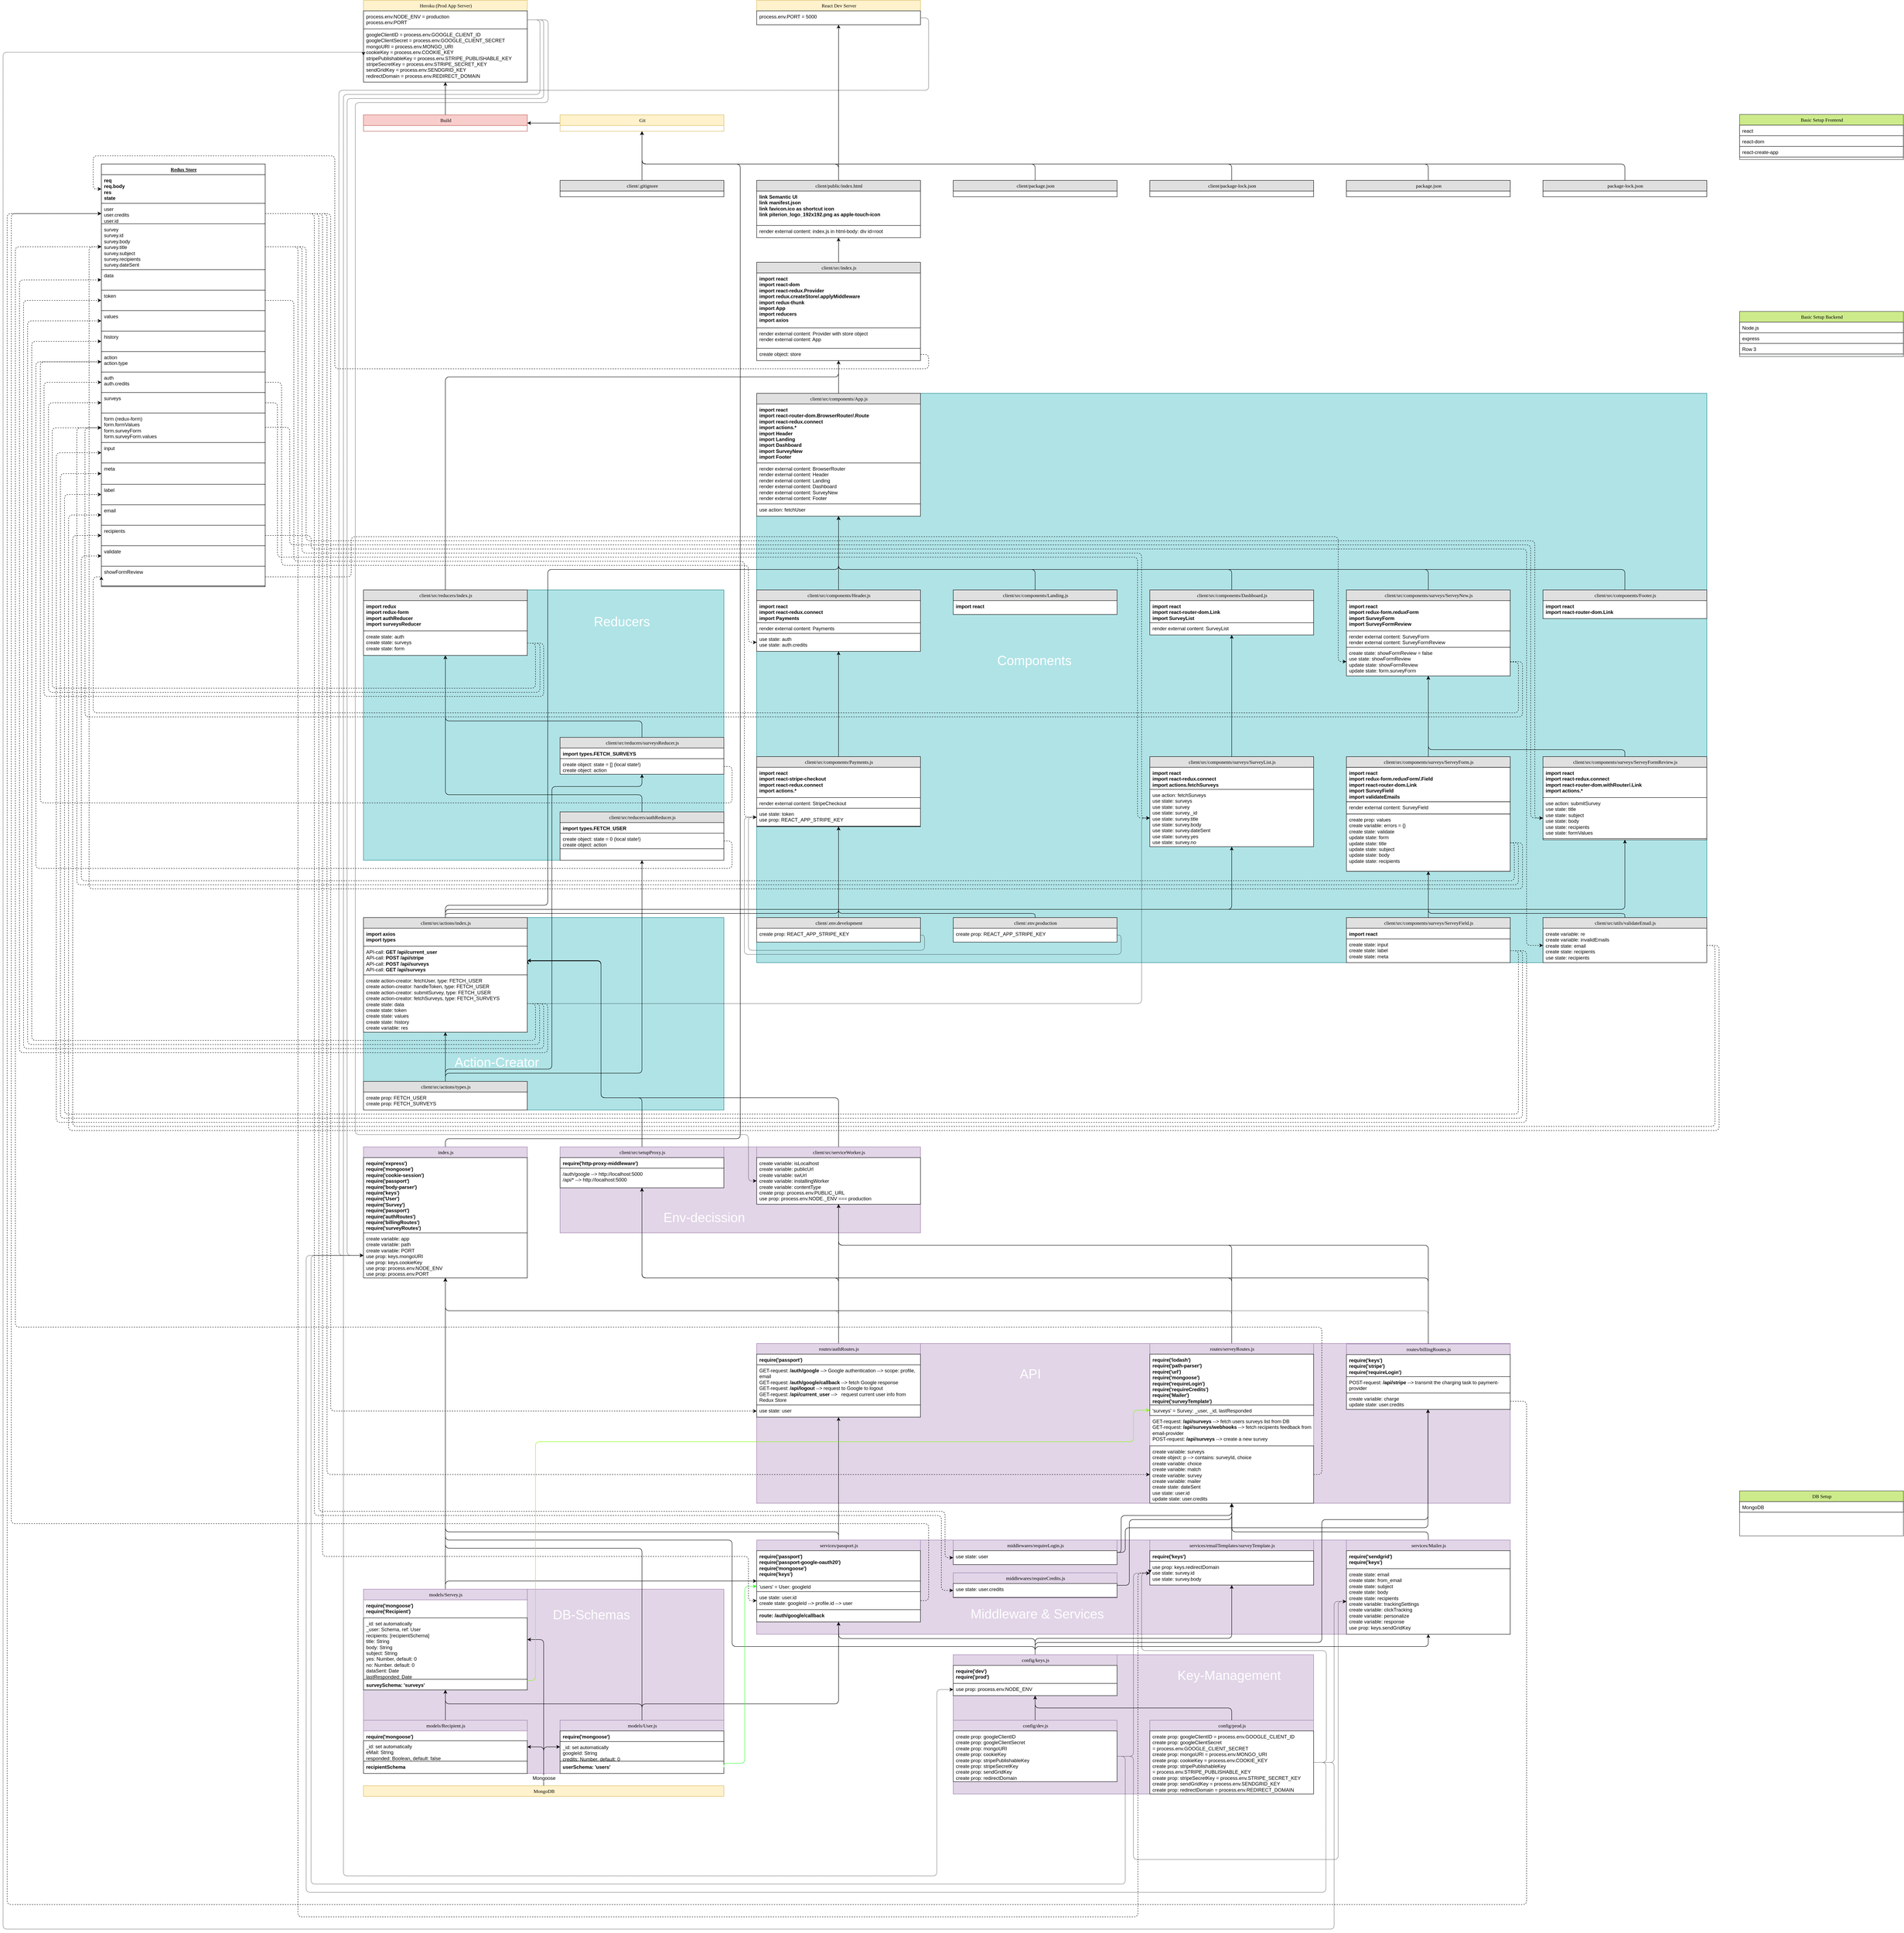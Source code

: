 <mxfile pages="1" version="11.2.5" type="device"><diagram name="Page-1" id="b520641d-4fe3-3701-9064-5fc419738815"><mxGraphModel dx="14740" dy="2780" grid="1" gridSize="10" guides="1" tooltips="1" connect="1" arrows="1" fold="1" page="1" pageScale="1" pageWidth="5000" pageHeight="5000" background="#ffffff" math="0" shadow="0"><root><mxCell id="0"/><mxCell id="1" parent="0"/><mxCell id="VKtFOhhqgDGoWWC4GFFv-52" value="" style="rounded=0;whiteSpace=wrap;html=1;strokeColor=#0e8088;fillColor=#b0e3e6;" vertex="1" parent="1"><mxGeometry x="-8820.5" y="1606.5" width="880" height="660" as="geometry"/></mxCell><mxCell id="VKtFOhhqgDGoWWC4GFFv-50" value="" style="rounded=0;whiteSpace=wrap;html=1;strokeColor=#0e8088;fillColor=#b0e3e6;" vertex="1" parent="1"><mxGeometry x="-7860.5" y="1126.5" width="2320" height="1390" as="geometry"/></mxCell><mxCell id="VKtFOhhqgDGoWWC4GFFv-46" value="" style="rounded=0;whiteSpace=wrap;html=1;strokeColor=#0e8088;fillColor=#b0e3e6;" vertex="1" parent="1"><mxGeometry x="-8820.5" y="2406.5" width="880" height="470" as="geometry"/></mxCell><mxCell id="VKtFOhhqgDGoWWC4GFFv-44" value="" style="rounded=0;whiteSpace=wrap;html=1;strokeColor=#9673a6;fillColor=#e1d5e7;" vertex="1" parent="1"><mxGeometry x="-8340.5" y="2966.5" width="880" height="210" as="geometry"/></mxCell><mxCell id="_enQy2LI0KgkEpbPAgIy-18" value="" style="rounded=0;whiteSpace=wrap;html=1;strokeColor=#9673a6;fillColor=#e1d5e7;" parent="1" vertex="1"><mxGeometry x="-8820.5" y="4046.5" width="880" height="450" as="geometry"/></mxCell><mxCell id="_enQy2LI0KgkEpbPAgIy-16" value="" style="rounded=0;whiteSpace=wrap;html=1;strokeColor=#9673a6;fillColor=#e1d5e7;" parent="1" vertex="1"><mxGeometry x="-7860.5" y="3446.5" width="1840" height="390" as="geometry"/></mxCell><mxCell id="_enQy2LI0KgkEpbPAgIy-13" value="" style="rounded=0;whiteSpace=wrap;html=1;strokeColor=#9673a6;fillColor=#e1d5e7;" parent="1" vertex="1"><mxGeometry x="-7860.5" y="3926.5" width="1840" height="230" as="geometry"/></mxCell><mxCell id="Pb2YMtmyWCzEDeExkV0E-194" value="" style="rounded=0;whiteSpace=wrap;html=1;strokeColor=#9673a6;fillColor=#e1d5e7;" parent="1" vertex="1"><mxGeometry x="-7380.5" y="4206.5" width="880" height="340" as="geometry"/></mxCell><mxCell id="2PI7TtO3flxnG3aiivr7-137" style="edgeStyle=orthogonalEdgeStyle;rounded=1;orthogonalLoop=1;jettySize=auto;html=1;entryX=0.5;entryY=1;entryDx=0;entryDy=0;" parent="1" source="21ea969265ad0168-6" target="2PI7TtO3flxnG3aiivr7-133" edge="1"><mxGeometry relative="1" as="geometry"><Array as="points"><mxPoint x="-7660.5" y="566.5"/><mxPoint x="-8140.5" y="566.5"/></Array></mxGeometry></mxCell><mxCell id="Pb2YMtmyWCzEDeExkV0E-157" style="edgeStyle=orthogonalEdgeStyle;rounded=1;orthogonalLoop=1;jettySize=auto;html=1;strokeColor=#000000;exitX=0.5;exitY=0;exitDx=0;exitDy=0;entryX=0.5;entryY=1;entryDx=0;entryDy=0;" parent="1" source="21ea969265ad0168-6" target="Pb2YMtmyWCzEDeExkV0E-149" edge="1"><mxGeometry relative="1" as="geometry"><mxPoint x="-8140.5" y="396.5" as="targetPoint"/><Array as="points"><mxPoint x="-7660.5" y="276.5"/><mxPoint x="-7660.5" y="276.5"/></Array></mxGeometry></mxCell><mxCell id="Pb2YMtmyWCzEDeExkV0E-158" style="edgeStyle=orthogonalEdgeStyle;rounded=1;orthogonalLoop=1;jettySize=auto;html=1;strokeColor=#000000;exitX=0.5;exitY=0;exitDx=0;exitDy=0;entryX=0.5;entryY=1;entryDx=0;entryDy=0;labelBorderColor=#000000;" parent="1" source="21ea969265ad0168-6" target="2PI7TtO3flxnG3aiivr7-133" edge="1"><mxGeometry relative="1" as="geometry"><mxPoint x="-8620.5" y="396.5" as="targetPoint"/><Array as="points"><mxPoint x="-7660.5" y="566.5"/><mxPoint x="-8140.5" y="566.5"/></Array></mxGeometry></mxCell><mxCell id="21ea969265ad0168-6" value="client/public/index.html" style="swimlane;html=1;fontStyle=0;childLayout=stackLayout;horizontal=1;startSize=26;fillColor=#e0e0e0;horizontalStack=0;resizeParent=1;resizeLast=0;collapsible=1;marginBottom=0;swimlaneFillColor=#ffffff;align=center;rounded=1;shadow=0;comic=0;labelBackgroundColor=none;strokeColor=#000000;strokeWidth=1;fontFamily=Verdana;fontSize=12;fontColor=#000000;arcSize=0;spacingLeft=1;spacingRight=1;" parent="1" vertex="1"><mxGeometry x="-7860.5" y="606.5" width="400" height="140" as="geometry"><mxRectangle x="840" y="480" width="400" height="26" as="alternateBounds"/></mxGeometry></mxCell><mxCell id="21ea969265ad0168-7" value="&lt;b&gt;link Semantic UI&lt;br&gt;link manifest.json&lt;br&gt;link favicon.ico as shortcut icon&lt;br&gt;link piterion_logo_192x192.png as apple-touch-icon&lt;br&gt;&lt;/b&gt;" style="text;html=1;strokeColor=#000000;fillColor=none;spacingLeft=4;spacingRight=4;whiteSpace=wrap;overflow=hidden;rotatable=0;points=[[0,0.5],[1,0.5]];portConstraint=eastwest;" parent="21ea969265ad0168-6" vertex="1"><mxGeometry y="26" width="400" height="84" as="geometry"/></mxCell><mxCell id="21ea969265ad0168-8" value="render external content: index.js in html-body: div id=root" style="text;html=1;strokeColor=#000000;fillColor=none;spacingLeft=4;spacingRight=4;whiteSpace=wrap;overflow=hidden;rotatable=0;points=[[0,0.5],[1,0.5]];portConstraint=eastwest;" parent="21ea969265ad0168-6" vertex="1"><mxGeometry y="110" width="400" height="30" as="geometry"/></mxCell><mxCell id="2PI7TtO3flxnG3aiivr7-90" value="" style="edgeStyle=orthogonalEdgeStyle;rounded=1;orthogonalLoop=1;jettySize=auto;html=1;" parent="1" source="2PI7TtO3flxnG3aiivr7-1" target="2PI7TtO3flxnG3aiivr7-7" edge="1"><mxGeometry relative="1" as="geometry"/></mxCell><mxCell id="2PI7TtO3flxnG3aiivr7-1" value="client/src/components/App.js" style="swimlane;html=1;fontStyle=0;childLayout=stackLayout;horizontal=1;startSize=26;fillColor=#e0e0e0;horizontalStack=0;resizeParent=1;resizeLast=0;collapsible=1;marginBottom=0;swimlaneFillColor=#ffffff;align=center;rounded=1;shadow=0;comic=0;labelBackgroundColor=none;strokeColor=#000000;strokeWidth=1;fontFamily=Verdana;fontSize=12;fontColor=#000000;arcSize=0;spacingLeft=1;spacingRight=1;" parent="1" vertex="1"><mxGeometry x="-7860.5" y="1126.5" width="400" height="300" as="geometry"><mxRectangle x="840" y="640" width="400" height="26" as="alternateBounds"/></mxGeometry></mxCell><mxCell id="2PI7TtO3flxnG3aiivr7-2" value="&lt;b&gt;import react&lt;br&gt;import react-router-dom.BrowserRouter/.Route&lt;br&gt;import react-redux.connect&lt;br&gt;import actions.*&lt;br&gt;import Header&lt;br&gt;import Landing&lt;br&gt;import Dashboard&lt;br&gt;import SurveyNew&lt;br&gt;import Footer&lt;br&gt;&lt;/b&gt;" style="text;html=1;strokeColor=#000000;fillColor=none;spacingLeft=4;spacingRight=4;whiteSpace=wrap;overflow=hidden;rotatable=0;points=[[0,0.5],[1,0.5]];portConstraint=eastwest;" parent="2PI7TtO3flxnG3aiivr7-1" vertex="1"><mxGeometry y="26" width="400" height="144" as="geometry"/></mxCell><mxCell id="2PI7TtO3flxnG3aiivr7-3" value="render external content: BrowserRouter&lt;br&gt;render external content: Header&lt;br&gt;render external content: Landing&lt;br&gt;render external content: Dashboard&lt;br&gt;render external content: SurveyNew&lt;br&gt;render external content: Footer" style="text;html=1;strokeColor=#000000;fillColor=none;spacingLeft=4;spacingRight=4;whiteSpace=wrap;overflow=hidden;rotatable=0;points=[[0,0.5],[1,0.5]];portConstraint=eastwest;" parent="2PI7TtO3flxnG3aiivr7-1" vertex="1"><mxGeometry y="170" width="400" height="100" as="geometry"/></mxCell><mxCell id="2PI7TtO3flxnG3aiivr7-4" value="use action: fetchUser" style="text;html=1;strokeColor=#000000;fillColor=none;spacingLeft=4;spacingRight=4;whiteSpace=wrap;overflow=hidden;rotatable=0;points=[[0,0.5],[1,0.5]];portConstraint=eastwest;" parent="2PI7TtO3flxnG3aiivr7-1" vertex="1"><mxGeometry y="270" width="400" height="30" as="geometry"/></mxCell><mxCell id="2PI7TtO3flxnG3aiivr7-89" value="" style="edgeStyle=orthogonalEdgeStyle;rounded=1;orthogonalLoop=1;jettySize=auto;html=1;" parent="1" source="2PI7TtO3flxnG3aiivr7-7" target="21ea969265ad0168-6" edge="1"><mxGeometry relative="1" as="geometry"/></mxCell><mxCell id="2PI7TtO3flxnG3aiivr7-7" value="client/src/index.js" style="swimlane;html=1;fontStyle=0;childLayout=stackLayout;horizontal=1;startSize=26;fillColor=#e0e0e0;horizontalStack=0;resizeParent=1;resizeLast=0;collapsible=1;marginBottom=0;swimlaneFillColor=#ffffff;align=center;rounded=1;shadow=0;comic=0;labelBackgroundColor=none;strokeColor=#000000;strokeWidth=1;fontFamily=Verdana;fontSize=12;fontColor=#000000;arcSize=0;spacingLeft=1;spacingRight=1;" parent="1" vertex="1"><mxGeometry x="-7860.5" y="806.5" width="400" height="240" as="geometry"><mxRectangle x="840" y="560" width="400" height="26" as="alternateBounds"/></mxGeometry></mxCell><mxCell id="2PI7TtO3flxnG3aiivr7-8" value="&lt;b&gt;import react&lt;br&gt;import react-dom&lt;br&gt;import react-redux.Provider&lt;br&gt;import redux.createStore/.applyMiddleware&lt;br&gt;import redux-thunk&lt;br&gt;import App&lt;br&gt;import reducers&lt;br&gt;import axios&lt;br&gt;&lt;/b&gt;" style="text;html=1;strokeColor=#000000;fillColor=none;spacingLeft=4;spacingRight=4;whiteSpace=wrap;overflow=hidden;rotatable=0;points=[[0,0.5],[1,0.5]];portConstraint=eastwest;" parent="2PI7TtO3flxnG3aiivr7-7" vertex="1"><mxGeometry y="26" width="400" height="134" as="geometry"/></mxCell><mxCell id="2PI7TtO3flxnG3aiivr7-9" value="render external content: Provider with store object&lt;br&gt;render external content: App" style="text;html=1;strokeColor=#000000;fillColor=none;spacingLeft=4;spacingRight=4;whiteSpace=wrap;overflow=hidden;rotatable=0;points=[[0,0.5],[1,0.5]];portConstraint=eastwest;" parent="2PI7TtO3flxnG3aiivr7-7" vertex="1"><mxGeometry y="160" width="400" height="50" as="geometry"/></mxCell><mxCell id="2PI7TtO3flxnG3aiivr7-10" value="create object: store" style="text;html=1;strokeColor=#000000;fillColor=none;spacingLeft=4;spacingRight=4;whiteSpace=wrap;overflow=hidden;rotatable=0;points=[[0,0.5],[1,0.5]];portConstraint=eastwest;" parent="2PI7TtO3flxnG3aiivr7-7" vertex="1"><mxGeometry y="210" width="400" height="30" as="geometry"/></mxCell><mxCell id="2PI7TtO3flxnG3aiivr7-96" style="edgeStyle=orthogonalEdgeStyle;rounded=1;orthogonalLoop=1;jettySize=auto;html=1;entryX=0.5;entryY=1;entryDx=0;entryDy=0;exitX=0.5;exitY=0;exitDx=0;exitDy=0;" parent="1" source="2PI7TtO3flxnG3aiivr7-15" target="2PI7TtO3flxnG3aiivr7-1" edge="1"><mxGeometry relative="1" as="geometry"><Array as="points"><mxPoint x="-6700.5" y="1556.5"/><mxPoint x="-7660.5" y="1556.5"/></Array></mxGeometry></mxCell><mxCell id="2PI7TtO3flxnG3aiivr7-15" value="client/src/components/Dashboard.js" style="swimlane;html=1;fontStyle=0;childLayout=stackLayout;horizontal=1;startSize=26;fillColor=#e0e0e0;horizontalStack=0;resizeParent=1;resizeLast=0;collapsible=1;marginBottom=0;swimlaneFillColor=#ffffff;align=center;rounded=1;shadow=0;comic=0;labelBackgroundColor=none;strokeColor=#000000;strokeWidth=1;fontFamily=Verdana;fontSize=12;fontColor=#000000;arcSize=0;spacingLeft=1;spacingRight=1;" parent="1" vertex="1"><mxGeometry x="-6900.5" y="1606.5" width="400" height="110" as="geometry"><mxRectangle x="1800" y="1880" width="400" height="26" as="alternateBounds"/></mxGeometry></mxCell><mxCell id="2PI7TtO3flxnG3aiivr7-16" value="&lt;b&gt;import react&lt;br&gt;import react-router-dom.Link&lt;br&gt;import SurveyList&lt;br&gt;&lt;/b&gt;" style="text;html=1;strokeColor=#000000;fillColor=none;spacingLeft=4;spacingRight=4;whiteSpace=wrap;overflow=hidden;rotatable=0;points=[[0,0.5],[1,0.5]];portConstraint=eastwest;" parent="2PI7TtO3flxnG3aiivr7-15" vertex="1"><mxGeometry y="26" width="400" height="54" as="geometry"/></mxCell><mxCell id="2PI7TtO3flxnG3aiivr7-17" value="render external content: SurveyList" style="text;html=1;strokeColor=#000000;fillColor=none;spacingLeft=4;spacingRight=4;whiteSpace=wrap;overflow=hidden;rotatable=0;points=[[0,0.5],[1,0.5]];portConstraint=eastwest;" parent="2PI7TtO3flxnG3aiivr7-15" vertex="1"><mxGeometry y="80" width="400" height="30" as="geometry"/></mxCell><mxCell id="2PI7TtO3flxnG3aiivr7-97" style="edgeStyle=orthogonalEdgeStyle;rounded=1;orthogonalLoop=1;jettySize=auto;html=1;entryX=0.5;entryY=1;entryDx=0;entryDy=0;exitX=0.5;exitY=0;exitDx=0;exitDy=0;" parent="1" source="2PI7TtO3flxnG3aiivr7-19" target="2PI7TtO3flxnG3aiivr7-1" edge="1"><mxGeometry relative="1" as="geometry"><Array as="points"><mxPoint x="-6220.5" y="1556.5"/><mxPoint x="-7660.5" y="1556.5"/></Array></mxGeometry></mxCell><mxCell id="2PI7TtO3flxnG3aiivr7-19" value="client/src/components/surveys/ServeyNew.js" style="swimlane;html=1;fontStyle=0;childLayout=stackLayout;horizontal=1;startSize=26;fillColor=#e0e0e0;horizontalStack=0;resizeParent=1;resizeLast=0;collapsible=1;marginBottom=0;swimlaneFillColor=#ffffff;align=center;rounded=1;shadow=0;comic=0;labelBackgroundColor=none;strokeColor=#000000;strokeWidth=1;fontFamily=Verdana;fontSize=12;fontColor=#000000;arcSize=0;spacingLeft=1;spacingRight=1;" parent="1" vertex="1"><mxGeometry x="-6420.5" y="1606.5" width="400" height="210" as="geometry"><mxRectangle x="2280" y="1879.833" width="400" height="26" as="alternateBounds"/></mxGeometry></mxCell><mxCell id="2PI7TtO3flxnG3aiivr7-20" value="&lt;b&gt;import react&lt;br&gt;import redux-form.reduxForm&lt;br&gt;import SurveyForm&lt;br&gt;import SurveyFormReview&lt;/b&gt;" style="text;html=1;strokeColor=#000000;fillColor=none;spacingLeft=4;spacingRight=4;whiteSpace=wrap;overflow=hidden;rotatable=0;points=[[0,0.5],[1,0.5]];portConstraint=eastwest;" parent="2PI7TtO3flxnG3aiivr7-19" vertex="1"><mxGeometry y="26" width="400" height="74" as="geometry"/></mxCell><mxCell id="2PI7TtO3flxnG3aiivr7-21" value="render external content: SurveyForm&lt;br&gt;render external content: SurveyFormReview" style="text;html=1;strokeColor=#000000;fillColor=none;spacingLeft=4;spacingRight=4;whiteSpace=wrap;overflow=hidden;rotatable=0;points=[[0,0.5],[1,0.5]];portConstraint=eastwest;" parent="2PI7TtO3flxnG3aiivr7-19" vertex="1"><mxGeometry y="100" width="400" height="40" as="geometry"/></mxCell><mxCell id="2PI7TtO3flxnG3aiivr7-22" value="create state: showFormReview = false&lt;br&gt;use state: showFormReview&lt;br&gt;update state: showFormReview&lt;br&gt;update state: form.surveyForm" style="text;html=1;strokeColor=#000000;fillColor=none;spacingLeft=4;spacingRight=4;whiteSpace=wrap;overflow=hidden;rotatable=0;points=[[0,0.5],[1,0.5]];portConstraint=eastwest;" parent="2PI7TtO3flxnG3aiivr7-19" vertex="1"><mxGeometry y="140" width="400" height="70" as="geometry"/></mxCell><mxCell id="2PI7TtO3flxnG3aiivr7-95" style="edgeStyle=orthogonalEdgeStyle;rounded=1;orthogonalLoop=1;jettySize=auto;html=1;entryX=0.5;entryY=1;entryDx=0;entryDy=0;exitX=0.5;exitY=0;exitDx=0;exitDy=0;" parent="1" source="2PI7TtO3flxnG3aiivr7-23" target="2PI7TtO3flxnG3aiivr7-1" edge="1"><mxGeometry relative="1" as="geometry"><Array as="points"><mxPoint x="-7180.5" y="1556.5"/><mxPoint x="-7660.5" y="1556.5"/></Array></mxGeometry></mxCell><mxCell id="2PI7TtO3flxnG3aiivr7-23" value="client/src/components/Landing.js" style="swimlane;html=1;fontStyle=0;childLayout=stackLayout;horizontal=1;startSize=26;fillColor=#e0e0e0;horizontalStack=0;resizeParent=1;resizeLast=0;collapsible=1;marginBottom=0;swimlaneFillColor=#ffffff;align=center;rounded=1;shadow=0;comic=0;labelBackgroundColor=none;strokeColor=#000000;strokeWidth=1;fontFamily=Verdana;fontSize=12;fontColor=#000000;arcSize=0;spacingLeft=1;spacingRight=1;" parent="1" vertex="1"><mxGeometry x="-7380.5" y="1606.5" width="400" height="60" as="geometry"><mxRectangle x="1320" y="1880" width="400" height="26" as="alternateBounds"/></mxGeometry></mxCell><mxCell id="2PI7TtO3flxnG3aiivr7-24" value="&lt;b&gt;import react&lt;/b&gt;" style="text;html=1;strokeColor=#000000;fillColor=none;spacingLeft=4;spacingRight=4;whiteSpace=wrap;overflow=hidden;rotatable=0;points=[[0,0.5],[1,0.5]];portConstraint=eastwest;" parent="2PI7TtO3flxnG3aiivr7-23" vertex="1"><mxGeometry y="26" width="400" height="34" as="geometry"/></mxCell><mxCell id="2PI7TtO3flxnG3aiivr7-92" value="" style="edgeStyle=orthogonalEdgeStyle;rounded=1;orthogonalLoop=1;jettySize=auto;html=1;" parent="1" source="2PI7TtO3flxnG3aiivr7-27" target="2PI7TtO3flxnG3aiivr7-46" edge="1"><mxGeometry relative="1" as="geometry"/></mxCell><mxCell id="2PI7TtO3flxnG3aiivr7-27" value="client/src/components/Payments.js" style="swimlane;html=1;fontStyle=0;childLayout=stackLayout;horizontal=1;startSize=26;fillColor=#e0e0e0;horizontalStack=0;resizeParent=1;resizeLast=0;collapsible=1;marginBottom=0;swimlaneFillColor=#ffffff;align=center;rounded=1;shadow=0;comic=0;labelBackgroundColor=none;strokeColor=#000000;strokeWidth=1;fontFamily=Verdana;fontSize=12;fontColor=#000000;arcSize=0;spacingLeft=1;spacingRight=1;" parent="1" vertex="1"><mxGeometry x="-7860.5" y="2013.5" width="400" height="171" as="geometry"><mxRectangle x="840" y="2497" width="400" height="26" as="alternateBounds"/></mxGeometry></mxCell><mxCell id="2PI7TtO3flxnG3aiivr7-28" value="&lt;b&gt;import react&lt;br&gt;import react-stripe-checkout&lt;br&gt;import react-redux.connect&lt;br&gt;import actions.*&lt;/b&gt;" style="text;html=1;strokeColor=#000000;fillColor=none;spacingLeft=4;spacingRight=4;whiteSpace=wrap;overflow=hidden;rotatable=0;points=[[0,0.5],[1,0.5]];portConstraint=eastwest;" parent="2PI7TtO3flxnG3aiivr7-27" vertex="1"><mxGeometry y="26" width="400" height="74" as="geometry"/></mxCell><mxCell id="2PI7TtO3flxnG3aiivr7-29" value="render external content: StripeCheckout" style="text;html=1;strokeColor=#000000;fillColor=none;spacingLeft=4;spacingRight=4;whiteSpace=wrap;overflow=hidden;rotatable=0;points=[[0,0.5],[1,0.5]];portConstraint=eastwest;" parent="2PI7TtO3flxnG3aiivr7-27" vertex="1"><mxGeometry y="100" width="400" height="26" as="geometry"/></mxCell><mxCell id="2PI7TtO3flxnG3aiivr7-30" value="use state: token&lt;br&gt;use prop: REACT_APP_STRIPE_KEY" style="text;html=1;strokeColor=#000000;fillColor=none;spacingLeft=4;spacingRight=4;whiteSpace=wrap;overflow=hidden;rotatable=0;points=[[0,0.5],[1,0.5]];portConstraint=eastwest;" parent="2PI7TtO3flxnG3aiivr7-27" vertex="1"><mxGeometry y="126" width="400" height="44" as="geometry"/></mxCell><mxCell id="2PI7TtO3flxnG3aiivr7-98" style="edgeStyle=orthogonalEdgeStyle;rounded=1;orthogonalLoop=1;jettySize=auto;html=1;entryX=0.5;entryY=1;entryDx=0;entryDy=0;exitX=0.5;exitY=0;exitDx=0;exitDy=0;" parent="1" source="2PI7TtO3flxnG3aiivr7-31" target="2PI7TtO3flxnG3aiivr7-1" edge="1"><mxGeometry relative="1" as="geometry"><Array as="points"><mxPoint x="-5740.5" y="1556.5"/><mxPoint x="-7660.5" y="1556.5"/></Array></mxGeometry></mxCell><mxCell id="2PI7TtO3flxnG3aiivr7-31" value="client/src/components/Footer.js" style="swimlane;html=1;fontStyle=0;childLayout=stackLayout;horizontal=1;startSize=26;fillColor=#e0e0e0;horizontalStack=0;resizeParent=1;resizeLast=0;collapsible=1;marginBottom=0;swimlaneFillColor=#ffffff;align=center;rounded=1;shadow=0;comic=0;labelBackgroundColor=none;strokeColor=#000000;strokeWidth=1;fontFamily=Verdana;fontSize=12;fontColor=#000000;arcSize=0;spacingLeft=1;spacingRight=1;" parent="1" vertex="1"><mxGeometry x="-5940.5" y="1606.5" width="400" height="70" as="geometry"><mxRectangle x="2760" y="1880.167" width="400" height="26" as="alternateBounds"/></mxGeometry></mxCell><mxCell id="2PI7TtO3flxnG3aiivr7-32" value="&lt;b&gt;import react&lt;br&gt;import react-router-dom.Link&lt;/b&gt;" style="text;html=1;strokeColor=#000000;fillColor=none;spacingLeft=4;spacingRight=4;whiteSpace=wrap;overflow=hidden;rotatable=0;points=[[0,0.5],[1,0.5]];portConstraint=eastwest;" parent="2PI7TtO3flxnG3aiivr7-31" vertex="1"><mxGeometry y="26" width="400" height="44" as="geometry"/></mxCell><mxCell id="2PI7TtO3flxnG3aiivr7-91" value="" style="edgeStyle=orthogonalEdgeStyle;rounded=1;orthogonalLoop=1;jettySize=auto;html=1;" parent="1" source="2PI7TtO3flxnG3aiivr7-46" target="2PI7TtO3flxnG3aiivr7-1" edge="1"><mxGeometry relative="1" as="geometry"/></mxCell><mxCell id="2PI7TtO3flxnG3aiivr7-46" value="client/src/components/Header.js" style="swimlane;html=1;fontStyle=0;childLayout=stackLayout;horizontal=1;startSize=26;fillColor=#e0e0e0;horizontalStack=0;resizeParent=1;resizeLast=0;collapsible=1;marginBottom=0;swimlaneFillColor=#ffffff;align=center;rounded=1;shadow=0;comic=0;labelBackgroundColor=none;strokeColor=#000000;strokeWidth=1;fontFamily=Verdana;fontSize=12;fontColor=#000000;arcSize=0;spacingLeft=1;spacingRight=1;" parent="1" vertex="1"><mxGeometry x="-7860.5" y="1606.5" width="400" height="150" as="geometry"><mxRectangle x="840" y="1880" width="400" height="26" as="alternateBounds"/></mxGeometry></mxCell><mxCell id="2PI7TtO3flxnG3aiivr7-47" value="&lt;b&gt;import react&lt;br&gt;import react-redux.connect&lt;br&gt;import Payments&lt;/b&gt;" style="text;html=1;strokeColor=#000000;fillColor=none;spacingLeft=4;spacingRight=4;whiteSpace=wrap;overflow=hidden;rotatable=0;points=[[0,0.5],[1,0.5]];portConstraint=eastwest;" parent="2PI7TtO3flxnG3aiivr7-46" vertex="1"><mxGeometry y="26" width="400" height="54" as="geometry"/></mxCell><mxCell id="2PI7TtO3flxnG3aiivr7-48" value="render external content: Payments" style="text;html=1;strokeColor=#000000;fillColor=none;spacingLeft=4;spacingRight=4;whiteSpace=wrap;overflow=hidden;rotatable=0;points=[[0,0.5],[1,0.5]];portConstraint=eastwest;" parent="2PI7TtO3flxnG3aiivr7-46" vertex="1"><mxGeometry y="80" width="400" height="26" as="geometry"/></mxCell><mxCell id="2PI7TtO3flxnG3aiivr7-49" value="use state: auth&lt;br&gt;use state: auth.credits" style="text;html=1;strokeColor=#000000;fillColor=none;spacingLeft=4;spacingRight=4;whiteSpace=wrap;overflow=hidden;rotatable=0;points=[[0,0.5],[1,0.5]];portConstraint=eastwest;" parent="2PI7TtO3flxnG3aiivr7-46" vertex="1"><mxGeometry y="106" width="400" height="44" as="geometry"/></mxCell><mxCell id="2PI7TtO3flxnG3aiivr7-99" value="" style="edgeStyle=orthogonalEdgeStyle;rounded=1;orthogonalLoop=1;jettySize=auto;html=1;" parent="1" source="2PI7TtO3flxnG3aiivr7-51" target="2PI7TtO3flxnG3aiivr7-15" edge="1"><mxGeometry relative="1" as="geometry"/></mxCell><mxCell id="2PI7TtO3flxnG3aiivr7-51" value="client/src/components/surveys/SurveyList.js" style="swimlane;html=1;fontStyle=0;childLayout=stackLayout;horizontal=1;startSize=26;fillColor=#e0e0e0;horizontalStack=0;resizeParent=1;resizeLast=0;collapsible=1;marginBottom=0;swimlaneFillColor=#ffffff;align=center;rounded=1;shadow=0;comic=0;labelBackgroundColor=none;strokeColor=#000000;strokeWidth=1;fontFamily=Verdana;fontSize=12;fontColor=#000000;arcSize=0;spacingLeft=1;spacingRight=1;" parent="1" vertex="1"><mxGeometry x="-6900.5" y="2013.5" width="400" height="220" as="geometry"><mxRectangle x="1800" y="2140" width="400" height="26" as="alternateBounds"/></mxGeometry></mxCell><mxCell id="2PI7TtO3flxnG3aiivr7-52" value="&lt;b&gt;import react&lt;br&gt;import react-redux.connect&lt;br&gt;import actions.fetchSurveys&lt;br&gt;&lt;/b&gt;" style="text;html=1;strokeColor=#000000;fillColor=none;spacingLeft=4;spacingRight=4;whiteSpace=wrap;overflow=hidden;rotatable=0;points=[[0,0.5],[1,0.5]];portConstraint=eastwest;" parent="2PI7TtO3flxnG3aiivr7-51" vertex="1"><mxGeometry y="26" width="400" height="54" as="geometry"/></mxCell><mxCell id="2PI7TtO3flxnG3aiivr7-54" value="use action: fetchSurveys&lt;br&gt;use state: surveys&lt;br&gt;use state: survey&lt;br&gt;use state: survey._id&lt;br&gt;use state: survey.title&lt;br&gt;use state: survey.body&lt;br&gt;use state: survey.dateSent&lt;br&gt;use state: survey.yes&lt;br&gt;use state: survey.no" style="text;html=1;strokeColor=#000000;fillColor=none;spacingLeft=4;spacingRight=4;whiteSpace=wrap;overflow=hidden;rotatable=0;points=[[0,0.5],[1,0.5]];portConstraint=eastwest;" parent="2PI7TtO3flxnG3aiivr7-51" vertex="1"><mxGeometry y="80" width="400" height="140" as="geometry"/></mxCell><mxCell id="2PI7TtO3flxnG3aiivr7-102" style="edgeStyle=orthogonalEdgeStyle;rounded=1;orthogonalLoop=1;jettySize=auto;html=1;entryX=0.5;entryY=1;entryDx=0;entryDy=0;exitX=0.5;exitY=0;exitDx=0;exitDy=0;" parent="1" source="2PI7TtO3flxnG3aiivr7-60" target="2PI7TtO3flxnG3aiivr7-19" edge="1"><mxGeometry relative="1" as="geometry"><Array as="points"/></mxGeometry></mxCell><mxCell id="VKtFOhhqgDGoWWC4GFFv-18" style="edgeStyle=orthogonalEdgeStyle;rounded=1;orthogonalLoop=1;jettySize=auto;html=1;entryX=0.5;entryY=1;entryDx=0;entryDy=0;" edge="1" parent="1" source="2PI7TtO3flxnG3aiivr7-56" target="2PI7TtO3flxnG3aiivr7-19"><mxGeometry relative="1" as="geometry"><Array as="points"><mxPoint x="-5740.5" y="1996.5"/><mxPoint x="-6220.5" y="1996.5"/></Array></mxGeometry></mxCell><mxCell id="2PI7TtO3flxnG3aiivr7-56" value="client/src/components/surveys/ServeyFormReview.js" style="swimlane;html=1;fontStyle=0;childLayout=stackLayout;horizontal=1;startSize=26;fillColor=#e0e0e0;horizontalStack=0;resizeParent=1;resizeLast=0;collapsible=1;marginBottom=0;swimlaneFillColor=#ffffff;align=center;rounded=1;shadow=0;comic=0;labelBackgroundColor=none;strokeColor=#000000;strokeWidth=1;fontFamily=Verdana;fontSize=12;fontColor=#000000;arcSize=0;spacingLeft=1;spacingRight=1;" parent="1" vertex="1"><mxGeometry x="-5940.5" y="2013.5" width="400" height="203" as="geometry"><mxRectangle x="2760" y="2101" width="400" height="26" as="alternateBounds"/></mxGeometry></mxCell><mxCell id="2PI7TtO3flxnG3aiivr7-57" value="&lt;b&gt;import react&lt;br&gt;import react-redux.connect&lt;br&gt;import react-router-dom.withRouter/.Link&lt;br&gt;import actions.*&lt;br&gt;&lt;/b&gt;" style="text;html=1;strokeColor=#000000;fillColor=none;spacingLeft=4;spacingRight=4;whiteSpace=wrap;overflow=hidden;rotatable=0;points=[[0,0.5],[1,0.5]];portConstraint=eastwest;" parent="2PI7TtO3flxnG3aiivr7-56" vertex="1"><mxGeometry y="26" width="400" height="74" as="geometry"/></mxCell><mxCell id="2PI7TtO3flxnG3aiivr7-59" value="use action: submitSurvey&lt;br&gt;use state: title&lt;br&gt;use state: subject&lt;br&gt;use state: body&lt;br&gt;use state: recipients&lt;br&gt;use state: formValues&amp;nbsp;" style="text;html=1;strokeColor=#000000;fillColor=none;spacingLeft=4;spacingRight=4;whiteSpace=wrap;overflow=hidden;rotatable=0;points=[[0,0.5],[1,0.5]];portConstraint=eastwest;" parent="2PI7TtO3flxnG3aiivr7-56" vertex="1"><mxGeometry y="100" width="400" height="100" as="geometry"/></mxCell><mxCell id="2PI7TtO3flxnG3aiivr7-100" value="" style="edgeStyle=orthogonalEdgeStyle;rounded=1;orthogonalLoop=1;jettySize=auto;html=1;" parent="1" source="2PI7TtO3flxnG3aiivr7-60" target="2PI7TtO3flxnG3aiivr7-19" edge="1"><mxGeometry relative="1" as="geometry"/></mxCell><mxCell id="2PI7TtO3flxnG3aiivr7-101" value="" style="edgeStyle=orthogonalEdgeStyle;rounded=1;orthogonalLoop=1;jettySize=auto;html=1;" parent="1" source="2PI7TtO3flxnG3aiivr7-70" target="2PI7TtO3flxnG3aiivr7-60" edge="1"><mxGeometry relative="1" as="geometry"/></mxCell><mxCell id="2PI7TtO3flxnG3aiivr7-70" value="client/src/components/surveys/ServeyField.js" style="swimlane;html=1;fontStyle=0;childLayout=stackLayout;horizontal=1;startSize=26;fillColor=#e0e0e0;horizontalStack=0;resizeParent=1;resizeLast=0;collapsible=1;marginBottom=0;swimlaneFillColor=#ffffff;align=center;rounded=1;shadow=0;comic=0;labelBackgroundColor=none;strokeColor=#000000;strokeWidth=1;fontFamily=Verdana;fontSize=12;fontColor=#000000;arcSize=0;spacingLeft=1;spacingRight=1;" parent="1" vertex="1"><mxGeometry x="-6420.5" y="2406.5" width="400" height="110" as="geometry"><mxRectangle x="2280" y="2439.833" width="400" height="26" as="alternateBounds"/></mxGeometry></mxCell><mxCell id="2PI7TtO3flxnG3aiivr7-71" value="&lt;b&gt;import react&lt;/b&gt;" style="text;html=1;strokeColor=#000000;fillColor=none;spacingLeft=4;spacingRight=4;whiteSpace=wrap;overflow=hidden;rotatable=0;points=[[0,0.5],[1,0.5]];portConstraint=eastwest;" parent="2PI7TtO3flxnG3aiivr7-70" vertex="1"><mxGeometry y="26" width="400" height="26" as="geometry"/></mxCell><mxCell id="2PI7TtO3flxnG3aiivr7-72" value="create state: input&lt;br&gt;create state: label&lt;br&gt;create state: meta" style="text;html=1;strokeColor=#000000;fillColor=none;spacingLeft=4;spacingRight=4;whiteSpace=wrap;overflow=hidden;rotatable=0;points=[[0,0.5],[1,0.5]];portConstraint=eastwest;" parent="2PI7TtO3flxnG3aiivr7-70" vertex="1"><mxGeometry y="52" width="400" height="58" as="geometry"/></mxCell><mxCell id="2PI7TtO3flxnG3aiivr7-93" style="edgeStyle=orthogonalEdgeStyle;rounded=1;orthogonalLoop=1;jettySize=auto;html=1;entryX=0.5;entryY=1;entryDx=0;entryDy=0;exitX=0.5;exitY=0;exitDx=0;exitDy=0;" parent="1" source="2PI7TtO3flxnG3aiivr7-75" target="2PI7TtO3flxnG3aiivr7-133" edge="1"><mxGeometry relative="1" as="geometry"><Array as="points"><mxPoint x="-7180.5" y="566.5"/><mxPoint x="-8140.5" y="566.5"/></Array></mxGeometry></mxCell><mxCell id="2PI7TtO3flxnG3aiivr7-75" value="client/package.json" style="swimlane;html=1;fontStyle=0;childLayout=stackLayout;horizontal=1;startSize=26;fillColor=#e0e0e0;horizontalStack=0;resizeParent=1;resizeLast=0;collapsible=1;marginBottom=0;swimlaneFillColor=#ffffff;align=center;rounded=1;shadow=0;comic=0;labelBackgroundColor=none;strokeColor=#000000;strokeWidth=1;fontFamily=Verdana;fontSize=12;fontColor=#000000;arcSize=0;spacingLeft=1;spacingRight=1;" parent="1" vertex="1"><mxGeometry x="-7380.5" y="606.5" width="400" height="40" as="geometry"><mxRectangle x="1320" y="640" width="400" height="26" as="alternateBounds"/></mxGeometry></mxCell><mxCell id="2PI7TtO3flxnG3aiivr7-94" style="edgeStyle=orthogonalEdgeStyle;rounded=1;orthogonalLoop=1;jettySize=auto;html=1;entryX=0.5;entryY=1;entryDx=0;entryDy=0;exitX=0.5;exitY=0;exitDx=0;exitDy=0;" parent="1" source="2PI7TtO3flxnG3aiivr7-84" target="2PI7TtO3flxnG3aiivr7-133" edge="1"><mxGeometry relative="1" as="geometry"><Array as="points"><mxPoint x="-6700.5" y="566.5"/><mxPoint x="-8140.5" y="566.5"/></Array></mxGeometry></mxCell><mxCell id="2PI7TtO3flxnG3aiivr7-84" value="client/package-lock.json" style="swimlane;html=1;fontStyle=0;childLayout=stackLayout;horizontal=1;startSize=26;fillColor=#e0e0e0;horizontalStack=0;resizeParent=1;resizeLast=0;collapsible=1;marginBottom=0;swimlaneFillColor=#ffffff;align=center;rounded=1;shadow=0;comic=0;labelBackgroundColor=none;strokeColor=#000000;strokeWidth=1;fontFamily=Verdana;fontSize=12;fontColor=#000000;arcSize=0;spacingLeft=1;spacingRight=1;" parent="1" vertex="1"><mxGeometry x="-6900.5" y="606.5" width="400" height="40" as="geometry"><mxRectangle x="1800" y="640" width="400" height="26" as="alternateBounds"/></mxGeometry></mxCell><mxCell id="VKtFOhhqgDGoWWC4GFFv-42" style="edgeStyle=orthogonalEdgeStyle;rounded=1;orthogonalLoop=1;jettySize=auto;html=1;entryX=1;entryY=0.5;entryDx=0;entryDy=0;" edge="1" parent="1" source="2PI7TtO3flxnG3aiivr7-103" target="2PI7TtO3flxnG3aiivr7-149"><mxGeometry relative="1" as="geometry"><Array as="points"><mxPoint x="-7660.5" y="2846.5"/><mxPoint x="-8240.5" y="2846.5"/><mxPoint x="-8240.5" y="2512.5"/></Array></mxGeometry></mxCell><mxCell id="2PI7TtO3flxnG3aiivr7-103" value="client/src/serviceWorker.js" style="swimlane;html=1;fontStyle=0;childLayout=stackLayout;horizontal=1;startSize=26;fillColor=#e1d5e7;horizontalStack=0;resizeParent=1;resizeLast=0;collapsible=1;marginBottom=0;swimlaneFillColor=#ffffff;align=center;rounded=1;shadow=0;comic=0;labelBackgroundColor=none;strokeColor=#9673a6;strokeWidth=1;fontFamily=Verdana;fontSize=12;arcSize=0;spacingLeft=1;spacingRight=1;" parent="1" vertex="1"><mxGeometry x="-7860.5" y="2966.5" width="400" height="140" as="geometry"><mxRectangle x="840" y="2999.833" width="400" height="26" as="alternateBounds"/></mxGeometry></mxCell><mxCell id="2PI7TtO3flxnG3aiivr7-106" value="create variable: isLocalhost&lt;br&gt;create variable: publicUrl&lt;br&gt;create variable: swUrl&lt;br&gt;create variable: installingWorker&lt;br&gt;create variable: contentType&lt;br&gt;create prop: process.env.PUBLIC_URL&amp;nbsp;&lt;br&gt;use prop: process.env.NODE._ENV === production" style="text;html=1;strokeColor=#000000;fillColor=none;spacingLeft=4;spacingRight=4;whiteSpace=wrap;overflow=hidden;rotatable=0;points=[[0,0.5],[1,0.5]];portConstraint=eastwest;" parent="2PI7TtO3flxnG3aiivr7-103" vertex="1"><mxGeometry y="26" width="400" height="114" as="geometry"/></mxCell><mxCell id="VKtFOhhqgDGoWWC4GFFv-38" style="edgeStyle=orthogonalEdgeStyle;rounded=1;orthogonalLoop=1;jettySize=auto;html=1;entryX=1;entryY=0.5;entryDx=0;entryDy=0;" edge="1" parent="1" source="2PI7TtO3flxnG3aiivr7-107" target="2PI7TtO3flxnG3aiivr7-149"><mxGeometry relative="1" as="geometry"><mxPoint x="-8660.5" y="2756.5" as="targetPoint"/><Array as="points"><mxPoint x="-8140.5" y="2846.5"/><mxPoint x="-8240.5" y="2846.5"/><mxPoint x="-8240.5" y="2511.5"/></Array></mxGeometry></mxCell><mxCell id="2PI7TtO3flxnG3aiivr7-107" value="client/src/setupProxy.js" style="swimlane;html=1;fontStyle=0;childLayout=stackLayout;horizontal=1;startSize=26;fillColor=#e1d5e7;horizontalStack=0;resizeParent=1;resizeLast=0;collapsible=1;marginBottom=0;swimlaneFillColor=#ffffff;align=center;rounded=1;shadow=0;comic=0;labelBackgroundColor=none;strokeColor=#9673a6;strokeWidth=1;fontFamily=Verdana;fontSize=12;arcSize=0;spacingLeft=1;spacingRight=1;" parent="1" vertex="1"><mxGeometry x="-8340.5" y="2966.5" width="400" height="100" as="geometry"><mxRectangle x="360" y="640" width="400" height="26" as="alternateBounds"/></mxGeometry></mxCell><mxCell id="2PI7TtO3flxnG3aiivr7-108" value="&lt;b&gt;require('http-proxy-middleware')&lt;/b&gt;" style="text;html=1;strokeColor=#000000;fillColor=none;spacingLeft=4;spacingRight=4;whiteSpace=wrap;overflow=hidden;rotatable=0;points=[[0,0.5],[1,0.5]];portConstraint=eastwest;" parent="2PI7TtO3flxnG3aiivr7-107" vertex="1"><mxGeometry y="26" width="400" height="26" as="geometry"/></mxCell><mxCell id="2PI7TtO3flxnG3aiivr7-109" value="/auth/google --&amp;gt; http://localhost:5000&lt;br&gt;/api/* --&amp;gt; http://localhost:5000" style="text;html=1;strokeColor=#000000;fillColor=none;spacingLeft=4;spacingRight=4;whiteSpace=wrap;overflow=hidden;rotatable=0;points=[[0,0.5],[1,0.5]];portConstraint=eastwest;" parent="2PI7TtO3flxnG3aiivr7-107" vertex="1"><mxGeometry y="52" width="400" height="48" as="geometry"/></mxCell><mxCell id="Pb2YMtmyWCzEDeExkV0E-70" style="edgeStyle=orthogonalEdgeStyle;rounded=1;orthogonalLoop=1;jettySize=auto;html=1;exitX=0.5;exitY=0;exitDx=0;exitDy=0;entryX=0.5;entryY=1.002;entryDx=0;entryDy=0;entryPerimeter=0;" parent="1" source="2PI7TtO3flxnG3aiivr7-113" target="Pb2YMtmyWCzEDeExkV0E-142" edge="1"><mxGeometry relative="1" as="geometry"><mxPoint x="-7658.5" y="4126.5" as="targetPoint"/><Array as="points"><mxPoint x="-8140.5" y="4326.5"/><mxPoint x="-7660.5" y="4326.5"/></Array></mxGeometry></mxCell><mxCell id="Pb2YMtmyWCzEDeExkV0E-126" style="edgeStyle=orthogonalEdgeStyle;rounded=1;orthogonalLoop=1;jettySize=auto;html=1;entryX=0.5;entryY=1;entryDx=0;entryDy=0;exitX=0.5;exitY=0;exitDx=0;exitDy=0;" parent="1" source="2PI7TtO3flxnG3aiivr7-113" target="Pb2YMtmyWCzEDeExkV0E-11" edge="1"><mxGeometry relative="1" as="geometry"><Array as="points"><mxPoint x="-8140.5" y="4326.5"/><mxPoint x="-8620.5" y="4326.5"/></Array></mxGeometry></mxCell><mxCell id="_enQy2LI0KgkEpbPAgIy-2" style="edgeStyle=orthogonalEdgeStyle;rounded=1;orthogonalLoop=1;jettySize=auto;html=1;entryX=0.5;entryY=1;entryDx=0;entryDy=0;" parent="1" source="2PI7TtO3flxnG3aiivr7-113" target="Pb2YMtmyWCzEDeExkV0E-6" edge="1"><mxGeometry relative="1" as="geometry"><Array as="points"><mxPoint x="-8140.5" y="3946.5"/><mxPoint x="-8620.5" y="3946.5"/></Array></mxGeometry></mxCell><mxCell id="2PI7TtO3flxnG3aiivr7-113" value="models/User.js" style="swimlane;html=1;fontStyle=0;childLayout=stackLayout;horizontal=1;startSize=26;fillColor=#e1d5e7;horizontalStack=0;resizeParent=1;resizeLast=0;collapsible=1;marginBottom=0;swimlaneFillColor=#ffffff;align=center;rounded=1;shadow=0;comic=0;labelBackgroundColor=none;strokeColor=#9673a6;strokeWidth=1;fontFamily=Verdana;fontSize=12;arcSize=0;spacingLeft=1;spacingRight=1;" parent="1" vertex="1"><mxGeometry x="-8340.5" y="4366.5" width="400" height="130" as="geometry"><mxRectangle x="360" y="2560" width="400" height="26" as="alternateBounds"/></mxGeometry></mxCell><mxCell id="2PI7TtO3flxnG3aiivr7-114" value="&lt;b&gt;require('mongoose')&lt;/b&gt;" style="text;html=1;strokeColor=#000000;fillColor=none;spacingLeft=4;spacingRight=4;whiteSpace=wrap;overflow=hidden;rotatable=0;points=[[0,0.5],[1,0.5]];portConstraint=eastwest;" parent="2PI7TtO3flxnG3aiivr7-113" vertex="1"><mxGeometry y="26" width="400" height="26" as="geometry"/></mxCell><mxCell id="2PI7TtO3flxnG3aiivr7-115" value="_id: set automatically&lt;br&gt;googleId: String&lt;br&gt;credits: Number, default: 0" style="text;html=1;strokeColor=#000000;fillColor=none;spacingLeft=4;spacingRight=4;whiteSpace=wrap;overflow=hidden;rotatable=0;points=[[0,0.5],[1,0.5]];portConstraint=eastwest;" parent="2PI7TtO3flxnG3aiivr7-113" vertex="1"><mxGeometry y="52" width="400" height="48" as="geometry"/></mxCell><mxCell id="2PI7TtO3flxnG3aiivr7-116" value="&lt;b&gt;userSchema: 'users'&lt;/b&gt;" style="text;html=1;strokeColor=#000000;fillColor=none;spacingLeft=4;spacingRight=4;whiteSpace=wrap;overflow=hidden;rotatable=0;points=[[0,0.5],[1,0.5]];portConstraint=eastwest;" parent="2PI7TtO3flxnG3aiivr7-113" vertex="1"><mxGeometry y="100" width="400" height="30" as="geometry"/></mxCell><mxCell id="2PI7TtO3flxnG3aiivr7-132" style="edgeStyle=orthogonalEdgeStyle;rounded=1;orthogonalLoop=1;jettySize=auto;html=1;entryX=0.5;entryY=1;entryDx=0;entryDy=0;exitX=0.5;exitY=0;exitDx=0;exitDy=0;" parent="1" source="2PI7TtO3flxnG3aiivr7-117" target="2PI7TtO3flxnG3aiivr7-27" edge="1"><mxGeometry relative="1" as="geometry"><Array as="points"><mxPoint x="-7180.5" y="2396.5"/><mxPoint x="-7660.5" y="2396.5"/></Array></mxGeometry></mxCell><mxCell id="2PI7TtO3flxnG3aiivr7-117" value="client/.env.production" style="swimlane;html=1;fontStyle=0;childLayout=stackLayout;horizontal=1;startSize=26;fillColor=#e0e0e0;horizontalStack=0;resizeParent=1;resizeLast=0;collapsible=1;marginBottom=0;swimlaneFillColor=#ffffff;align=center;rounded=1;shadow=0;comic=0;labelBackgroundColor=none;strokeColor=#000000;strokeWidth=1;fontFamily=Verdana;fontSize=12;fontColor=#000000;arcSize=0;spacingLeft=1;spacingRight=1;" parent="1" vertex="1"><mxGeometry x="-7380.5" y="2406.5" width="400" height="60" as="geometry"><mxRectangle x="1320" y="2840" width="400" height="26" as="alternateBounds"/></mxGeometry></mxCell><mxCell id="2PI7TtO3flxnG3aiivr7-118" value="create prop: REACT_APP_STRIPE_KEY" style="text;html=1;strokeColor=#000000;fillColor=none;spacingLeft=4;spacingRight=4;whiteSpace=wrap;overflow=hidden;rotatable=0;points=[[0,0.5],[1,0.5]];portConstraint=eastwest;" parent="2PI7TtO3flxnG3aiivr7-117" vertex="1"><mxGeometry y="26" width="400" height="34" as="geometry"/></mxCell><mxCell id="2PI7TtO3flxnG3aiivr7-142" value="" style="edgeStyle=orthogonalEdgeStyle;rounded=1;orthogonalLoop=1;jettySize=auto;html=1;" parent="1" source="2PI7TtO3flxnG3aiivr7-138" target="2PI7TtO3flxnG3aiivr7-133" edge="1"><mxGeometry relative="1" as="geometry"/></mxCell><mxCell id="2PI7TtO3flxnG3aiivr7-138" value="client/.gitignore" style="swimlane;html=1;fontStyle=0;childLayout=stackLayout;horizontal=1;startSize=26;fillColor=#e0e0e0;horizontalStack=0;resizeParent=1;resizeLast=0;collapsible=1;marginBottom=0;swimlaneFillColor=#ffffff;align=center;rounded=1;shadow=0;comic=0;labelBackgroundColor=none;strokeColor=#000000;strokeWidth=1;fontFamily=Verdana;fontSize=12;fontColor=#000000;arcSize=0;spacingLeft=1;spacingRight=1;" parent="1" vertex="1"><mxGeometry x="-8340.5" y="606.5" width="400" height="40" as="geometry"><mxRectangle x="360" y="640" width="400" height="26" as="alternateBounds"/></mxGeometry></mxCell><mxCell id="2PI7TtO3flxnG3aiivr7-171" value="" style="edgeStyle=orthogonalEdgeStyle;rounded=1;orthogonalLoop=1;jettySize=auto;html=1;" parent="1" source="2PI7TtO3flxnG3aiivr7-143" target="2PI7TtO3flxnG3aiivr7-147" edge="1"><mxGeometry relative="1" as="geometry"/></mxCell><mxCell id="_enQy2LI0KgkEpbPAgIy-40" style="edgeStyle=orthogonalEdgeStyle;rounded=1;orthogonalLoop=1;jettySize=auto;html=1;exitX=0.5;exitY=0;exitDx=0;exitDy=0;entryX=0.5;entryY=1;entryDx=0;entryDy=0;" parent="1" source="2PI7TtO3flxnG3aiivr7-143" target="2PI7TtO3flxnG3aiivr7-151" edge="1"><mxGeometry relative="1" as="geometry"><mxPoint x="-8142.5" y="2356.5" as="targetPoint"/><Array as="points"><mxPoint x="-8620.5" y="2786.5"/><mxPoint x="-8140.5" y="2786.5"/></Array></mxGeometry></mxCell><mxCell id="_enQy2LI0KgkEpbPAgIy-41" style="edgeStyle=orthogonalEdgeStyle;rounded=1;orthogonalLoop=1;jettySize=auto;html=1;entryX=0.5;entryY=1;entryDx=0;entryDy=0;exitX=0.5;exitY=0;exitDx=0;exitDy=0;" parent="1" source="2PI7TtO3flxnG3aiivr7-143" target="2PI7TtO3flxnG3aiivr7-155" edge="1"><mxGeometry relative="1" as="geometry"><mxPoint x="-7830.5" y="2306.5" as="targetPoint"/><Array as="points"><mxPoint x="-8620.5" y="2776.5"/><mxPoint x="-8360.5" y="2776.5"/><mxPoint x="-8360.5" y="2086.5"/><mxPoint x="-8140.5" y="2086.5"/></Array></mxGeometry></mxCell><mxCell id="2PI7TtO3flxnG3aiivr7-143" value="client/src/actions/types.js" style="swimlane;html=1;fontStyle=0;childLayout=stackLayout;horizontal=1;startSize=26;fillColor=#e0e0e0;horizontalStack=0;resizeParent=1;resizeLast=0;collapsible=1;marginBottom=0;swimlaneFillColor=#ffffff;align=center;rounded=1;shadow=0;comic=0;labelBackgroundColor=none;strokeColor=#000000;strokeWidth=1;fontFamily=Verdana;fontSize=12;fontColor=#000000;arcSize=0;spacingLeft=1;spacingRight=1;" parent="1" vertex="1"><mxGeometry x="-8820.5" y="2806.5" width="400" height="70" as="geometry"><mxRectangle x="-120" y="960" width="400" height="26" as="alternateBounds"/></mxGeometry></mxCell><mxCell id="2PI7TtO3flxnG3aiivr7-144" value="create prop: FETCH_USER&lt;br&gt;create prop: FETCH_SURVEYS" style="text;html=1;strokeColor=none;fillColor=none;spacingLeft=4;spacingRight=4;whiteSpace=wrap;overflow=hidden;rotatable=0;points=[[0,0.5],[1,0.5]];portConstraint=eastwest;" parent="2PI7TtO3flxnG3aiivr7-143" vertex="1"><mxGeometry y="26" width="400" height="44" as="geometry"/></mxCell><mxCell id="_enQy2LI0KgkEpbPAgIy-51" style="edgeStyle=orthogonalEdgeStyle;rounded=1;orthogonalLoop=1;jettySize=auto;html=1;entryX=0.5;entryY=1;entryDx=0;entryDy=0;exitX=0.5;exitY=0;exitDx=0;exitDy=0;" parent="1" source="2PI7TtO3flxnG3aiivr7-147" target="2PI7TtO3flxnG3aiivr7-27" edge="1"><mxGeometry relative="1" as="geometry"><mxPoint x="-7680.5" y="2366.5" as="targetPoint"/><Array as="points"><mxPoint x="-8620.5" y="2396.5"/><mxPoint x="-7660.5" y="2396.5"/></Array></mxGeometry></mxCell><mxCell id="_enQy2LI0KgkEpbPAgIy-56" style="edgeStyle=orthogonalEdgeStyle;rounded=1;orthogonalLoop=1;jettySize=auto;html=1;entryX=0.5;entryY=1;entryDx=0;entryDy=0;exitX=0.5;exitY=0;exitDx=0;exitDy=0;" parent="1" source="2PI7TtO3flxnG3aiivr7-147" target="2PI7TtO3flxnG3aiivr7-51" edge="1"><mxGeometry relative="1" as="geometry"><mxPoint x="-6699.324" y="2276.5" as="targetPoint"/><Array as="points"><mxPoint x="-8620.5" y="2386.5"/><mxPoint x="-6700.5" y="2386.5"/></Array></mxGeometry></mxCell><mxCell id="VKtFOhhqgDGoWWC4GFFv-16" style="edgeStyle=orthogonalEdgeStyle;rounded=1;orthogonalLoop=1;jettySize=auto;html=1;entryX=0.5;entryY=1;entryDx=0;entryDy=0;" edge="1" parent="1" source="2PI7TtO3flxnG3aiivr7-147" target="2PI7TtO3flxnG3aiivr7-56"><mxGeometry relative="1" as="geometry"><Array as="points"><mxPoint x="-8620.5" y="2386.5"/><mxPoint x="-5740.5" y="2386.5"/></Array></mxGeometry></mxCell><mxCell id="VKtFOhhqgDGoWWC4GFFv-25" style="edgeStyle=orthogonalEdgeStyle;rounded=1;orthogonalLoop=1;jettySize=auto;html=1;entryX=0.5;entryY=1;entryDx=0;entryDy=0;exitX=0.5;exitY=0;exitDx=0;exitDy=0;" edge="1" parent="1" source="2PI7TtO3flxnG3aiivr7-147" target="2PI7TtO3flxnG3aiivr7-1"><mxGeometry relative="1" as="geometry"><mxPoint x="-7680.5" y="864.147" as="targetPoint"/><Array as="points"><mxPoint x="-8620.5" y="2376.5"/><mxPoint x="-8370.5" y="2376.5"/><mxPoint x="-8370.5" y="1556.5"/><mxPoint x="-7660.5" y="1556.5"/></Array></mxGeometry></mxCell><mxCell id="2PI7TtO3flxnG3aiivr7-147" value="client/src/actions/index.js" style="swimlane;html=1;fontStyle=0;childLayout=stackLayout;horizontal=1;startSize=26;fillColor=#e0e0e0;horizontalStack=0;resizeParent=1;resizeLast=0;collapsible=1;marginBottom=0;swimlaneFillColor=#ffffff;align=center;rounded=1;shadow=0;comic=0;labelBackgroundColor=none;strokeColor=#000000;strokeWidth=1;fontFamily=Verdana;fontSize=12;fontColor=#000000;arcSize=0;spacingLeft=1;spacingRight=1;" parent="1" vertex="1"><mxGeometry x="-8820.5" y="2406.5" width="400" height="280" as="geometry"><mxRectangle x="-120" y="880" width="400" height="26" as="alternateBounds"/></mxGeometry></mxCell><mxCell id="2PI7TtO3flxnG3aiivr7-148" value="&lt;b&gt;import axios&lt;br&gt;import types&lt;/b&gt;" style="text;html=1;strokeColor=#000000;fillColor=none;spacingLeft=4;spacingRight=4;whiteSpace=wrap;overflow=hidden;rotatable=0;points=[[0,0.5],[1,0.5]];portConstraint=eastwest;" parent="2PI7TtO3flxnG3aiivr7-147" vertex="1"><mxGeometry y="26" width="400" height="44" as="geometry"/></mxCell><mxCell id="2PI7TtO3flxnG3aiivr7-149" value="API-call: &lt;b&gt;GET /api/current_user&lt;/b&gt;&lt;br&gt;API-call: &lt;b&gt;POST /api/stripe&lt;/b&gt;&lt;br&gt;API-call: &lt;b&gt;POST /api/surveys&lt;/b&gt;&lt;br&gt;API-call: &lt;b&gt;GET /api/surveys&lt;br&gt;&lt;/b&gt;" style="text;html=1;strokeColor=#000000;fillColor=none;spacingLeft=4;spacingRight=4;whiteSpace=wrap;overflow=hidden;rotatable=0;points=[[0,0.5],[1,0.5]];portConstraint=eastwest;" parent="2PI7TtO3flxnG3aiivr7-147" vertex="1"><mxGeometry y="70" width="400" height="70" as="geometry"/></mxCell><mxCell id="2PI7TtO3flxnG3aiivr7-150" value="create action-creator: fetchUser, type: FETCH_USER&lt;br&gt;create action-creator: handleToken, type: FETCH_USER&lt;br&gt;create action-creator: submitSurvey, type: FETCH_USER&lt;br&gt;create action-creator: fetchSurveys, type: FETCH_SURVEYS&lt;br&gt;create state: data&lt;br&gt;create state: token&lt;br&gt;create state: values&lt;br&gt;create state: history&lt;br&gt;create variable: res" style="text;html=1;strokeColor=#000000;fillColor=none;spacingLeft=4;spacingRight=4;whiteSpace=wrap;overflow=hidden;rotatable=0;points=[[0,0.5],[1,0.5]];portConstraint=eastwest;" parent="2PI7TtO3flxnG3aiivr7-147" vertex="1"><mxGeometry y="140" width="400" height="140" as="geometry"/></mxCell><mxCell id="2PI7TtO3flxnG3aiivr7-169" value="" style="edgeStyle=orthogonalEdgeStyle;rounded=1;orthogonalLoop=1;jettySize=auto;html=1;exitX=0.5;exitY=0;exitDx=0;exitDy=0;" parent="1" source="2PI7TtO3flxnG3aiivr7-151" target="2PI7TtO3flxnG3aiivr7-159" edge="1"><mxGeometry relative="1" as="geometry"><Array as="points"><mxPoint x="-8140.5" y="2106.5"/><mxPoint x="-8620.5" y="2106.5"/></Array><mxPoint x="-8410.5" y="2193.5" as="sourcePoint"/></mxGeometry></mxCell><mxCell id="2PI7TtO3flxnG3aiivr7-151" value="client/src/reducers/authReducer.js" style="swimlane;html=1;fontStyle=0;childLayout=stackLayout;horizontal=1;startSize=26;fillColor=#e0e0e0;horizontalStack=0;resizeParent=1;resizeLast=0;collapsible=1;marginBottom=0;swimlaneFillColor=#ffffff;align=center;rounded=1;shadow=0;comic=0;labelBackgroundColor=none;strokeColor=#000000;strokeWidth=1;fontFamily=Verdana;fontSize=12;fontColor=#000000;arcSize=0;spacingLeft=1;spacingRight=1;" parent="1" vertex="1"><mxGeometry x="-8340.5" y="2148.5" width="400" height="118" as="geometry"><mxRectangle x="-120" y="800" width="400" height="26" as="alternateBounds"/></mxGeometry></mxCell><mxCell id="2PI7TtO3flxnG3aiivr7-152" value="&lt;b&gt;import types.FETCH_USER&lt;/b&gt;" style="text;html=1;strokeColor=#000000;fillColor=none;spacingLeft=4;spacingRight=4;whiteSpace=wrap;overflow=hidden;rotatable=0;points=[[0,0.5],[1,0.5]];portConstraint=eastwest;" parent="2PI7TtO3flxnG3aiivr7-151" vertex="1"><mxGeometry y="26" width="400" height="26" as="geometry"/></mxCell><mxCell id="2PI7TtO3flxnG3aiivr7-153" value="create object: state = 0 (local state!)&lt;br&gt;create object: action" style="text;html=1;strokeColor=#000000;fillColor=none;spacingLeft=4;spacingRight=4;whiteSpace=wrap;overflow=hidden;rotatable=0;points=[[0,0.5],[1,0.5]];portConstraint=eastwest;" parent="2PI7TtO3flxnG3aiivr7-151" vertex="1"><mxGeometry y="52" width="400" height="38" as="geometry"/></mxCell><mxCell id="2PI7TtO3flxnG3aiivr7-172" style="edgeStyle=orthogonalEdgeStyle;rounded=1;orthogonalLoop=1;jettySize=auto;html=1;entryX=0.5;entryY=1;entryDx=0;entryDy=0;exitX=0.5;exitY=0;exitDx=0;exitDy=0;" parent="1" source="2PI7TtO3flxnG3aiivr7-155" target="2PI7TtO3flxnG3aiivr7-159" edge="1"><mxGeometry relative="1" as="geometry"><Array as="points"><mxPoint x="-8140.5" y="1926.5"/><mxPoint x="-8620.5" y="1926.5"/></Array></mxGeometry></mxCell><mxCell id="2PI7TtO3flxnG3aiivr7-155" value="client/src/reducers/surveysReducer.js" style="swimlane;html=1;fontStyle=0;childLayout=stackLayout;horizontal=1;startSize=26;fillColor=#e0e0e0;horizontalStack=0;resizeParent=1;resizeLast=0;collapsible=1;marginBottom=0;swimlaneFillColor=#ffffff;align=center;rounded=1;shadow=0;comic=0;labelBackgroundColor=none;strokeColor=#000000;strokeWidth=1;fontFamily=Verdana;fontSize=12;fontColor=#000000;arcSize=0;spacingLeft=1;spacingRight=1;" parent="1" vertex="1"><mxGeometry x="-8340.5" y="1966.5" width="400" height="90" as="geometry"><mxRectangle x="360" y="2119.833" width="400" height="26" as="alternateBounds"/></mxGeometry></mxCell><mxCell id="2PI7TtO3flxnG3aiivr7-156" value="&lt;b&gt;import types.FETCH_SURVEYS&lt;/b&gt;" style="text;html=1;strokeColor=#000000;fillColor=none;spacingLeft=4;spacingRight=4;whiteSpace=wrap;overflow=hidden;rotatable=0;points=[[0,0.5],[1,0.5]];portConstraint=eastwest;" parent="2PI7TtO3flxnG3aiivr7-155" vertex="1"><mxGeometry y="26" width="400" height="26" as="geometry"/></mxCell><mxCell id="2PI7TtO3flxnG3aiivr7-157" value="create object: state = [] (local state!)&lt;br&gt;create object: action" style="text;html=1;strokeColor=#000000;fillColor=none;spacingLeft=4;spacingRight=4;whiteSpace=wrap;overflow=hidden;rotatable=0;points=[[0,0.5],[1,0.5]];portConstraint=eastwest;" parent="2PI7TtO3flxnG3aiivr7-155" vertex="1"><mxGeometry y="52" width="400" height="38" as="geometry"/></mxCell><mxCell id="2PI7TtO3flxnG3aiivr7-168" value="" style="edgeStyle=orthogonalEdgeStyle;rounded=1;orthogonalLoop=1;jettySize=auto;html=1;entryX=0.5;entryY=1;entryDx=0;entryDy=0;" parent="1" source="2PI7TtO3flxnG3aiivr7-159" target="2PI7TtO3flxnG3aiivr7-7" edge="1"><mxGeometry relative="1" as="geometry"><Array as="points"><mxPoint x="-8620.5" y="1086.5"/><mxPoint x="-7660.5" y="1086.5"/></Array></mxGeometry></mxCell><mxCell id="2PI7TtO3flxnG3aiivr7-159" value="client/src/reducers/index.js" style="swimlane;html=1;fontStyle=0;childLayout=stackLayout;horizontal=1;startSize=26;fillColor=#e0e0e0;horizontalStack=0;resizeParent=1;resizeLast=0;collapsible=1;marginBottom=0;swimlaneFillColor=#ffffff;align=center;rounded=1;shadow=0;comic=0;labelBackgroundColor=none;strokeColor=#000000;strokeWidth=1;fontFamily=Verdana;fontSize=12;fontColor=#000000;arcSize=0;spacingLeft=1;spacingRight=1;" parent="1" vertex="1"><mxGeometry x="-8820.5" y="1606.5" width="400" height="160" as="geometry"><mxRectangle x="-120" y="2040" width="400" height="26" as="alternateBounds"/></mxGeometry></mxCell><mxCell id="2PI7TtO3flxnG3aiivr7-160" value="&lt;b&gt;import redux&lt;br&gt;import redux-form&lt;br&gt;import authReducer&lt;br&gt;import surveysReducer&lt;/b&gt;" style="text;html=1;strokeColor=#000000;fillColor=none;spacingLeft=4;spacingRight=4;whiteSpace=wrap;overflow=hidden;rotatable=0;points=[[0,0.5],[1,0.5]];portConstraint=eastwest;" parent="2PI7TtO3flxnG3aiivr7-159" vertex="1"><mxGeometry y="26" width="400" height="74" as="geometry"/></mxCell><mxCell id="2PI7TtO3flxnG3aiivr7-161" value="create state: auth&lt;br&gt;create state: surveys&lt;br&gt;create state: form" style="text;html=1;strokeColor=#000000;fillColor=none;spacingLeft=4;spacingRight=4;whiteSpace=wrap;overflow=hidden;rotatable=0;points=[[0,0.5],[1,0.5]];portConstraint=eastwest;" parent="2PI7TtO3flxnG3aiivr7-159" vertex="1"><mxGeometry y="100" width="400" height="60" as="geometry"/></mxCell><mxCell id="2PI7TtO3flxnG3aiivr7-167" style="edgeStyle=orthogonalEdgeStyle;rounded=1;orthogonalLoop=1;jettySize=auto;html=1;entryX=0.5;entryY=1;entryDx=0;entryDy=0;exitX=0.5;exitY=0;exitDx=0;exitDy=0;" parent="1" source="2PI7TtO3flxnG3aiivr7-163" target="2PI7TtO3flxnG3aiivr7-60" edge="1"><mxGeometry relative="1" as="geometry"><Array as="points"><mxPoint x="-5740.5" y="2396.5"/><mxPoint x="-6220.5" y="2396.5"/></Array></mxGeometry></mxCell><mxCell id="2PI7TtO3flxnG3aiivr7-163" value="client/src/utils/validateEmail.js" style="swimlane;html=1;fontStyle=0;childLayout=stackLayout;horizontal=1;startSize=26;fillColor=#e0e0e0;horizontalStack=0;resizeParent=1;resizeLast=0;collapsible=1;marginBottom=0;swimlaneFillColor=#ffffff;align=center;rounded=1;shadow=0;comic=0;labelBackgroundColor=none;strokeColor=#000000;strokeWidth=1;fontFamily=Verdana;fontSize=12;fontColor=#000000;arcSize=0;spacingLeft=1;spacingRight=1;" parent="1" vertex="1"><mxGeometry x="-5940.5" y="2406.5" width="400" height="110" as="geometry"><mxRectangle x="2760" y="2439.833" width="400" height="26" as="alternateBounds"/></mxGeometry></mxCell><mxCell id="2PI7TtO3flxnG3aiivr7-164" value="create variable: re&lt;br&gt;create variable: invalidEmails&lt;br&gt;create state: email&lt;br&gt;create state: recipients&lt;br&gt;use state: recipients" style="text;html=1;strokeColor=#000000;fillColor=none;spacingLeft=4;spacingRight=4;whiteSpace=wrap;overflow=hidden;rotatable=0;points=[[0,0.5],[1,0.5]];portConstraint=eastwest;" parent="2PI7TtO3flxnG3aiivr7-163" vertex="1"><mxGeometry y="26" width="400" height="84" as="geometry"/></mxCell><mxCell id="Pb2YMtmyWCzEDeExkV0E-5" value="" style="edgeStyle=orthogonalEdgeStyle;rounded=0;orthogonalLoop=1;jettySize=auto;html=1;" parent="1" source="Pb2YMtmyWCzEDeExkV0E-1" target="2PI7TtO3flxnG3aiivr7-27" edge="1"><mxGeometry relative="1" as="geometry"/></mxCell><mxCell id="Pb2YMtmyWCzEDeExkV0E-1" value="client/.env.development" style="swimlane;html=1;fontStyle=0;childLayout=stackLayout;horizontal=1;startSize=26;fillColor=#e0e0e0;horizontalStack=0;resizeParent=1;resizeLast=0;collapsible=1;marginBottom=0;swimlaneFillColor=#ffffff;align=center;rounded=1;shadow=0;comic=0;labelBackgroundColor=none;strokeColor=#000000;strokeWidth=1;fontFamily=Verdana;fontSize=12;fontColor=#000000;arcSize=0;spacingLeft=1;spacingRight=1;" parent="1" vertex="1"><mxGeometry x="-7860.5" y="2406.5" width="400" height="60" as="geometry"><mxRectangle x="840" y="880" width="400" height="26" as="alternateBounds"/></mxGeometry></mxCell><mxCell id="Pb2YMtmyWCzEDeExkV0E-2" value="create prop: REACT_APP_STRIPE_KEY" style="text;html=1;strokeColor=#000000;fillColor=none;spacingLeft=4;spacingRight=4;whiteSpace=wrap;overflow=hidden;rotatable=0;points=[[0,0.5],[1,0.5]];portConstraint=eastwest;" parent="Pb2YMtmyWCzEDeExkV0E-1" vertex="1"><mxGeometry y="26" width="400" height="34" as="geometry"/></mxCell><mxCell id="Pb2YMtmyWCzEDeExkV0E-120" style="edgeStyle=orthogonalEdgeStyle;rounded=1;orthogonalLoop=1;jettySize=auto;html=1;exitX=0.5;exitY=0;exitDx=0;exitDy=0;entryX=0.5;entryY=1;entryDx=0;entryDy=0;" parent="1" source="Pb2YMtmyWCzEDeExkV0E-6" target="2PI7TtO3flxnG3aiivr7-133" edge="1"><mxGeometry relative="1" as="geometry"><mxPoint x="-7440.5" y="476.5" as="targetPoint"/><Array as="points"><mxPoint x="-8620.5" y="2946.5"/><mxPoint x="-7900.5" y="2946.5"/><mxPoint x="-7900.5" y="566.5"/><mxPoint x="-8140.5" y="566.5"/></Array></mxGeometry></mxCell><mxCell id="Pb2YMtmyWCzEDeExkV0E-6" value="index.js" style="swimlane;html=1;fontStyle=0;childLayout=stackLayout;horizontal=1;startSize=26;fillColor=#e1d5e7;horizontalStack=0;resizeParent=1;resizeLast=0;collapsible=1;marginBottom=0;swimlaneFillColor=#ffffff;align=center;rounded=1;shadow=0;comic=0;labelBackgroundColor=none;strokeColor=#9673a6;strokeWidth=1;fontFamily=Verdana;fontSize=12;arcSize=0;spacingLeft=1;spacingRight=1;" parent="1" vertex="1"><mxGeometry x="-8820.5" y="2966.5" width="400" height="320" as="geometry"><mxRectangle x="840" y="1320" width="400" height="26" as="alternateBounds"/></mxGeometry></mxCell><mxCell id="Pb2YMtmyWCzEDeExkV0E-7" value="&lt;b&gt;require('express')&lt;br&gt;require('mongoose')&lt;br&gt;require('cookie-session')&lt;br&gt;require('passport')&lt;br&gt;require('body-parser')&lt;br&gt;require('keys')&lt;br&gt;require('User')&lt;br&gt;require('Survey')&lt;br&gt;require('passport')&lt;br&gt;require('authRoutes')&lt;br&gt;require('billingRoutes')&lt;br&gt;require('surveyRoutes')&lt;br&gt;&lt;/b&gt;" style="text;html=1;strokeColor=#000000;fillColor=none;spacingLeft=4;spacingRight=4;whiteSpace=wrap;overflow=hidden;rotatable=0;points=[[0,0.5],[1,0.5]];portConstraint=eastwest;" parent="Pb2YMtmyWCzEDeExkV0E-6" vertex="1"><mxGeometry y="26" width="400" height="184" as="geometry"/></mxCell><mxCell id="Pb2YMtmyWCzEDeExkV0E-8" value="create variable: app&lt;br&gt;create variable: path&lt;br&gt;create variable: PORT&lt;br&gt;use prop: keys.mongoURI&lt;br&gt;use prop: keys.cookieKey&lt;br&gt;use prop: process.env.NODE_ENV&lt;br&gt;use prop: process.env.PORT" style="text;html=1;strokeColor=#000000;fillColor=none;spacingLeft=4;spacingRight=4;whiteSpace=wrap;overflow=hidden;rotatable=0;points=[[0,0.5],[1,0.5]];portConstraint=eastwest;" parent="Pb2YMtmyWCzEDeExkV0E-6" vertex="1"><mxGeometry y="210" width="400" height="110" as="geometry"/></mxCell><mxCell id="Pb2YMtmyWCzEDeExkV0E-122" style="edgeStyle=orthogonalEdgeStyle;rounded=1;orthogonalLoop=1;jettySize=auto;html=1;entryX=0;entryY=0.5;entryDx=0;entryDy=0;exitX=0.5;exitY=0;exitDx=0;exitDy=0;" parent="1" source="Pb2YMtmyWCzEDeExkV0E-11" target="Pb2YMtmyWCzEDeExkV0E-15" edge="1"><mxGeometry relative="1" as="geometry"/></mxCell><mxCell id="_enQy2LI0KgkEpbPAgIy-5" style="edgeStyle=orthogonalEdgeStyle;rounded=1;orthogonalLoop=1;jettySize=auto;html=1;entryX=0.5;entryY=1;entryDx=0;entryDy=0;" parent="1" source="Pb2YMtmyWCzEDeExkV0E-11" target="Pb2YMtmyWCzEDeExkV0E-6" edge="1"><mxGeometry relative="1" as="geometry"/></mxCell><mxCell id="Pb2YMtmyWCzEDeExkV0E-11" value="models/Servey.js" style="swimlane;html=1;fontStyle=0;childLayout=stackLayout;horizontal=1;startSize=26;fillColor=#e1d5e7;horizontalStack=0;resizeParent=1;resizeLast=0;collapsible=1;marginBottom=0;swimlaneFillColor=#ffffff;align=center;rounded=1;shadow=0;comic=0;labelBackgroundColor=none;strokeColor=#9673a6;strokeWidth=1;fontFamily=Verdana;fontSize=12;arcSize=0;spacingLeft=1;spacingRight=1;" parent="1" vertex="1"><mxGeometry x="-8820.5" y="4046.5" width="400" height="246" as="geometry"><mxRectangle x="-120" y="1200" width="400" height="26" as="alternateBounds"/></mxGeometry></mxCell><mxCell id="Pb2YMtmyWCzEDeExkV0E-129" value="&lt;b&gt;require('mongoose')&lt;br&gt;require('Recipient')&lt;br&gt;&lt;/b&gt;" style="text;html=1;strokeColor=none;fillColor=none;spacingLeft=4;spacingRight=4;whiteSpace=wrap;overflow=hidden;rotatable=0;points=[[0,0.5],[1,0.5]];portConstraint=eastwest;" parent="Pb2YMtmyWCzEDeExkV0E-11" vertex="1"><mxGeometry y="26" width="400" height="44" as="geometry"/></mxCell><mxCell id="Pb2YMtmyWCzEDeExkV0E-12" value="_id: set automatically&lt;br&gt;_user: Schema, ref: User&lt;br&gt;recipients: [recipientSchema]&lt;br&gt;title: String&lt;br&gt;body: String&lt;br&gt;subject: String&lt;br&gt;yes: Number, default: 0&lt;br&gt;no: Number. default: 0&lt;br&gt;dataSent: Date&lt;br&gt;lastResponded: Date" style="text;html=1;strokeColor=#000000;fillColor=none;spacingLeft=4;spacingRight=4;whiteSpace=wrap;overflow=hidden;rotatable=0;points=[[0,0.5],[1,0.5]];portConstraint=eastwest;" parent="Pb2YMtmyWCzEDeExkV0E-11" vertex="1"><mxGeometry y="70" width="400" height="150" as="geometry"/></mxCell><mxCell id="Pb2YMtmyWCzEDeExkV0E-127" value="&lt;b&gt;surveySchema: 'surveys'&lt;/b&gt;" style="text;html=1;strokeColor=#000000;fillColor=none;spacingLeft=4;spacingRight=4;whiteSpace=wrap;overflow=hidden;rotatable=0;points=[[0,0.5],[1,0.5]];portConstraint=eastwest;" parent="Pb2YMtmyWCzEDeExkV0E-11" vertex="1"><mxGeometry y="220" width="400" height="26" as="geometry"/></mxCell><mxCell id="Pb2YMtmyWCzEDeExkV0E-109" value="" style="edgeStyle=orthogonalEdgeStyle;rounded=1;orthogonalLoop=1;jettySize=auto;html=1;entryX=0.5;entryY=1;entryDx=0;entryDy=0;" parent="1" source="Pb2YMtmyWCzEDeExkV0E-15" target="Pb2YMtmyWCzEDeExkV0E-46" edge="1"><mxGeometry relative="1" as="geometry"><mxPoint x="-7660.357" y="3006.5" as="targetPoint"/></mxGeometry></mxCell><mxCell id="_enQy2LI0KgkEpbPAgIy-4" style="edgeStyle=orthogonalEdgeStyle;rounded=1;orthogonalLoop=1;jettySize=auto;html=1;entryX=0.5;entryY=1;entryDx=0;entryDy=0;" parent="1" source="Pb2YMtmyWCzEDeExkV0E-15" target="Pb2YMtmyWCzEDeExkV0E-6" edge="1"><mxGeometry relative="1" as="geometry"><Array as="points"><mxPoint x="-7660.5" y="3906.5"/><mxPoint x="-8620.5" y="3906.5"/></Array></mxGeometry></mxCell><mxCell id="Pb2YMtmyWCzEDeExkV0E-15" value="services/passport.js" style="swimlane;html=1;fontStyle=0;childLayout=stackLayout;horizontal=1;startSize=26;fillColor=#e1d5e7;horizontalStack=0;resizeParent=1;resizeLast=0;collapsible=1;marginBottom=0;swimlaneFillColor=#ffffff;align=center;rounded=1;shadow=0;comic=0;labelBackgroundColor=none;strokeColor=#9673a6;strokeWidth=1;fontFamily=Verdana;fontSize=12;arcSize=0;spacingLeft=1;spacingRight=1;" parent="1" vertex="1"><mxGeometry x="-7860.5" y="3926.5" width="400" height="200" as="geometry"><mxRectangle x="840" y="2120" width="400" height="26" as="alternateBounds"/></mxGeometry></mxCell><mxCell id="Pb2YMtmyWCzEDeExkV0E-16" value="&lt;b&gt;require('passport')&lt;br&gt;require('passport-google-oauth20')&lt;br&gt;require('mongoose')&lt;br&gt;require('keys')&lt;br&gt;&lt;/b&gt;" style="text;html=1;strokeColor=#000000;fillColor=none;spacingLeft=4;spacingRight=4;whiteSpace=wrap;overflow=hidden;rotatable=0;points=[[0,0.5],[1,0.5]];portConstraint=eastwest;" parent="Pb2YMtmyWCzEDeExkV0E-15" vertex="1"><mxGeometry y="26" width="400" height="74" as="geometry"/></mxCell><mxCell id="Pb2YMtmyWCzEDeExkV0E-17" value="'users' = User: googleId" style="text;html=1;strokeColor=#000000;fillColor=none;spacingLeft=4;spacingRight=4;whiteSpace=wrap;overflow=hidden;rotatable=0;points=[[0,0.5],[1,0.5]];portConstraint=eastwest;" parent="Pb2YMtmyWCzEDeExkV0E-15" vertex="1"><mxGeometry y="100" width="400" height="26" as="geometry"/></mxCell><mxCell id="Pb2YMtmyWCzEDeExkV0E-18" value="use state: user.id&lt;br&gt;create state: googleId --&amp;gt; profile.id --&amp;gt; user" style="text;html=1;strokeColor=#000000;fillColor=none;spacingLeft=4;spacingRight=4;whiteSpace=wrap;overflow=hidden;rotatable=0;points=[[0,0.5],[1,0.5]];portConstraint=eastwest;" parent="Pb2YMtmyWCzEDeExkV0E-15" vertex="1"><mxGeometry y="126" width="400" height="44" as="geometry"/></mxCell><mxCell id="Pb2YMtmyWCzEDeExkV0E-142" value="&lt;b&gt;route: /auth/google/callback&lt;/b&gt;" style="text;html=1;strokeColor=#000000;fillColor=none;spacingLeft=4;spacingRight=4;whiteSpace=wrap;overflow=hidden;rotatable=0;points=[[0,0.5],[1,0.5]];portConstraint=eastwest;" parent="Pb2YMtmyWCzEDeExkV0E-15" vertex="1"><mxGeometry y="170" width="400" height="30" as="geometry"/></mxCell><mxCell id="Pb2YMtmyWCzEDeExkV0E-56" value="" style="edgeStyle=orthogonalEdgeStyle;rounded=1;orthogonalLoop=1;jettySize=auto;html=1;exitX=0.5;exitY=0;exitDx=0;exitDy=0;" parent="1" source="Pb2YMtmyWCzEDeExkV0E-19" edge="1"><mxGeometry relative="1" as="geometry"><mxPoint x="-7660.5" y="4126.5" as="targetPoint"/></mxGeometry></mxCell><mxCell id="Pb2YMtmyWCzEDeExkV0E-75" style="edgeStyle=orthogonalEdgeStyle;rounded=1;orthogonalLoop=1;jettySize=auto;html=1;entryX=0.5;entryY=1;entryDx=0;entryDy=0;exitX=0.5;exitY=0;exitDx=0;exitDy=0;" parent="1" source="Pb2YMtmyWCzEDeExkV0E-19" target="Pb2YMtmyWCzEDeExkV0E-71" edge="1"><mxGeometry relative="1" as="geometry"><Array as="points"><mxPoint x="-7180.5" y="4186.5"/><mxPoint x="-6220.5" y="4186.5"/></Array></mxGeometry></mxCell><mxCell id="Pb2YMtmyWCzEDeExkV0E-80" style="edgeStyle=orthogonalEdgeStyle;rounded=1;orthogonalLoop=1;jettySize=auto;html=1;entryX=0.5;entryY=1;entryDx=0;entryDy=0;exitX=0.5;exitY=0;exitDx=0;exitDy=0;" parent="1" source="Pb2YMtmyWCzEDeExkV0E-19" target="Pb2YMtmyWCzEDeExkV0E-76" edge="1"><mxGeometry relative="1" as="geometry"><Array as="points"><mxPoint x="-7180.5" y="4166.5"/><mxPoint x="-6700.5" y="4166.5"/></Array></mxGeometry></mxCell><mxCell id="Pb2YMtmyWCzEDeExkV0E-190" style="edgeStyle=orthogonalEdgeStyle;rounded=1;orthogonalLoop=1;jettySize=auto;html=1;strokeColor=#000000;entryX=0.498;entryY=0.987;entryDx=0;entryDy=0;entryPerimeter=0;" parent="1" source="Pb2YMtmyWCzEDeExkV0E-19" target="Pb2YMtmyWCzEDeExkV0E-44" edge="1"><mxGeometry relative="1" as="geometry"><mxPoint x="-6230.5" y="3646.5" as="targetPoint"/><Array as="points"><mxPoint x="-7180.5" y="4176.5"/><mxPoint x="-6480.5" y="4176.5"/><mxPoint x="-6480.5" y="3876.5"/><mxPoint x="-6221.5" y="3876.5"/></Array></mxGeometry></mxCell><mxCell id="_enQy2LI0KgkEpbPAgIy-1" style="edgeStyle=orthogonalEdgeStyle;rounded=1;orthogonalLoop=1;jettySize=auto;html=1;exitX=0.5;exitY=0;exitDx=0;exitDy=0;entryX=0.5;entryY=1;entryDx=0;entryDy=0;" parent="1" source="Pb2YMtmyWCzEDeExkV0E-19" target="Pb2YMtmyWCzEDeExkV0E-6" edge="1"><mxGeometry relative="1" as="geometry"><mxPoint x="-7658.5" y="3276.5" as="targetPoint"/><Array as="points"><mxPoint x="-7180.5" y="4186.5"/><mxPoint x="-7920.5" y="4186.5"/><mxPoint x="-7920.5" y="3926.5"/><mxPoint x="-8620.5" y="3926.5"/></Array></mxGeometry></mxCell><mxCell id="Pb2YMtmyWCzEDeExkV0E-19" value="config/keys.js" style="swimlane;html=1;fontStyle=0;childLayout=stackLayout;horizontal=1;startSize=26;fillColor=#e1d5e7;horizontalStack=0;resizeParent=1;resizeLast=0;collapsible=1;marginBottom=0;swimlaneFillColor=#ffffff;align=center;rounded=1;shadow=0;comic=0;labelBackgroundColor=none;strokeColor=#9673a6;strokeWidth=1;fontFamily=Verdana;fontSize=12;arcSize=0;spacingLeft=1;spacingRight=1;" parent="1" vertex="1"><mxGeometry x="-7380.5" y="4206.5" width="400" height="100" as="geometry"><mxRectangle x="1320.143" y="1200" width="400" height="26" as="alternateBounds"/></mxGeometry></mxCell><mxCell id="Pb2YMtmyWCzEDeExkV0E-160" value="&lt;b&gt;require('dev')&lt;br&gt;require('prod')&lt;/b&gt;" style="text;html=1;strokeColor=#000000;fillColor=none;spacingLeft=4;spacingRight=4;whiteSpace=wrap;overflow=hidden;rotatable=0;points=[[0,0.5],[1,0.5]];portConstraint=eastwest;" parent="Pb2YMtmyWCzEDeExkV0E-19" vertex="1"><mxGeometry y="26" width="400" height="44" as="geometry"/></mxCell><mxCell id="Pb2YMtmyWCzEDeExkV0E-20" value="use prop: process.env.NODE_ENV" style="text;html=1;strokeColor=#000000;fillColor=none;spacingLeft=4;spacingRight=4;whiteSpace=wrap;overflow=hidden;rotatable=0;points=[[0,0.5],[1,0.5]];portConstraint=eastwest;" parent="Pb2YMtmyWCzEDeExkV0E-19" vertex="1"><mxGeometry y="70" width="400" height="30" as="geometry"/></mxCell><mxCell id="Pb2YMtmyWCzEDeExkV0E-54" value="" style="edgeStyle=orthogonalEdgeStyle;rounded=1;orthogonalLoop=1;jettySize=auto;html=1;" parent="1" source="Pb2YMtmyWCzEDeExkV0E-23" target="Pb2YMtmyWCzEDeExkV0E-19" edge="1"><mxGeometry relative="1" as="geometry"/></mxCell><mxCell id="_enQy2LI0KgkEpbPAgIy-6" style="edgeStyle=orthogonalEdgeStyle;rounded=1;orthogonalLoop=1;jettySize=auto;html=1;entryX=0;entryY=0.5;entryDx=0;entryDy=0;dashed=1;dashPattern=1 1;exitX=1;exitY=0.5;exitDx=0;exitDy=0;" parent="1" source="Pb2YMtmyWCzEDeExkV0E-146" target="Pb2YMtmyWCzEDeExkV0E-8" edge="1"><mxGeometry relative="1" as="geometry"><Array as="points"><mxPoint x="-6960.5" y="4454.5"/><mxPoint x="-6960.5" y="4766.5"/><mxPoint x="-8948.5" y="4766.5"/><mxPoint x="-8948.5" y="3231.5"/></Array></mxGeometry></mxCell><mxCell id="Pb2YMtmyWCzEDeExkV0E-23" value="config/dev.js" style="swimlane;html=1;fontStyle=0;childLayout=stackLayout;horizontal=1;startSize=26;fillColor=#e1d5e7;horizontalStack=0;resizeParent=1;resizeLast=0;collapsible=1;marginBottom=0;swimlaneFillColor=#ffffff;align=center;rounded=1;shadow=0;comic=0;labelBackgroundColor=none;strokeColor=#9673a6;strokeWidth=1;fontFamily=Verdana;fontSize=12;arcSize=0;spacingLeft=1;spacingRight=1;" parent="1" vertex="1"><mxGeometry x="-7380.5" y="4366.5" width="400" height="150" as="geometry"><mxRectangle x="1320.143" y="1280" width="400" height="26" as="alternateBounds"/></mxGeometry></mxCell><mxCell id="Pb2YMtmyWCzEDeExkV0E-146" value="&lt;span style=&quot;white-space: normal&quot;&gt;create prop: googleClientID&lt;/span&gt;&lt;br style=&quot;white-space: normal&quot;&gt;create prop:&amp;nbsp;&lt;span style=&quot;white-space: normal&quot;&gt;googleClientSecret&lt;/span&gt;&lt;br style=&quot;white-space: normal&quot;&gt;create prop:&amp;nbsp;&lt;span style=&quot;white-space: normal&quot;&gt;mongoURI&lt;/span&gt;&lt;br style=&quot;white-space: normal&quot;&gt;create prop:&amp;nbsp;&lt;span style=&quot;white-space: normal&quot;&gt;cookieKey&lt;/span&gt;&lt;br style=&quot;white-space: normal&quot;&gt;create prop:&amp;nbsp;&lt;span style=&quot;white-space: normal&quot;&gt;stripePublishableKey&lt;/span&gt;&lt;br style=&quot;white-space: normal&quot;&gt;create prop:&amp;nbsp;&lt;span style=&quot;white-space: normal&quot;&gt;stripeSecretKey&lt;/span&gt;&lt;br style=&quot;white-space: normal&quot;&gt;create prop:&amp;nbsp;&lt;span style=&quot;white-space: normal&quot;&gt;sendGridKey&lt;/span&gt;&lt;br style=&quot;white-space: normal&quot;&gt;create prop:&amp;nbsp;&lt;span style=&quot;white-space: normal&quot;&gt;redirectDomain&lt;/span&gt;" style="text;html=1;strokeColor=#000000;fillColor=none;spacingLeft=4;spacingRight=4;whiteSpace=wrap;overflow=hidden;rotatable=0;points=[[0,0.5],[1,0.5]];portConstraint=eastwest;" parent="Pb2YMtmyWCzEDeExkV0E-23" vertex="1"><mxGeometry y="26" width="400" height="124" as="geometry"/></mxCell><mxCell id="Pb2YMtmyWCzEDeExkV0E-55" style="edgeStyle=orthogonalEdgeStyle;rounded=1;orthogonalLoop=1;jettySize=auto;html=1;entryX=0.5;entryY=1;entryDx=0;entryDy=0;exitX=0.5;exitY=0;exitDx=0;exitDy=0;" parent="1" source="Pb2YMtmyWCzEDeExkV0E-27" target="Pb2YMtmyWCzEDeExkV0E-19" edge="1"><mxGeometry relative="1" as="geometry"/></mxCell><mxCell id="_enQy2LI0KgkEpbPAgIy-7" style="edgeStyle=orthogonalEdgeStyle;rounded=1;orthogonalLoop=1;jettySize=auto;html=1;entryX=0;entryY=0.5;entryDx=0;entryDy=0;dashed=1;dashPattern=1 1;exitX=1;exitY=0.5;exitDx=0;exitDy=0;" parent="1" source="Pb2YMtmyWCzEDeExkV0E-147" target="Pb2YMtmyWCzEDeExkV0E-8" edge="1"><mxGeometry relative="1" as="geometry"><Array as="points"><mxPoint x="-6470.5" y="4469.5"/><mxPoint x="-6470.5" y="4786.5"/><mxPoint x="-8960.5" y="4786.5"/><mxPoint x="-8960.5" y="3231.5"/></Array></mxGeometry></mxCell><mxCell id="Pb2YMtmyWCzEDeExkV0E-27" value="config/prod.js" style="swimlane;html=1;fontStyle=0;childLayout=stackLayout;horizontal=1;startSize=26;fillColor=#e1d5e7;horizontalStack=0;resizeParent=1;resizeLast=0;collapsible=1;marginBottom=0;swimlaneFillColor=#ffffff;align=center;rounded=1;shadow=0;comic=0;labelBackgroundColor=none;strokeColor=#9673a6;strokeWidth=1;fontFamily=Verdana;fontSize=12;arcSize=0;spacingLeft=1;spacingRight=1;" parent="1" vertex="1"><mxGeometry x="-6900.5" y="4366.5" width="400" height="180" as="geometry"><mxRectangle x="1800.143" y="1280" width="400" height="26" as="alternateBounds"/></mxGeometry></mxCell><mxCell id="Pb2YMtmyWCzEDeExkV0E-147" value="create prop:&amp;nbsp;&lt;span style=&quot;white-space: normal&quot;&gt;googleClientID =&amp;nbsp;&lt;/span&gt;process.env.GOOGLE_CLIENT_ID&lt;br style=&quot;white-space: normal&quot;&gt;create prop:&amp;nbsp;&lt;span style=&quot;white-space: normal&quot;&gt;googleClientSecret =&amp;nbsp;&lt;/span&gt;process.env.GOOGLE_CLIENT_SECRET&lt;br style=&quot;white-space: normal&quot;&gt;create prop:&amp;nbsp;&lt;span style=&quot;white-space: normal&quot;&gt;mongoURI =&amp;nbsp;&lt;/span&gt;process.env.MONGO_URI&lt;br style=&quot;white-space: normal&quot;&gt;create prop:&amp;nbsp;&lt;span style=&quot;white-space: normal&quot;&gt;cookieKey =&amp;nbsp;&lt;/span&gt;process.env.COOKIE_KEY&lt;br style=&quot;white-space: normal&quot;&gt;create prop:&amp;nbsp;&lt;span style=&quot;white-space: normal&quot;&gt;stripePublishableKey =&amp;nbsp;&lt;/span&gt;process.env.STRIPE_PUBLISHABLE_KEY&lt;br style=&quot;white-space: normal&quot;&gt;create prop:&amp;nbsp;&lt;span style=&quot;white-space: normal&quot;&gt;stripeSecretKey =&amp;nbsp;&lt;/span&gt;process.env.STRIPE_SECRET_KEY&lt;br style=&quot;white-space: normal&quot;&gt;create prop:&amp;nbsp;&lt;span style=&quot;white-space: normal&quot;&gt;sendGridKey =&amp;nbsp;&lt;/span&gt;process.env.SENDGRID_KEY&lt;br style=&quot;white-space: normal&quot;&gt;create prop:&amp;nbsp;&lt;span style=&quot;white-space: normal&quot;&gt;redirectDomain =&amp;nbsp;&lt;/span&gt;process.env.REDIRECT_DOMAIN" style="text;html=1;strokeColor=#000000;fillColor=none;spacingLeft=4;spacingRight=4;whiteSpace=wrap;overflow=hidden;rotatable=0;points=[[0,0.5],[1,0.5]];portConstraint=eastwest;" parent="Pb2YMtmyWCzEDeExkV0E-27" vertex="1"><mxGeometry y="26" width="400" height="154" as="geometry"/></mxCell><mxCell id="Pb2YMtmyWCzEDeExkV0E-40" style="edgeStyle=orthogonalEdgeStyle;rounded=1;orthogonalLoop=1;jettySize=auto;html=1;exitX=0.5;exitY=0;exitDx=0;exitDy=0;entryX=0.5;entryY=1;entryDx=0;entryDy=0;" parent="1" source="Pb2YMtmyWCzEDeExkV0E-31" target="2PI7TtO3flxnG3aiivr7-133" edge="1"><mxGeometry relative="1" as="geometry"><mxPoint x="-7420.5" y="466.5" as="targetPoint"/><Array as="points"><mxPoint x="-5740.5" y="566.5"/><mxPoint x="-8140.5" y="566.5"/></Array></mxGeometry></mxCell><mxCell id="Pb2YMtmyWCzEDeExkV0E-31" value="package-lock.json" style="swimlane;html=1;fontStyle=0;childLayout=stackLayout;horizontal=1;startSize=26;fillColor=#e0e0e0;horizontalStack=0;resizeParent=1;resizeLast=0;collapsible=1;marginBottom=0;swimlaneFillColor=#ffffff;align=center;rounded=1;shadow=0;comic=0;labelBackgroundColor=none;strokeColor=#000000;strokeWidth=1;fontFamily=Verdana;fontSize=12;fontColor=#000000;arcSize=0;spacingLeft=1;spacingRight=1;" parent="1" vertex="1"><mxGeometry x="-5940.5" y="606.5" width="400" height="40" as="geometry"><mxRectangle x="2760" y="640" width="400" height="26" as="alternateBounds"/></mxGeometry></mxCell><mxCell id="Pb2YMtmyWCzEDeExkV0E-39" style="edgeStyle=orthogonalEdgeStyle;rounded=1;orthogonalLoop=1;jettySize=auto;html=1;entryX=0.5;entryY=1;entryDx=0;entryDy=0;exitX=0.5;exitY=0;exitDx=0;exitDy=0;" parent="1" source="Pb2YMtmyWCzEDeExkV0E-35" target="2PI7TtO3flxnG3aiivr7-133" edge="1"><mxGeometry relative="1" as="geometry"><Array as="points"><mxPoint x="-6220.5" y="566.5"/><mxPoint x="-8140.5" y="566.5"/></Array></mxGeometry></mxCell><mxCell id="Pb2YMtmyWCzEDeExkV0E-35" value="package.json" style="swimlane;html=1;fontStyle=0;childLayout=stackLayout;horizontal=1;startSize=26;fillColor=#e0e0e0;horizontalStack=0;resizeParent=1;resizeLast=0;collapsible=1;marginBottom=0;swimlaneFillColor=#ffffff;align=center;rounded=1;shadow=0;comic=0;labelBackgroundColor=none;strokeColor=#000000;strokeWidth=1;fontFamily=Verdana;fontSize=12;fontColor=#000000;arcSize=0;spacingLeft=1;spacingRight=1;" parent="1" vertex="1"><mxGeometry x="-6420.5" y="606.5" width="400" height="40" as="geometry"><mxRectangle x="2280.143" y="640" width="400" height="26" as="alternateBounds"/></mxGeometry></mxCell><mxCell id="Pb2YMtmyWCzEDeExkV0E-63" value="" style="edgeStyle=orthogonalEdgeStyle;rounded=1;orthogonalLoop=1;jettySize=auto;html=1;entryX=0.5;entryY=1;entryDx=0;entryDy=0;exitX=0.5;exitY=0;exitDx=0;exitDy=0;" parent="1" source="Pb2YMtmyWCzEDeExkV0E-41" target="2PI7TtO3flxnG3aiivr7-107" edge="1"><mxGeometry relative="1" as="geometry"><mxPoint x="-7180.5" y="926.5" as="targetPoint"/><Array as="points"><mxPoint x="-6220.5" y="3286.5"/><mxPoint x="-8140.5" y="3286.5"/></Array></mxGeometry></mxCell><mxCell id="_enQy2LI0KgkEpbPAgIy-10" style="edgeStyle=orthogonalEdgeStyle;rounded=1;orthogonalLoop=1;jettySize=auto;html=1;entryX=0.5;entryY=1;entryDx=0;entryDy=0;dashed=1;dashPattern=1 1;" parent="1" source="Pb2YMtmyWCzEDeExkV0E-41" target="Pb2YMtmyWCzEDeExkV0E-6" edge="1"><mxGeometry relative="1" as="geometry"><Array as="points"><mxPoint x="-6220.5" y="3366.5"/><mxPoint x="-8620.5" y="3366.5"/></Array></mxGeometry></mxCell><mxCell id="VKtFOhhqgDGoWWC4GFFv-41" style="edgeStyle=orthogonalEdgeStyle;rounded=1;orthogonalLoop=1;jettySize=auto;html=1;entryX=0.5;entryY=1;entryDx=0;entryDy=0;" edge="1" parent="1" source="Pb2YMtmyWCzEDeExkV0E-41" target="2PI7TtO3flxnG3aiivr7-103"><mxGeometry relative="1" as="geometry"><Array as="points"><mxPoint x="-6220.5" y="3206.5"/><mxPoint x="-7660.5" y="3206.5"/></Array></mxGeometry></mxCell><mxCell id="Pb2YMtmyWCzEDeExkV0E-41" value="routes/billingRoutes.js" style="swimlane;html=1;fontStyle=0;childLayout=stackLayout;horizontal=1;startSize=26;fillColor=#e1d5e7;horizontalStack=0;resizeParent=1;resizeLast=0;collapsible=1;marginBottom=0;swimlaneFillColor=#ffffff;align=center;rounded=1;shadow=0;comic=0;labelBackgroundColor=none;strokeColor=#9673a6;strokeWidth=1;fontFamily=Verdana;fontSize=12;arcSize=0;spacingLeft=1;spacingRight=1;" parent="1" vertex="1"><mxGeometry x="-6420.5" y="3447.5" width="400" height="160" as="geometry"><mxRectangle x="2280" y="1680" width="400" height="26" as="alternateBounds"/></mxGeometry></mxCell><mxCell id="Pb2YMtmyWCzEDeExkV0E-42" value="&lt;b&gt;require('keys')&lt;br&gt;require('stripe')&lt;br&gt;require('requireLogin')&lt;/b&gt;" style="text;html=1;strokeColor=#000000;fillColor=none;spacingLeft=4;spacingRight=4;whiteSpace=wrap;overflow=hidden;rotatable=0;points=[[0,0.5],[1,0.5]];portConstraint=eastwest;" parent="Pb2YMtmyWCzEDeExkV0E-41" vertex="1"><mxGeometry y="26" width="400" height="54" as="geometry"/></mxCell><mxCell id="Pb2YMtmyWCzEDeExkV0E-43" value="POST-request: &lt;b&gt;/api/stripe&lt;/b&gt; --&amp;gt; transmit the charging task to payment-provider" style="text;html=1;strokeColor=#000000;fillColor=none;spacingLeft=4;spacingRight=4;whiteSpace=wrap;overflow=hidden;rotatable=0;points=[[0,0.5],[1,0.5]];portConstraint=eastwest;" parent="Pb2YMtmyWCzEDeExkV0E-41" vertex="1"><mxGeometry y="80" width="400" height="40" as="geometry"/></mxCell><mxCell id="Pb2YMtmyWCzEDeExkV0E-44" value="create variable: charge&lt;br&gt;update state: user.credits" style="text;html=1;strokeColor=#000000;fillColor=none;spacingLeft=4;spacingRight=4;whiteSpace=wrap;overflow=hidden;rotatable=0;points=[[0,0.5],[1,0.5]];portConstraint=eastwest;" parent="Pb2YMtmyWCzEDeExkV0E-41" vertex="1"><mxGeometry y="120" width="400" height="40" as="geometry"/></mxCell><mxCell id="Pb2YMtmyWCzEDeExkV0E-58" value="" style="edgeStyle=orthogonalEdgeStyle;rounded=1;orthogonalLoop=1;jettySize=auto;html=1;entryX=0.5;entryY=1;entryDx=0;entryDy=0;exitX=0.5;exitY=0;exitDx=0;exitDy=0;" parent="1" source="Pb2YMtmyWCzEDeExkV0E-46" target="2PI7TtO3flxnG3aiivr7-107" edge="1"><mxGeometry relative="1" as="geometry"><Array as="points"><mxPoint x="-7660.5" y="3286.5"/><mxPoint x="-8140.5" y="3286.5"/></Array></mxGeometry></mxCell><mxCell id="_enQy2LI0KgkEpbPAgIy-8" style="edgeStyle=orthogonalEdgeStyle;rounded=1;orthogonalLoop=1;jettySize=auto;html=1;entryX=0.5;entryY=1;entryDx=0;entryDy=0;dashed=1;dashPattern=1 1;" parent="1" source="Pb2YMtmyWCzEDeExkV0E-46" target="Pb2YMtmyWCzEDeExkV0E-6" edge="1"><mxGeometry relative="1" as="geometry"><Array as="points"><mxPoint x="-7660.5" y="3366.5"/><mxPoint x="-8620.5" y="3366.5"/></Array></mxGeometry></mxCell><mxCell id="VKtFOhhqgDGoWWC4GFFv-39" style="edgeStyle=orthogonalEdgeStyle;rounded=1;orthogonalLoop=1;jettySize=auto;html=1;entryX=0.5;entryY=1;entryDx=0;entryDy=0;" edge="1" parent="1" source="Pb2YMtmyWCzEDeExkV0E-46" target="2PI7TtO3flxnG3aiivr7-103"><mxGeometry relative="1" as="geometry"><mxPoint x="-7660.5" y="3176.5" as="targetPoint"/></mxGeometry></mxCell><mxCell id="Pb2YMtmyWCzEDeExkV0E-46" value="routes/authRoutes.js" style="swimlane;html=1;fontStyle=0;childLayout=stackLayout;horizontal=1;startSize=26;fillColor=#e1d5e7;horizontalStack=0;resizeParent=1;resizeLast=0;collapsible=1;marginBottom=0;swimlaneFillColor=#ffffff;align=center;rounded=1;shadow=0;comic=0;labelBackgroundColor=none;strokeColor=#9673a6;strokeWidth=1;fontFamily=Verdana;fontSize=12;arcSize=0;spacingLeft=1;spacingRight=1;" parent="1" vertex="1"><mxGeometry x="-7860.5" y="3446.5" width="400" height="180" as="geometry"><mxRectangle x="840" y="1040" width="400" height="26" as="alternateBounds"/></mxGeometry></mxCell><mxCell id="Pb2YMtmyWCzEDeExkV0E-47" value="&lt;b&gt;require('passport')&lt;/b&gt;" style="text;html=1;strokeColor=#000000;fillColor=none;spacingLeft=4;spacingRight=4;whiteSpace=wrap;overflow=hidden;rotatable=0;points=[[0,0.5],[1,0.5]];portConstraint=eastwest;" parent="Pb2YMtmyWCzEDeExkV0E-46" vertex="1"><mxGeometry y="26" width="400" height="26" as="geometry"/></mxCell><mxCell id="Pb2YMtmyWCzEDeExkV0E-48" value="GET-request: &lt;b&gt;/auth/google&lt;/b&gt; --&amp;gt; Google authentication --&amp;gt; scope: profile, email&lt;br&gt;GET-request: &lt;b&gt;/auth/google/callback&lt;/b&gt; --&amp;gt; fetch Google response&lt;br&gt;GET-request: &lt;b&gt;/api/logout&lt;/b&gt; --&amp;gt; request to Google to logout&lt;br&gt;GET-request: &lt;b&gt;/api/current_user&lt;/b&gt; --&amp;gt;&amp;nbsp; &amp;nbsp;request current user info from Redux Store" style="text;html=1;strokeColor=#000000;fillColor=none;spacingLeft=4;spacingRight=4;whiteSpace=wrap;overflow=hidden;rotatable=0;points=[[0,0.5],[1,0.5]];portConstraint=eastwest;" parent="Pb2YMtmyWCzEDeExkV0E-46" vertex="1"><mxGeometry y="52" width="400" height="98" as="geometry"/></mxCell><mxCell id="Pb2YMtmyWCzEDeExkV0E-49" value="use state: user" style="text;html=1;strokeColor=#000000;fillColor=none;spacingLeft=4;spacingRight=4;whiteSpace=wrap;overflow=hidden;rotatable=0;points=[[0,0.5],[1,0.5]];portConstraint=eastwest;" parent="Pb2YMtmyWCzEDeExkV0E-46" vertex="1"><mxGeometry y="150" width="400" height="30" as="geometry"/></mxCell><mxCell id="Pb2YMtmyWCzEDeExkV0E-69" value="" style="edgeStyle=orthogonalEdgeStyle;rounded=1;orthogonalLoop=1;jettySize=auto;html=1;exitX=0.5;exitY=0;exitDx=0;exitDy=0;entryX=0.5;entryY=1;entryDx=0;entryDy=0;" parent="1" source="Pb2YMtmyWCzEDeExkV0E-50" target="2PI7TtO3flxnG3aiivr7-107" edge="1"><mxGeometry relative="1" as="geometry"><mxPoint x="-8150.5" y="3096.5" as="targetPoint"/><Array as="points"><mxPoint x="-6700.5" y="3286.5"/><mxPoint x="-8140.5" y="3286.5"/></Array></mxGeometry></mxCell><mxCell id="Pb2YMtmyWCzEDeExkV0E-119" value="" style="edgeStyle=orthogonalEdgeStyle;rounded=1;orthogonalLoop=1;jettySize=auto;html=1;entryX=0.501;entryY=1.009;entryDx=0;entryDy=0;entryPerimeter=0;" parent="1" source="Pb2YMtmyWCzEDeExkV0E-71" target="Pb2YMtmyWCzEDeExkV0E-183" edge="1"><mxGeometry relative="1" as="geometry"><mxPoint x="-6700.5" y="3876.5" as="targetPoint"/><Array as="points"><mxPoint x="-6220.5" y="3906.5"/><mxPoint x="-6700.5" y="3906.5"/></Array></mxGeometry></mxCell><mxCell id="Pb2YMtmyWCzEDeExkV0E-71" value="services/Mailer.js" style="swimlane;html=1;fontStyle=0;childLayout=stackLayout;horizontal=1;startSize=26;fillColor=#e1d5e7;horizontalStack=0;resizeParent=1;resizeLast=0;collapsible=1;marginBottom=0;swimlaneFillColor=#ffffff;align=center;rounded=1;shadow=0;comic=0;labelBackgroundColor=none;strokeColor=#9673a6;strokeWidth=1;fontFamily=Verdana;fontSize=12;arcSize=0;spacingLeft=1;spacingRight=1;" parent="1" vertex="1"><mxGeometry x="-6420.5" y="3926.5" width="400" height="230" as="geometry"><mxRectangle x="2280.143" y="1120" width="400" height="26" as="alternateBounds"/></mxGeometry></mxCell><mxCell id="Pb2YMtmyWCzEDeExkV0E-72" value="&lt;b&gt;require('sendgrid')&lt;br&gt;require('keys')&lt;br&gt;&lt;/b&gt;" style="text;html=1;strokeColor=#000000;fillColor=none;spacingLeft=4;spacingRight=4;whiteSpace=wrap;overflow=hidden;rotatable=0;points=[[0,0.5],[1,0.5]];portConstraint=eastwest;" parent="Pb2YMtmyWCzEDeExkV0E-71" vertex="1"><mxGeometry y="26" width="400" height="44" as="geometry"/></mxCell><mxCell id="Pb2YMtmyWCzEDeExkV0E-73" value="create state: email&lt;br&gt;create state: from_email&lt;br&gt;create state: subject&lt;br&gt;create state: body&lt;br&gt;create state: recipients&lt;br&gt;create variable: trackingSettings&lt;br&gt;create variable: clickTracking&lt;br&gt;create variable: personalize&lt;br&gt;create variable: response&lt;br&gt;use prop: keys.sendGridKey" style="text;html=1;strokeColor=#000000;fillColor=none;spacingLeft=4;spacingRight=4;whiteSpace=wrap;overflow=hidden;rotatable=0;points=[[0,0.5],[1,0.5]];portConstraint=eastwest;" parent="Pb2YMtmyWCzEDeExkV0E-71" vertex="1"><mxGeometry y="70" width="400" height="160" as="geometry"/></mxCell><mxCell id="Pb2YMtmyWCzEDeExkV0E-85" value="" style="edgeStyle=orthogonalEdgeStyle;rounded=1;orthogonalLoop=1;jettySize=auto;html=1;" parent="1" source="Pb2YMtmyWCzEDeExkV0E-81" target="Pb2YMtmyWCzEDeExkV0E-11" edge="1"><mxGeometry relative="1" as="geometry"/></mxCell><mxCell id="Pb2YMtmyWCzEDeExkV0E-81" value="models/Recipient.js" style="swimlane;html=1;fontStyle=0;childLayout=stackLayout;horizontal=1;startSize=26;fillColor=#e1d5e7;horizontalStack=0;resizeParent=1;resizeLast=0;collapsible=1;marginBottom=0;swimlaneFillColor=#ffffff;align=center;rounded=1;shadow=0;comic=0;labelBackgroundColor=none;strokeColor=#9673a6;strokeWidth=1;fontFamily=Verdana;fontSize=12;arcSize=0;spacingLeft=1;spacingRight=1;" parent="1" vertex="1"><mxGeometry x="-8820.5" y="4366.5" width="400" height="130" as="geometry"><mxRectangle x="-120" y="1280" width="400" height="26" as="alternateBounds"/></mxGeometry></mxCell><mxCell id="Pb2YMtmyWCzEDeExkV0E-128" value="&lt;b&gt;require('mongoose')&lt;/b&gt;" style="text;html=1;strokeColor=none;fillColor=none;spacingLeft=4;spacingRight=4;whiteSpace=wrap;overflow=hidden;rotatable=0;points=[[0,0.5],[1,0.5]];portConstraint=eastwest;" parent="Pb2YMtmyWCzEDeExkV0E-81" vertex="1"><mxGeometry y="26" width="400" height="24" as="geometry"/></mxCell><mxCell id="Pb2YMtmyWCzEDeExkV0E-82" value="_id: set automatically&lt;br&gt;eMail: String&lt;br&gt;responded: Boolean, default: false" style="text;html=1;strokeColor=#000000;fillColor=none;spacingLeft=4;spacingRight=4;whiteSpace=wrap;overflow=hidden;rotatable=0;points=[[0,0.5],[1,0.5]];portConstraint=eastwest;" parent="Pb2YMtmyWCzEDeExkV0E-81" vertex="1"><mxGeometry y="50" width="400" height="50" as="geometry"/></mxCell><mxCell id="Pb2YMtmyWCzEDeExkV0E-84" value="&lt;b&gt;recipientSchema&lt;/b&gt;" style="text;html=1;strokeColor=#000000;fillColor=none;spacingLeft=4;spacingRight=4;whiteSpace=wrap;overflow=hidden;rotatable=0;points=[[0,0.5],[1,0.5]];portConstraint=eastwest;" parent="Pb2YMtmyWCzEDeExkV0E-81" vertex="1"><mxGeometry y="100" width="400" height="30" as="geometry"/></mxCell><mxCell id="Pb2YMtmyWCzEDeExkV0E-187" style="edgeStyle=orthogonalEdgeStyle;rounded=1;orthogonalLoop=1;jettySize=auto;html=1;strokeColor=#000000;entryX=0.5;entryY=1;entryDx=0;entryDy=0;entryPerimeter=0;exitX=1;exitY=0.5;exitDx=0;exitDy=0;" parent="1" source="Pb2YMtmyWCzEDeExkV0E-86" target="Pb2YMtmyWCzEDeExkV0E-183" edge="1"><mxGeometry relative="1" as="geometry"><mxPoint x="-6710.5" y="3886.5" as="targetPoint"/><Array as="points"><mxPoint x="-6970.5" y="3956.5"/><mxPoint x="-6970.5" y="3866.5"/><mxPoint x="-6700.5" y="3866.5"/></Array></mxGeometry></mxCell><mxCell id="Pb2YMtmyWCzEDeExkV0E-191" style="edgeStyle=orthogonalEdgeStyle;rounded=1;orthogonalLoop=1;jettySize=auto;html=1;strokeColor=#000000;entryX=0.498;entryY=0.998;entryDx=0;entryDy=0;entryPerimeter=0;exitX=1;exitY=0.12;exitDx=0;exitDy=0;exitPerimeter=0;" parent="1" source="Pb2YMtmyWCzEDeExkV0E-135" target="Pb2YMtmyWCzEDeExkV0E-44" edge="1"><mxGeometry relative="1" as="geometry"><mxPoint x="-6210.5" y="3626.5" as="targetPoint"/><Array as="points"><mxPoint x="-6960.5" y="3956.5"/><mxPoint x="-6960.5" y="3896.5"/><mxPoint x="-6221.5" y="3896.5"/></Array></mxGeometry></mxCell><mxCell id="Pb2YMtmyWCzEDeExkV0E-86" value="middlewares/requireLogin.js" style="swimlane;html=1;fontStyle=0;childLayout=stackLayout;horizontal=1;startSize=26;fillColor=#e1d5e7;horizontalStack=0;resizeParent=1;resizeLast=0;collapsible=1;marginBottom=0;swimlaneFillColor=#ffffff;align=center;rounded=1;shadow=0;comic=0;labelBackgroundColor=none;strokeColor=#9673a6;strokeWidth=1;fontFamily=Verdana;fontSize=12;arcSize=0;spacingLeft=1;spacingRight=1;" parent="1" vertex="1"><mxGeometry x="-7380.5" y="3926.5" width="400" height="60" as="geometry"><mxRectangle x="840.143" y="1200" width="400" height="26" as="alternateBounds"/></mxGeometry></mxCell><mxCell id="Pb2YMtmyWCzEDeExkV0E-135" value="use state: user" style="text;html=1;strokeColor=#000000;fillColor=none;spacingLeft=4;spacingRight=4;whiteSpace=wrap;overflow=hidden;rotatable=0;points=[[0,0.5],[1,0.5]];portConstraint=eastwest;" parent="Pb2YMtmyWCzEDeExkV0E-86" vertex="1"><mxGeometry y="26" width="400" height="34" as="geometry"/></mxCell><mxCell id="Pb2YMtmyWCzEDeExkV0E-96" style="edgeStyle=orthogonalEdgeStyle;rounded=1;orthogonalLoop=1;jettySize=auto;html=1;entryX=1;entryY=0.5;entryDx=0;entryDy=0;" parent="1" source="Pb2YMtmyWCzEDeExkV0E-91" target="Pb2YMtmyWCzEDeExkV0E-81" edge="1"><mxGeometry relative="1" as="geometry"/></mxCell><mxCell id="Pb2YMtmyWCzEDeExkV0E-97" style="edgeStyle=orthogonalEdgeStyle;rounded=1;orthogonalLoop=1;jettySize=auto;html=1;entryX=1;entryY=0.5;entryDx=0;entryDy=0;" parent="1" source="Pb2YMtmyWCzEDeExkV0E-91" target="Pb2YMtmyWCzEDeExkV0E-11" edge="1"><mxGeometry relative="1" as="geometry"/></mxCell><mxCell id="Pb2YMtmyWCzEDeExkV0E-98" style="edgeStyle=orthogonalEdgeStyle;rounded=1;orthogonalLoop=1;jettySize=auto;html=1;entryX=0;entryY=0.5;entryDx=0;entryDy=0;" parent="1" source="Pb2YMtmyWCzEDeExkV0E-91" target="2PI7TtO3flxnG3aiivr7-113" edge="1"><mxGeometry relative="1" as="geometry"/></mxCell><mxCell id="Pb2YMtmyWCzEDeExkV0E-123" value="Mongoose" style="text;html=1;resizable=0;points=[];align=center;verticalAlign=middle;labelBackgroundColor=#ffffff;" parent="Pb2YMtmyWCzEDeExkV0E-98" vertex="1" connectable="0"><mxGeometry x="-0.581" relative="1" as="geometry"><mxPoint y="10" as="offset"/></mxGeometry></mxCell><mxCell id="Pb2YMtmyWCzEDeExkV0E-91" value="MongoDB" style="swimlane;html=1;fontStyle=0;childLayout=stackLayout;horizontal=1;startSize=26;fillColor=#fff2cc;horizontalStack=0;resizeParent=1;resizeLast=0;collapsible=1;marginBottom=0;swimlaneFillColor=#ffffff;align=center;rounded=1;shadow=0;comic=0;labelBackgroundColor=none;strokeColor=#d6b656;strokeWidth=1;fontFamily=Verdana;fontSize=12;arcSize=0;spacingLeft=1;spacingRight=1;" parent="1" vertex="1" collapsed="1"><mxGeometry x="-8820.5" y="4526.5" width="880" height="26" as="geometry"><mxRectangle x="40" y="360" width="400" height="110" as="alternateBounds"/></mxGeometry></mxCell><mxCell id="Pb2YMtmyWCzEDeExkV0E-92" value="Row 1" style="text;html=1;strokeColor=none;fillColor=none;spacingLeft=4;spacingRight=4;whiteSpace=wrap;overflow=hidden;rotatable=0;points=[[0,0.5],[1,0.5]];portConstraint=eastwest;" parent="Pb2YMtmyWCzEDeExkV0E-91" vertex="1"><mxGeometry y="26" width="880" height="26" as="geometry"/></mxCell><mxCell id="Pb2YMtmyWCzEDeExkV0E-93" value="Row 2" style="text;html=1;strokeColor=none;fillColor=none;spacingLeft=4;spacingRight=4;whiteSpace=wrap;overflow=hidden;rotatable=0;points=[[0,0.5],[1,0.5]];portConstraint=eastwest;" parent="Pb2YMtmyWCzEDeExkV0E-91" vertex="1"><mxGeometry y="52" width="880" height="26" as="geometry"/></mxCell><mxCell id="Pb2YMtmyWCzEDeExkV0E-94" value="Row 3" style="text;html=1;strokeColor=none;fillColor=none;spacingLeft=4;spacingRight=4;whiteSpace=wrap;overflow=hidden;rotatable=0;points=[[0,0.5],[1,0.5]];portConstraint=eastwest;" parent="Pb2YMtmyWCzEDeExkV0E-91" vertex="1"><mxGeometry y="78" width="880" height="26" as="geometry"/></mxCell><mxCell id="Pb2YMtmyWCzEDeExkV0E-114" value="" style="edgeStyle=orthogonalEdgeStyle;rounded=1;orthogonalLoop=1;jettySize=auto;html=1;entryX=0.5;entryY=1;entryDx=0;entryDy=0;" parent="1" source="Pb2YMtmyWCzEDeExkV0E-76" target="Pb2YMtmyWCzEDeExkV0E-50" edge="1"><mxGeometry relative="1" as="geometry"><mxPoint x="-6700.357" y="3006.5" as="targetPoint"/></mxGeometry></mxCell><mxCell id="Pb2YMtmyWCzEDeExkV0E-76" value="services/emailTemplates/surveyTemplate.js" style="swimlane;html=1;fontStyle=0;childLayout=stackLayout;horizontal=1;startSize=26;fillColor=#e1d5e7;horizontalStack=0;resizeParent=1;resizeLast=0;collapsible=1;marginBottom=0;swimlaneFillColor=#ffffff;align=center;rounded=1;shadow=0;comic=0;labelBackgroundColor=none;strokeColor=#9673a6;strokeWidth=1;fontFamily=Verdana;fontSize=12;arcSize=0;spacingLeft=1;spacingRight=1;" parent="1" vertex="1"><mxGeometry x="-6900.5" y="3926.5" width="400" height="110" as="geometry"><mxRectangle x="1800.143" y="1120" width="400" height="26" as="alternateBounds"/></mxGeometry></mxCell><mxCell id="Pb2YMtmyWCzEDeExkV0E-77" value="&lt;b&gt;require('keys')&lt;/b&gt;" style="text;html=1;strokeColor=#000000;fillColor=none;spacingLeft=4;spacingRight=4;whiteSpace=wrap;overflow=hidden;rotatable=0;points=[[0,0.5],[1,0.5]];portConstraint=eastwest;" parent="Pb2YMtmyWCzEDeExkV0E-76" vertex="1"><mxGeometry y="26" width="400" height="26" as="geometry"/></mxCell><mxCell id="Pb2YMtmyWCzEDeExkV0E-78" value="use prop: keys.redirectDomain&lt;br&gt;use state: survey.id&lt;br&gt;use state: survey.body" style="text;html=1;strokeColor=#000000;fillColor=none;spacingLeft=4;spacingRight=4;whiteSpace=wrap;overflow=hidden;rotatable=0;points=[[0,0.5],[1,0.5]];portConstraint=eastwest;" parent="Pb2YMtmyWCzEDeExkV0E-76" vertex="1"><mxGeometry y="52" width="400" height="58" as="geometry"/></mxCell><mxCell id="Pb2YMtmyWCzEDeExkV0E-189" style="edgeStyle=orthogonalEdgeStyle;rounded=1;orthogonalLoop=1;jettySize=auto;html=1;strokeColor=#000000;entryX=0.5;entryY=1;entryDx=0;entryDy=0;entryPerimeter=0;" parent="1" source="Pb2YMtmyWCzEDeExkV0E-100" target="Pb2YMtmyWCzEDeExkV0E-183" edge="1"><mxGeometry relative="1" as="geometry"><mxPoint x="-6710.5" y="3886.5" as="targetPoint"/><Array as="points"><mxPoint x="-6950.5" y="4037.5"/><mxPoint x="-6950.5" y="3876.5"/><mxPoint x="-6700.5" y="3876.5"/></Array></mxGeometry></mxCell><mxCell id="Pb2YMtmyWCzEDeExkV0E-100" value="middlewares/requireCredits.js" style="swimlane;html=1;fontStyle=0;childLayout=stackLayout;horizontal=1;startSize=26;fillColor=#e1d5e7;horizontalStack=0;resizeParent=1;resizeLast=0;collapsible=1;marginBottom=0;swimlaneFillColor=#ffffff;align=center;rounded=1;shadow=0;comic=0;labelBackgroundColor=none;strokeColor=#9673a6;strokeWidth=1;fontFamily=Verdana;fontSize=12;arcSize=0;spacingLeft=1;spacingRight=1;" parent="1" vertex="1"><mxGeometry x="-7380.5" y="4006.5" width="400" height="61" as="geometry"><mxRectangle x="2280.143" y="1200" width="400" height="26" as="alternateBounds"/></mxGeometry></mxCell><mxCell id="Pb2YMtmyWCzEDeExkV0E-101" value="use state: user.credits" style="text;html=1;strokeColor=#000000;fillColor=none;spacingLeft=4;spacingRight=4;whiteSpace=wrap;overflow=hidden;rotatable=0;points=[[0,0.5],[1,0.5]];portConstraint=eastwest;" parent="Pb2YMtmyWCzEDeExkV0E-100" vertex="1"><mxGeometry y="26" width="400" height="34" as="geometry"/></mxCell><mxCell id="Pb2YMtmyWCzEDeExkV0E-131" value="&lt;b&gt;&lt;u&gt;Redux Store&lt;/u&gt;&lt;/b&gt;" style="swimlane;html=1;fontStyle=0;childLayout=stackLayout;horizontal=1;startSize=26;horizontalStack=0;resizeParent=1;resizeLast=0;collapsible=1;marginBottom=0;swimlaneFillColor=#ffffff;align=center;rounded=1;shadow=0;comic=0;labelBackgroundColor=none;strokeWidth=1;fontFamily=Verdana;fontSize=12;arcSize=0;spacingLeft=1;spacingRight=1;" parent="1" vertex="1"><mxGeometry x="-9460.5" y="566.5" width="400" height="1030" as="geometry"><mxRectangle x="-600" y="640" width="400" height="26" as="alternateBounds"/></mxGeometry></mxCell><mxCell id="Pb2YMtmyWCzEDeExkV0E-133" value="&lt;b&gt;req&lt;br&gt;req.body&lt;br&gt;res&lt;br&gt;state&lt;br&gt;&lt;/b&gt;" style="text;html=1;strokeColor=#000000;fillColor=none;spacingLeft=4;spacingRight=4;whiteSpace=wrap;overflow=hidden;rotatable=0;points=[[0,0.5],[1,0.5]];portConstraint=eastwest;" parent="Pb2YMtmyWCzEDeExkV0E-131" vertex="1"><mxGeometry y="26" width="400" height="70" as="geometry"/></mxCell><mxCell id="Pb2YMtmyWCzEDeExkV0E-132" value="user&lt;br&gt;user.credits&lt;br&gt;user.id" style="text;html=1;strokeColor=#000000;fillColor=none;spacingLeft=4;spacingRight=4;whiteSpace=wrap;overflow=hidden;rotatable=0;points=[[0,0.5],[1,0.5]];portConstraint=eastwest;" parent="Pb2YMtmyWCzEDeExkV0E-131" vertex="1"><mxGeometry y="96" width="400" height="50" as="geometry"/></mxCell><mxCell id="Pb2YMtmyWCzEDeExkV0E-134" value="survey&lt;br&gt;survey.id&lt;br&gt;survey.body&lt;br&gt;survey.title&lt;br&gt;survey.subject&lt;br&gt;survey.recipients&lt;br&gt;survey.dateSent" style="text;html=1;strokeColor=#000000;fillColor=none;spacingLeft=4;spacingRight=4;whiteSpace=wrap;overflow=hidden;rotatable=0;points=[[0,0.5],[1,0.5]];portConstraint=eastwest;" parent="Pb2YMtmyWCzEDeExkV0E-131" vertex="1"><mxGeometry y="146" width="400" height="112" as="geometry"/></mxCell><mxCell id="_enQy2LI0KgkEpbPAgIy-28" value="data" style="text;html=1;strokeColor=#000000;fillColor=none;spacingLeft=4;spacingRight=4;whiteSpace=wrap;overflow=hidden;rotatable=0;points=[[0,0.5],[1,0.5]];portConstraint=eastwest;" parent="Pb2YMtmyWCzEDeExkV0E-131" vertex="1"><mxGeometry y="258" width="400" height="50" as="geometry"/></mxCell><mxCell id="_enQy2LI0KgkEpbPAgIy-30" value="token" style="text;html=1;strokeColor=#000000;fillColor=none;spacingLeft=4;spacingRight=4;whiteSpace=wrap;overflow=hidden;rotatable=0;points=[[0,0.5],[1,0.5]];portConstraint=eastwest;" parent="Pb2YMtmyWCzEDeExkV0E-131" vertex="1"><mxGeometry y="308" width="400" height="50" as="geometry"/></mxCell><mxCell id="_enQy2LI0KgkEpbPAgIy-32" value="values" style="text;html=1;strokeColor=#000000;fillColor=none;spacingLeft=4;spacingRight=4;whiteSpace=wrap;overflow=hidden;rotatable=0;points=[[0,0.5],[1,0.5]];portConstraint=eastwest;" parent="Pb2YMtmyWCzEDeExkV0E-131" vertex="1"><mxGeometry y="358" width="400" height="50" as="geometry"/></mxCell><mxCell id="_enQy2LI0KgkEpbPAgIy-33" value="history" style="text;html=1;strokeColor=#000000;fillColor=none;spacingLeft=4;spacingRight=4;whiteSpace=wrap;overflow=hidden;rotatable=0;points=[[0,0.5],[1,0.5]];portConstraint=eastwest;" parent="Pb2YMtmyWCzEDeExkV0E-131" vertex="1"><mxGeometry y="408" width="400" height="50" as="geometry"/></mxCell><mxCell id="_enQy2LI0KgkEpbPAgIy-37" value="action&lt;br&gt;action.type" style="text;html=1;strokeColor=#000000;fillColor=none;spacingLeft=4;spacingRight=4;whiteSpace=wrap;overflow=hidden;rotatable=0;points=[[0,0.5],[1,0.5]];portConstraint=eastwest;" parent="Pb2YMtmyWCzEDeExkV0E-131" vertex="1"><mxGeometry y="458" width="400" height="50" as="geometry"/></mxCell><mxCell id="_enQy2LI0KgkEpbPAgIy-44" value="auth&lt;br&gt;auth.credits" style="text;html=1;strokeColor=#000000;fillColor=none;spacingLeft=4;spacingRight=4;whiteSpace=wrap;overflow=hidden;rotatable=0;points=[[0,0.5],[1,0.5]];portConstraint=eastwest;" parent="Pb2YMtmyWCzEDeExkV0E-131" vertex="1"><mxGeometry y="508" width="400" height="50" as="geometry"/></mxCell><mxCell id="_enQy2LI0KgkEpbPAgIy-46" value="surveys" style="text;html=1;strokeColor=#000000;fillColor=none;spacingLeft=4;spacingRight=4;whiteSpace=wrap;overflow=hidden;rotatable=0;points=[[0,0.5],[1,0.5]];portConstraint=eastwest;" parent="Pb2YMtmyWCzEDeExkV0E-131" vertex="1"><mxGeometry y="558" width="400" height="50" as="geometry"/></mxCell><mxCell id="_enQy2LI0KgkEpbPAgIy-45" value="form (redux-form)&lt;br&gt;form.formValues&lt;br&gt;form.surveyForm&lt;br&gt;form.surveyForm.values" style="text;html=1;strokeColor=#000000;fillColor=none;spacingLeft=4;spacingRight=4;whiteSpace=wrap;overflow=hidden;rotatable=0;points=[[0,0.5],[1,0.5]];portConstraint=eastwest;" parent="Pb2YMtmyWCzEDeExkV0E-131" vertex="1"><mxGeometry y="608" width="400" height="72" as="geometry"/></mxCell><mxCell id="Pb2YMtmyWCzEDeExkV0E-136" style="edgeStyle=orthogonalEdgeStyle;rounded=1;orthogonalLoop=1;jettySize=auto;html=1;fillColor=#ffff88;strokeColor=#000000;dashed=1;exitX=1;exitY=0.5;exitDx=0;exitDy=0;entryX=0;entryY=0.5;entryDx=0;entryDy=0;" parent="1" source="Pb2YMtmyWCzEDeExkV0E-132" target="Pb2YMtmyWCzEDeExkV0E-135" edge="1"><mxGeometry relative="1" as="geometry"><mxPoint x="-7940.5" y="2386.5" as="targetPoint"/><Array as="points"><mxPoint x="-8929.5" y="687.5"/><mxPoint x="-8929.5" y="3856.5"/><mxPoint x="-7400.5" y="3856.5"/><mxPoint x="-7400.5" y="3969.5"/></Array></mxGeometry></mxCell><mxCell id="Pb2YMtmyWCzEDeExkV0E-138" style="edgeStyle=orthogonalEdgeStyle;rounded=1;orthogonalLoop=1;jettySize=auto;html=1;strokeColor=#000000;dashed=1;exitX=1;exitY=0.5;exitDx=0;exitDy=0;entryX=0;entryY=0.5;entryDx=0;entryDy=0;" parent="1" source="Pb2YMtmyWCzEDeExkV0E-132" target="Pb2YMtmyWCzEDeExkV0E-101" edge="1"><mxGeometry relative="1" as="geometry"><mxPoint x="-6470.5" y="1536.5" as="targetPoint"/><Array as="points"><mxPoint x="-8940.5" y="687.5"/><mxPoint x="-8940.5" y="3866.5"/><mxPoint x="-7409.5" y="3866.5"/><mxPoint x="-7409.5" y="4049.5"/></Array></mxGeometry></mxCell><mxCell id="Pb2YMtmyWCzEDeExkV0E-139" style="edgeStyle=orthogonalEdgeStyle;rounded=1;orthogonalLoop=1;jettySize=auto;html=1;strokeColor=#33FF33;entryX=0;entryY=0.5;entryDx=0;entryDy=0;exitX=1;exitY=0.5;exitDx=0;exitDy=0;" parent="1" source="2PI7TtO3flxnG3aiivr7-116" target="Pb2YMtmyWCzEDeExkV0E-17" edge="1"><mxGeometry relative="1" as="geometry"><mxPoint x="-7860.5" y="3936.5" as="targetPoint"/><Array as="points"><mxPoint x="-7940.5" y="4471.5"/><mxPoint x="-7889.5" y="4471.5"/><mxPoint x="-7889.5" y="4039.5"/></Array></mxGeometry></mxCell><mxCell id="Pb2YMtmyWCzEDeExkV0E-140" style="edgeStyle=orthogonalEdgeStyle;rounded=1;orthogonalLoop=1;jettySize=auto;html=1;dashed=1;strokeColor=#000000;exitX=1;exitY=0.5;exitDx=0;exitDy=0;entryX=0;entryY=0.5;entryDx=0;entryDy=0;" parent="1" source="Pb2YMtmyWCzEDeExkV0E-132" target="Pb2YMtmyWCzEDeExkV0E-18" edge="1"><mxGeometry relative="1" as="geometry"><mxPoint x="-7890.5" y="2066.5" as="targetPoint"/><Array as="points"><mxPoint x="-8920.5" y="687.5"/><mxPoint x="-8920.5" y="3966.5"/><mxPoint x="-7880.5" y="3966.5"/><mxPoint x="-7880.5" y="4074.5"/></Array></mxGeometry></mxCell><mxCell id="Pb2YMtmyWCzEDeExkV0E-143" style="edgeStyle=orthogonalEdgeStyle;rounded=1;orthogonalLoop=1;jettySize=auto;html=1;entryX=0;entryY=0.5;entryDx=0;entryDy=0;dashed=1;strokeColor=#000000;exitX=1;exitY=0.5;exitDx=0;exitDy=0;" parent="1" source="Pb2YMtmyWCzEDeExkV0E-18" target="Pb2YMtmyWCzEDeExkV0E-132" edge="1"><mxGeometry relative="1" as="geometry"><Array as="points"><mxPoint x="-7440.5" y="4074.5"/><mxPoint x="-7440.5" y="3886.5"/><mxPoint x="-9680.5" y="3886.5"/><mxPoint x="-9680.5" y="687.5"/></Array></mxGeometry></mxCell><mxCell id="Pb2YMtmyWCzEDeExkV0E-144" style="edgeStyle=orthogonalEdgeStyle;rounded=1;orthogonalLoop=1;jettySize=auto;html=1;entryX=0;entryY=0.5;entryDx=0;entryDy=0;dashed=1;strokeColor=#000000;exitX=1;exitY=0.5;exitDx=0;exitDy=0;dashPattern=1 1;" parent="1" source="Pb2YMtmyWCzEDeExkV0E-146" target="Pb2YMtmyWCzEDeExkV0E-78" edge="1"><mxGeometry relative="1" as="geometry"><Array as="points"><mxPoint x="-6940.5" y="4454.5"/><mxPoint x="-6940.5" y="4007.5"/></Array></mxGeometry></mxCell><mxCell id="Pb2YMtmyWCzEDeExkV0E-145" style="edgeStyle=orthogonalEdgeStyle;rounded=1;orthogonalLoop=1;jettySize=auto;html=1;entryX=0;entryY=0.5;entryDx=0;entryDy=0;dashed=1;strokeColor=#000000;exitX=1;exitY=0.5;exitDx=0;exitDy=0;" parent="1" source="Pb2YMtmyWCzEDeExkV0E-134" target="Pb2YMtmyWCzEDeExkV0E-78" edge="1"><mxGeometry relative="1" as="geometry"><Array as="points"><mxPoint x="-8980.5" y="768.5"/><mxPoint x="-8980.5" y="4846.5"/><mxPoint x="-6929.5" y="4846.5"/><mxPoint x="-6929.5" y="4006.5"/><mxPoint x="-6900.5" y="4006.5"/></Array></mxGeometry></mxCell><mxCell id="Pb2YMtmyWCzEDeExkV0E-148" style="edgeStyle=orthogonalEdgeStyle;rounded=1;orthogonalLoop=1;jettySize=auto;html=1;entryX=0;entryY=0.5;entryDx=0;entryDy=0;dashed=1;dashPattern=1 1;strokeColor=#000000;exitX=1;exitY=0.5;exitDx=0;exitDy=0;" parent="1" source="Pb2YMtmyWCzEDeExkV0E-147" target="Pb2YMtmyWCzEDeExkV0E-78" edge="1"><mxGeometry relative="1" as="geometry"><Array as="points"><mxPoint x="-6469.5" y="4469.5"/><mxPoint x="-6469.5" y="4196.5"/><mxPoint x="-6920.5" y="4196.5"/><mxPoint x="-6920.5" y="4007.5"/></Array></mxGeometry></mxCell><mxCell id="Pb2YMtmyWCzEDeExkV0E-149" value="React Dev Server" style="swimlane;html=1;fontStyle=0;childLayout=stackLayout;horizontal=1;startSize=26;fillColor=#fff2cc;horizontalStack=0;resizeParent=1;resizeLast=0;collapsible=1;marginBottom=0;swimlaneFillColor=#ffffff;align=center;rounded=1;shadow=0;comic=0;labelBackgroundColor=none;strokeColor=#d6b656;strokeWidth=1;fontFamily=Verdana;fontSize=12;arcSize=0;spacingLeft=1;spacingRight=1;" parent="1" vertex="1"><mxGeometry x="-7860.5" y="166.5" width="400" height="60" as="geometry"><mxRectangle x="360" y="200" width="400" height="26" as="alternateBounds"/></mxGeometry></mxCell><mxCell id="Pb2YMtmyWCzEDeExkV0E-150" value="process.env.PORT = 5000" style="text;html=1;strokeColor=#000000;fillColor=none;spacingLeft=4;spacingRight=4;whiteSpace=wrap;overflow=hidden;rotatable=0;points=[[0,0.5],[1,0.5]];portConstraint=eastwest;" parent="Pb2YMtmyWCzEDeExkV0E-149" vertex="1"><mxGeometry y="26" width="400" height="34" as="geometry"/></mxCell><mxCell id="Pb2YMtmyWCzEDeExkV0E-153" value="Heroku (Prod App Server)" style="swimlane;html=1;fontStyle=0;childLayout=stackLayout;horizontal=1;startSize=26;fillColor=#fff2cc;horizontalStack=0;resizeParent=1;resizeLast=0;collapsible=1;marginBottom=0;swimlaneFillColor=#ffffff;align=center;rounded=1;shadow=0;comic=0;labelBackgroundColor=none;strokeColor=#d6b656;strokeWidth=1;fontFamily=Verdana;fontSize=12;arcSize=0;spacingLeft=1;spacingRight=1;" parent="1" vertex="1"><mxGeometry x="-8820.5" y="166.5" width="400" height="200" as="geometry"><mxRectangle x="-120.69" y="400" width="400" height="26" as="alternateBounds"/></mxGeometry></mxCell><mxCell id="Pb2YMtmyWCzEDeExkV0E-161" value="process.env.NODE_ENV = production&lt;br&gt;process.env.PORT" style="text;html=1;strokeColor=#000000;fillColor=none;spacingLeft=4;spacingRight=4;whiteSpace=wrap;overflow=hidden;rotatable=0;points=[[0,0.5],[1,0.5]];portConstraint=eastwest;" parent="Pb2YMtmyWCzEDeExkV0E-153" vertex="1"><mxGeometry y="26" width="400" height="44" as="geometry"/></mxCell><mxCell id="Pb2YMtmyWCzEDeExkV0E-154" value="googleClientID =&amp;nbsp;process.env.GOOGLE_CLIENT_ID&lt;br&gt;googleClientSecret =&amp;nbsp;process.env.GOOGLE_CLIENT_SECRET&lt;br&gt;mongoURI =&amp;nbsp;process.env.MONGO_URI&lt;br&gt;cookieKey =&amp;nbsp;process.env.COOKIE_KEY&lt;br&gt;stripePublishableKey =&amp;nbsp;process.env.STRIPE_PUBLISHABLE_KEY&lt;br&gt;stripeSecretKey =&amp;nbsp;process.env.STRIPE_SECRET_KEY&lt;br&gt;sendGridKey =&amp;nbsp;process.env.SENDGRID_KEY&lt;br&gt;redirectDomain =&amp;nbsp;process.env.REDIRECT_DOMAIN" style="text;html=1;strokeColor=#000000;fillColor=none;spacingLeft=4;spacingRight=4;whiteSpace=wrap;overflow=hidden;rotatable=0;points=[[0,0.5],[1,0.5]];portConstraint=eastwest;" parent="Pb2YMtmyWCzEDeExkV0E-153" vertex="1"><mxGeometry y="70" width="400" height="130" as="geometry"/></mxCell><mxCell id="Pb2YMtmyWCzEDeExkV0E-163" style="edgeStyle=orthogonalEdgeStyle;rounded=1;orthogonalLoop=1;jettySize=auto;html=1;entryX=0;entryY=0.5;entryDx=0;entryDy=0;dashed=1;dashPattern=1 1;strokeColor=#000000;exitX=1;exitY=0.5;exitDx=0;exitDy=0;" parent="1" source="Pb2YMtmyWCzEDeExkV0E-147" target="Pb2YMtmyWCzEDeExkV0E-154" edge="1"><mxGeometry relative="1" as="geometry"><Array as="points"><mxPoint x="-6450.5" y="4469.5"/><mxPoint x="-6450.5" y="4876.5"/><mxPoint x="-9700.5" y="4876.5"/><mxPoint x="-9700.5" y="293.5"/><mxPoint x="-8820.5" y="293.5"/></Array></mxGeometry></mxCell><mxCell id="Pb2YMtmyWCzEDeExkV0E-164" style="edgeStyle=orthogonalEdgeStyle;rounded=1;orthogonalLoop=1;jettySize=auto;html=1;dashed=1;dashPattern=1 1;strokeColor=#000000;entryX=0;entryY=0.5;entryDx=0;entryDy=0;exitX=1;exitY=0.5;exitDx=0;exitDy=0;" parent="1" source="Pb2YMtmyWCzEDeExkV0E-146" target="Pb2YMtmyWCzEDeExkV0E-73" edge="1"><mxGeometry relative="1" as="geometry"><mxPoint x="-6470.5" y="3066.5" as="targetPoint"/><mxPoint x="-6960.5" y="3626.5" as="sourcePoint"/><Array as="points"><mxPoint x="-6940.5" y="4454.5"/><mxPoint x="-6940.5" y="4706.5"/><mxPoint x="-6440.5" y="4706.5"/><mxPoint x="-6440.5" y="4076.5"/></Array></mxGeometry></mxCell><mxCell id="Pb2YMtmyWCzEDeExkV0E-165" style="edgeStyle=orthogonalEdgeStyle;rounded=1;orthogonalLoop=1;jettySize=auto;html=1;entryX=0;entryY=0.5;entryDx=0;entryDy=0;dashed=1;dashPattern=1 1;strokeColor=#000000;exitX=1;exitY=0.5;exitDx=0;exitDy=0;" parent="1" source="Pb2YMtmyWCzEDeExkV0E-147" target="Pb2YMtmyWCzEDeExkV0E-73" edge="1"><mxGeometry relative="1" as="geometry"><mxPoint x="-6460.5" y="3866.5" as="sourcePoint"/><Array as="points"><mxPoint x="-6450.5" y="4469.5"/><mxPoint x="-6450.5" y="4076.5"/></Array></mxGeometry></mxCell><mxCell id="Pb2YMtmyWCzEDeExkV0E-166" style="edgeStyle=orthogonalEdgeStyle;rounded=1;orthogonalLoop=1;jettySize=auto;html=1;entryX=0;entryY=0.5;entryDx=0;entryDy=0;dashed=1;strokeColor=#000000;exitX=1;exitY=0.5;exitDx=0;exitDy=0;" parent="1" source="Pb2YMtmyWCzEDeExkV0E-132" target="Pb2YMtmyWCzEDeExkV0E-49" edge="1"><mxGeometry relative="1" as="geometry"><Array as="points"><mxPoint x="-8900.5" y="687.5"/><mxPoint x="-8900.5" y="3611.5"/></Array></mxGeometry></mxCell><mxCell id="Pb2YMtmyWCzEDeExkV0E-168" value="Basic Setup Backend" style="swimlane;html=1;fontStyle=0;childLayout=stackLayout;horizontal=1;startSize=26;fillColor=#cdeb8b;horizontalStack=0;resizeParent=1;resizeLast=0;collapsible=1;marginBottom=0;swimlaneFillColor=#ffffff;align=center;rounded=1;shadow=0;comic=0;labelBackgroundColor=none;strokeColor=#36393d;strokeWidth=1;fontFamily=Verdana;fontSize=12;arcSize=0;spacingLeft=1;spacingRight=1;" parent="1" vertex="1"><mxGeometry x="-5460.5" y="926.5" width="400" height="110" as="geometry"><mxRectangle x="3240" y="960" width="400" height="26" as="alternateBounds"/></mxGeometry></mxCell><mxCell id="Pb2YMtmyWCzEDeExkV0E-169" value="Node.js" style="text;html=1;strokeColor=#000000;fillColor=none;spacingLeft=4;spacingRight=4;whiteSpace=wrap;overflow=hidden;rotatable=0;points=[[0,0.5],[1,0.5]];portConstraint=eastwest;" parent="Pb2YMtmyWCzEDeExkV0E-168" vertex="1"><mxGeometry y="26" width="400" height="26" as="geometry"/></mxCell><mxCell id="Pb2YMtmyWCzEDeExkV0E-170" value="express" style="text;html=1;strokeColor=#000000;fillColor=none;spacingLeft=4;spacingRight=4;whiteSpace=wrap;overflow=hidden;rotatable=0;points=[[0,0.5],[1,0.5]];portConstraint=eastwest;" parent="Pb2YMtmyWCzEDeExkV0E-168" vertex="1"><mxGeometry y="52" width="400" height="26" as="geometry"/></mxCell><mxCell id="Pb2YMtmyWCzEDeExkV0E-171" value="Row 3" style="text;html=1;strokeColor=#000000;fillColor=none;spacingLeft=4;spacingRight=4;whiteSpace=wrap;overflow=hidden;rotatable=0;points=[[0,0.5],[1,0.5]];portConstraint=eastwest;" parent="Pb2YMtmyWCzEDeExkV0E-168" vertex="1"><mxGeometry y="78" width="400" height="26" as="geometry"/></mxCell><mxCell id="Pb2YMtmyWCzEDeExkV0E-172" value="Basic Setup Frontend" style="swimlane;html=1;fontStyle=0;childLayout=stackLayout;horizontal=1;startSize=26;fillColor=#cdeb8b;horizontalStack=0;resizeParent=1;resizeLast=0;collapsible=1;marginBottom=0;swimlaneFillColor=#ffffff;align=center;rounded=1;shadow=0;comic=0;labelBackgroundColor=none;strokeColor=#36393d;strokeWidth=1;fontFamily=Verdana;fontSize=12;arcSize=0;spacingLeft=1;spacingRight=1;" parent="1" vertex="1"><mxGeometry x="-5460.5" y="445.5" width="400" height="110" as="geometry"><mxRectangle x="3240" y="960" width="400" height="26" as="alternateBounds"/></mxGeometry></mxCell><mxCell id="Pb2YMtmyWCzEDeExkV0E-173" value="react" style="text;html=1;strokeColor=#000000;fillColor=none;spacingLeft=4;spacingRight=4;whiteSpace=wrap;overflow=hidden;rotatable=0;points=[[0,0.5],[1,0.5]];portConstraint=eastwest;" parent="Pb2YMtmyWCzEDeExkV0E-172" vertex="1"><mxGeometry y="26" width="400" height="26" as="geometry"/></mxCell><mxCell id="Pb2YMtmyWCzEDeExkV0E-174" value="react-dom" style="text;html=1;strokeColor=#000000;fillColor=none;spacingLeft=4;spacingRight=4;whiteSpace=wrap;overflow=hidden;rotatable=0;points=[[0,0.5],[1,0.5]];portConstraint=eastwest;" parent="Pb2YMtmyWCzEDeExkV0E-172" vertex="1"><mxGeometry y="52" width="400" height="26" as="geometry"/></mxCell><mxCell id="Pb2YMtmyWCzEDeExkV0E-175" value="react-create-app" style="text;html=1;strokeColor=#000000;fillColor=none;spacingLeft=4;spacingRight=4;whiteSpace=wrap;overflow=hidden;rotatable=0;points=[[0,0.5],[1,0.5]];portConstraint=eastwest;" parent="Pb2YMtmyWCzEDeExkV0E-172" vertex="1"><mxGeometry y="78" width="400" height="26" as="geometry"/></mxCell><mxCell id="Pb2YMtmyWCzEDeExkV0E-176" value="DB Setup" style="swimlane;html=1;fontStyle=0;childLayout=stackLayout;horizontal=1;startSize=26;fillColor=#cdeb8b;horizontalStack=0;resizeParent=1;resizeLast=0;collapsible=1;marginBottom=0;swimlaneFillColor=#ffffff;align=center;rounded=1;shadow=0;comic=0;labelBackgroundColor=none;strokeColor=#36393d;strokeWidth=1;fontFamily=Verdana;fontSize=12;arcSize=0;spacingLeft=1;spacingRight=1;" parent="1" vertex="1"><mxGeometry x="-5460.5" y="3806.5" width="400" height="110" as="geometry"><mxRectangle x="3240" y="960" width="400" height="26" as="alternateBounds"/></mxGeometry></mxCell><mxCell id="Pb2YMtmyWCzEDeExkV0E-177" value="MongoDB" style="text;html=1;strokeColor=#000000;fillColor=none;spacingLeft=4;spacingRight=4;whiteSpace=wrap;overflow=hidden;rotatable=0;points=[[0,0.5],[1,0.5]];portConstraint=eastwest;" parent="Pb2YMtmyWCzEDeExkV0E-176" vertex="1"><mxGeometry y="26" width="400" height="26" as="geometry"/></mxCell><mxCell id="_enQy2LI0KgkEpbPAgIy-9" style="edgeStyle=orthogonalEdgeStyle;rounded=1;orthogonalLoop=1;jettySize=auto;html=1;entryX=0.5;entryY=1;entryDx=0;entryDy=0;dashed=1;dashPattern=1 1;" parent="1" source="Pb2YMtmyWCzEDeExkV0E-50" target="Pb2YMtmyWCzEDeExkV0E-6" edge="1"><mxGeometry relative="1" as="geometry"><Array as="points"><mxPoint x="-6700.5" y="3366.5"/><mxPoint x="-8620.5" y="3366.5"/></Array></mxGeometry></mxCell><mxCell id="VKtFOhhqgDGoWWC4GFFv-40" style="edgeStyle=orthogonalEdgeStyle;rounded=1;orthogonalLoop=1;jettySize=auto;html=1;entryX=0.5;entryY=1;entryDx=0;entryDy=0;" edge="1" parent="1" source="Pb2YMtmyWCzEDeExkV0E-50" target="2PI7TtO3flxnG3aiivr7-103"><mxGeometry relative="1" as="geometry"><Array as="points"><mxPoint x="-6700.5" y="3206.5"/><mxPoint x="-7660.5" y="3206.5"/></Array></mxGeometry></mxCell><mxCell id="Pb2YMtmyWCzEDeExkV0E-50" value="routes/serveyRoutes.js" style="swimlane;html=1;fontStyle=0;childLayout=stackLayout;horizontal=1;startSize=26;fillColor=#e1d5e7;horizontalStack=0;resizeParent=1;resizeLast=0;collapsible=1;marginBottom=0;swimlaneFillColor=#ffffff;align=center;rounded=1;shadow=0;comic=0;labelBackgroundColor=none;strokeColor=#9673a6;strokeWidth=1;fontFamily=Verdana;fontSize=12;arcSize=0;spacingLeft=1;spacingRight=1;" parent="1" vertex="1"><mxGeometry x="-6900.5" y="3446.5" width="400" height="390" as="geometry"><mxRectangle x="1800" y="1040" width="400" height="26" as="alternateBounds"/></mxGeometry></mxCell><mxCell id="Pb2YMtmyWCzEDeExkV0E-51" value="&lt;b&gt;require('lodash')&lt;br&gt;require('path-parser')&lt;br&gt;require('url')&lt;br&gt;require('mongoose')&lt;br&gt;require('requireLogin')&lt;br&gt;require('requireCredits')&lt;br&gt;require('Mailer')&lt;br&gt;require('surveyTemplate')&lt;/b&gt;" style="text;html=1;strokeColor=#000000;fillColor=none;spacingLeft=4;spacingRight=4;whiteSpace=wrap;overflow=hidden;rotatable=0;points=[[0,0.5],[1,0.5]];portConstraint=eastwest;" parent="Pb2YMtmyWCzEDeExkV0E-50" vertex="1"><mxGeometry y="26" width="400" height="124" as="geometry"/></mxCell><mxCell id="Pb2YMtmyWCzEDeExkV0E-52" value="'surveys' = Survey: _user, _id, lastResponded" style="text;html=1;strokeColor=#000000;fillColor=none;spacingLeft=4;spacingRight=4;whiteSpace=wrap;overflow=hidden;rotatable=0;points=[[0,0.5],[1,0.5]];portConstraint=eastwest;" parent="Pb2YMtmyWCzEDeExkV0E-50" vertex="1"><mxGeometry y="150" width="400" height="26" as="geometry"/></mxCell><mxCell id="Pb2YMtmyWCzEDeExkV0E-53" value="GET-request:&lt;b&gt; /api/surveys&lt;/b&gt; --&amp;gt; fetch users surveys list from DB&lt;br&gt;GET-request: &lt;b&gt;/api/surveys/webhooks&lt;/b&gt; --&amp;gt; fetch recipients feedback from email-provider&lt;br&gt;POST-request: &lt;b&gt;/api/surveys&lt;/b&gt; --&amp;gt; create a new survey" style="text;html=1;strokeColor=none;fillColor=none;spacingLeft=4;spacingRight=4;whiteSpace=wrap;overflow=hidden;rotatable=0;points=[[0,0.5],[1,0.5]];portConstraint=eastwest;" parent="Pb2YMtmyWCzEDeExkV0E-50" vertex="1"><mxGeometry y="176" width="400" height="74" as="geometry"/></mxCell><mxCell id="Pb2YMtmyWCzEDeExkV0E-183" value="create variable: surveys&lt;br&gt;create object: p --&amp;gt; contains: surveyId, choice&lt;br&gt;create variable: choice&lt;br&gt;create variable: match&lt;br&gt;create variable: survey&lt;br&gt;create variable: mailer&lt;br&gt;create state: dateSent&lt;br&gt;use state: user.id&lt;br&gt;update state: user.credits" style="text;html=1;strokeColor=#000000;fillColor=none;spacingLeft=4;spacingRight=4;whiteSpace=wrap;overflow=hidden;rotatable=0;points=[[0,0.5],[1,0.5]];portConstraint=eastwest;" parent="Pb2YMtmyWCzEDeExkV0E-50" vertex="1"><mxGeometry y="250" width="400" height="140" as="geometry"/></mxCell><mxCell id="Pb2YMtmyWCzEDeExkV0E-182" style="edgeStyle=orthogonalEdgeStyle;rounded=1;orthogonalLoop=1;jettySize=auto;html=1;entryX=0;entryY=0.5;entryDx=0;entryDy=0;strokeColor=#80FF00;" parent="1" source="Pb2YMtmyWCzEDeExkV0E-127" target="Pb2YMtmyWCzEDeExkV0E-52" edge="1"><mxGeometry relative="1" as="geometry"><Array as="points"><mxPoint x="-8400.5" y="4269.5"/><mxPoint x="-8400.5" y="3686.5"/><mxPoint x="-6940.5" y="3686.5"/><mxPoint x="-6940.5" y="3609.5"/></Array></mxGeometry></mxCell><mxCell id="Pb2YMtmyWCzEDeExkV0E-184" style="edgeStyle=orthogonalEdgeStyle;rounded=1;orthogonalLoop=1;jettySize=auto;html=1;entryX=0;entryY=0.5;entryDx=0;entryDy=0;strokeColor=#000000;dashed=1;exitX=1;exitY=0.5;exitDx=0;exitDy=0;" parent="1" source="Pb2YMtmyWCzEDeExkV0E-132" target="Pb2YMtmyWCzEDeExkV0E-183" edge="1"><mxGeometry relative="1" as="geometry"><Array as="points"><mxPoint x="-8909.5" y="687.5"/><mxPoint x="-8909.5" y="3766.5"/></Array></mxGeometry></mxCell><mxCell id="Pb2YMtmyWCzEDeExkV0E-185" style="edgeStyle=orthogonalEdgeStyle;rounded=1;orthogonalLoop=1;jettySize=auto;html=1;dashed=1;strokeColor=#000000;entryX=0;entryY=0.5;entryDx=0;entryDy=0;exitX=1;exitY=0.5;exitDx=0;exitDy=0;" parent="1" source="Pb2YMtmyWCzEDeExkV0E-183" target="Pb2YMtmyWCzEDeExkV0E-134" edge="1"><mxGeometry relative="1" as="geometry"><mxPoint x="-9590.5" y="976.5" as="targetPoint"/><Array as="points"><mxPoint x="-6480.5" y="3766.5"/><mxPoint x="-6480.5" y="3406.5"/><mxPoint x="-9670.5" y="3406.5"/><mxPoint x="-9670.5" y="768.5"/></Array></mxGeometry></mxCell><mxCell id="Pb2YMtmyWCzEDeExkV0E-193" style="edgeStyle=orthogonalEdgeStyle;rounded=1;orthogonalLoop=1;jettySize=auto;html=1;entryX=0;entryY=0.5;entryDx=0;entryDy=0;strokeColor=#000000;dashed=1;exitX=1;exitY=0.5;exitDx=0;exitDy=0;" parent="1" source="Pb2YMtmyWCzEDeExkV0E-44" target="Pb2YMtmyWCzEDeExkV0E-132" edge="1"><mxGeometry relative="1" as="geometry"><Array as="points"><mxPoint x="-5980.5" y="3587.5"/><mxPoint x="-5980.5" y="4816.5"/><mxPoint x="-9690.5" y="4816.5"/><mxPoint x="-9690.5" y="687.5"/></Array></mxGeometry></mxCell><mxCell id="Pb2YMtmyWCzEDeExkV0E-197" value="&lt;font style=&quot;font-size: 32px&quot;&gt;API&lt;/font&gt;" style="text;html=1;resizable=0;points=[];autosize=1;align=left;verticalAlign=top;spacingTop=-4;fontColor=#FFFFFF;" parent="1" vertex="1"><mxGeometry x="-7220.5" y="3498.5" width="70" height="20" as="geometry"/></mxCell><mxCell id="_enQy2LI0KgkEpbPAgIy-11" style="edgeStyle=orthogonalEdgeStyle;rounded=1;orthogonalLoop=1;jettySize=auto;html=1;entryX=0;entryY=0.5;entryDx=0;entryDy=0;dashed=1;dashPattern=1 1;exitX=1;exitY=0.5;exitDx=0;exitDy=0;" parent="1" source="Pb2YMtmyWCzEDeExkV0E-161" target="Pb2YMtmyWCzEDeExkV0E-8" edge="1"><mxGeometry relative="1" as="geometry"><Array as="points"><mxPoint x="-8380.5" y="214.5"/><mxPoint x="-8380.5" y="406.5"/><mxPoint x="-8860.5" y="406.5"/><mxPoint x="-8860.5" y="3231.5"/></Array></mxGeometry></mxCell><mxCell id="_enQy2LI0KgkEpbPAgIy-12" style="edgeStyle=orthogonalEdgeStyle;rounded=1;orthogonalLoop=1;jettySize=auto;html=1;entryX=0;entryY=0.5;entryDx=0;entryDy=0;dashed=1;dashPattern=1 1;" parent="1" source="Pb2YMtmyWCzEDeExkV0E-150" target="Pb2YMtmyWCzEDeExkV0E-8" edge="1"><mxGeometry relative="1" as="geometry"><Array as="points"><mxPoint x="-7440.5" y="209.5"/><mxPoint x="-7440.5" y="386.5"/><mxPoint x="-8880.5" y="386.5"/><mxPoint x="-8880.5" y="3231.5"/></Array></mxGeometry></mxCell><mxCell id="_enQy2LI0KgkEpbPAgIy-15" value="&lt;font style=&quot;font-size: 32px&quot;&gt;Middleware &amp;amp; Services&lt;/font&gt;" style="text;html=1;resizable=0;points=[];autosize=1;align=left;verticalAlign=top;spacingTop=-4;fontColor=#FFFFFF;" parent="1" vertex="1"><mxGeometry x="-7340.5" y="4084.5" width="340" height="20" as="geometry"/></mxCell><mxCell id="_enQy2LI0KgkEpbPAgIy-17" value="&lt;font style=&quot;font-size: 32px&quot;&gt;Key-Management&lt;/font&gt;" style="text;html=1;resizable=0;points=[];autosize=1;align=left;verticalAlign=top;spacingTop=-4;fontColor=#FFFFFF;" parent="1" vertex="1"><mxGeometry x="-6835.5" y="4234.5" width="270" height="20" as="geometry"/></mxCell><mxCell id="_enQy2LI0KgkEpbPAgIy-19" value="&lt;font style=&quot;font-size: 32px&quot;&gt;DB-Schemas&lt;/font&gt;" style="text;html=1;resizable=0;points=[];autosize=1;align=left;verticalAlign=top;spacingTop=-4;fontColor=#FFFFFF;" parent="1" vertex="1"><mxGeometry x="-8360.5" y="4086.5" width="200" height="20" as="geometry"/></mxCell><mxCell id="_enQy2LI0KgkEpbPAgIy-29" style="edgeStyle=orthogonalEdgeStyle;rounded=1;orthogonalLoop=1;jettySize=auto;html=1;entryX=0;entryY=0.5;entryDx=0;entryDy=0;dashed=1;exitX=1;exitY=0.5;exitDx=0;exitDy=0;" parent="1" source="2PI7TtO3flxnG3aiivr7-150" target="_enQy2LI0KgkEpbPAgIy-28" edge="1"><mxGeometry relative="1" as="geometry"><Array as="points"><mxPoint x="-8370.5" y="2616.5"/><mxPoint x="-8370.5" y="2736.5"/><mxPoint x="-9660.5" y="2736.5"/><mxPoint x="-9660.5" y="849.5"/></Array></mxGeometry></mxCell><mxCell id="_enQy2LI0KgkEpbPAgIy-31" style="edgeStyle=orthogonalEdgeStyle;rounded=1;orthogonalLoop=1;jettySize=auto;html=1;entryX=0;entryY=0.5;entryDx=0;entryDy=0;dashed=1;exitX=1;exitY=0.5;exitDx=0;exitDy=0;" parent="1" source="2PI7TtO3flxnG3aiivr7-150" target="_enQy2LI0KgkEpbPAgIy-30" edge="1"><mxGeometry relative="1" as="geometry"><Array as="points"><mxPoint x="-8380.5" y="2616.5"/><mxPoint x="-8380.5" y="2726.5"/><mxPoint x="-9650.5" y="2726.5"/><mxPoint x="-9650.5" y="899.5"/></Array></mxGeometry></mxCell><mxCell id="_enQy2LI0KgkEpbPAgIy-34" style="edgeStyle=orthogonalEdgeStyle;rounded=1;orthogonalLoop=1;jettySize=auto;html=1;entryX=0;entryY=0.5;entryDx=0;entryDy=0;dashed=1;exitX=1;exitY=0.5;exitDx=0;exitDy=0;" parent="1" source="2PI7TtO3flxnG3aiivr7-150" target="_enQy2LI0KgkEpbPAgIy-32" edge="1"><mxGeometry relative="1" as="geometry"><Array as="points"><mxPoint x="-8390.5" y="2616.5"/><mxPoint x="-8390.5" y="2716.5"/><mxPoint x="-9640.5" y="2716.5"/><mxPoint x="-9640.5" y="949.5"/></Array></mxGeometry></mxCell><mxCell id="_enQy2LI0KgkEpbPAgIy-35" style="edgeStyle=orthogonalEdgeStyle;rounded=1;orthogonalLoop=1;jettySize=auto;html=1;entryX=0;entryY=0.5;entryDx=0;entryDy=0;dashed=1;exitX=1;exitY=0.5;exitDx=0;exitDy=0;" parent="1" source="2PI7TtO3flxnG3aiivr7-150" target="_enQy2LI0KgkEpbPAgIy-33" edge="1"><mxGeometry relative="1" as="geometry"><Array as="points"><mxPoint x="-8400.5" y="2616.5"/><mxPoint x="-8400.5" y="2706.5"/><mxPoint x="-9630.5" y="2706.5"/><mxPoint x="-9630.5" y="999.5"/></Array></mxGeometry></mxCell><mxCell id="_enQy2LI0KgkEpbPAgIy-39" style="edgeStyle=orthogonalEdgeStyle;rounded=1;orthogonalLoop=1;jettySize=auto;html=1;entryX=0;entryY=0.5;entryDx=0;entryDy=0;dashed=1;exitX=1;exitY=0.5;exitDx=0;exitDy=0;" parent="1" source="2PI7TtO3flxnG3aiivr7-153" target="_enQy2LI0KgkEpbPAgIy-37" edge="1"><mxGeometry relative="1" as="geometry"><Array as="points"><mxPoint x="-7920.5" y="2219.5"/><mxPoint x="-7920.5" y="2286.5"/><mxPoint x="-9620.5" y="2286.5"/><mxPoint x="-9620.5" y="1049.5"/></Array></mxGeometry></mxCell><mxCell id="_enQy2LI0KgkEpbPAgIy-43" style="edgeStyle=orthogonalEdgeStyle;rounded=1;orthogonalLoop=1;jettySize=auto;html=1;entryX=0;entryY=0.5;entryDx=0;entryDy=0;dashed=1;exitX=1;exitY=0.5;exitDx=0;exitDy=0;" parent="1" source="2PI7TtO3flxnG3aiivr7-157" target="_enQy2LI0KgkEpbPAgIy-37" edge="1"><mxGeometry relative="1" as="geometry"><Array as="points"><mxPoint x="-7920.5" y="2037.5"/><mxPoint x="-7920.5" y="2126.5"/><mxPoint x="-9609.5" y="2126.5"/><mxPoint x="-9609.5" y="1049.5"/></Array></mxGeometry></mxCell><mxCell id="_enQy2LI0KgkEpbPAgIy-47" style="edgeStyle=orthogonalEdgeStyle;rounded=1;orthogonalLoop=1;jettySize=auto;html=1;entryX=0;entryY=0.5;entryDx=0;entryDy=0;dashed=1;exitX=1;exitY=0.5;exitDx=0;exitDy=0;" parent="1" source="2PI7TtO3flxnG3aiivr7-161" target="_enQy2LI0KgkEpbPAgIy-44" edge="1"><mxGeometry relative="1" as="geometry"><Array as="points"><mxPoint x="-8380.5" y="1736.5"/><mxPoint x="-8380.5" y="1866.5"/><mxPoint x="-9600.5" y="1866.5"/><mxPoint x="-9600.5" y="1099.5"/></Array></mxGeometry></mxCell><mxCell id="_enQy2LI0KgkEpbPAgIy-49" style="edgeStyle=orthogonalEdgeStyle;rounded=1;orthogonalLoop=1;jettySize=auto;html=1;entryX=0;entryY=0.5;entryDx=0;entryDy=0;dashed=1;" parent="1" source="2PI7TtO3flxnG3aiivr7-161" target="_enQy2LI0KgkEpbPAgIy-46" edge="1"><mxGeometry relative="1" as="geometry"><Array as="points"><mxPoint x="-8389.5" y="1736.5"/><mxPoint x="-8389.5" y="1856.5"/><mxPoint x="-9589.5" y="1856.5"/><mxPoint x="-9589.5" y="1149.5"/></Array></mxGeometry></mxCell><mxCell id="_enQy2LI0KgkEpbPAgIy-50" style="edgeStyle=orthogonalEdgeStyle;rounded=1;orthogonalLoop=1;jettySize=auto;html=1;entryX=0;entryY=0.5;entryDx=0;entryDy=0;dashed=1;" parent="1" source="2PI7TtO3flxnG3aiivr7-161" target="_enQy2LI0KgkEpbPAgIy-45" edge="1"><mxGeometry relative="1" as="geometry"><Array as="points"><mxPoint x="-8400.5" y="1736.5"/><mxPoint x="-8400.5" y="1846.5"/><mxPoint x="-9580.5" y="1846.5"/><mxPoint x="-9580.5" y="1210.5"/></Array></mxGeometry></mxCell><mxCell id="_enQy2LI0KgkEpbPAgIy-52" style="edgeStyle=orthogonalEdgeStyle;rounded=1;orthogonalLoop=1;jettySize=auto;html=1;entryX=0;entryY=0.5;entryDx=0;entryDy=0;dashed=1;dashPattern=1 1;exitX=1;exitY=0.5;exitDx=0;exitDy=0;" parent="1" source="Pb2YMtmyWCzEDeExkV0E-2" target="2PI7TtO3flxnG3aiivr7-30" edge="1"><mxGeometry relative="1" as="geometry"><Array as="points"><mxPoint x="-7450.5" y="2449.5"/><mxPoint x="-7450.5" y="2486.5"/><mxPoint x="-7880.5" y="2486.5"/><mxPoint x="-7880.5" y="2161.5"/></Array></mxGeometry></mxCell><mxCell id="_enQy2LI0KgkEpbPAgIy-53" style="edgeStyle=orthogonalEdgeStyle;rounded=1;orthogonalLoop=1;jettySize=auto;html=1;entryX=0;entryY=0.5;entryDx=0;entryDy=0;dashed=1;dashPattern=1 1;exitX=1;exitY=0.5;exitDx=0;exitDy=0;" parent="1" source="2PI7TtO3flxnG3aiivr7-118" target="2PI7TtO3flxnG3aiivr7-30" edge="1"><mxGeometry relative="1" as="geometry"><Array as="points"><mxPoint x="-6970.5" y="2449.5"/><mxPoint x="-6970.5" y="2496.5"/><mxPoint x="-7890.5" y="2496.5"/><mxPoint x="-7890.5" y="2161.5"/></Array></mxGeometry></mxCell><mxCell id="_enQy2LI0KgkEpbPAgIy-54" style="edgeStyle=orthogonalEdgeStyle;rounded=1;orthogonalLoop=1;jettySize=auto;html=1;entryX=0;entryY=0.5;entryDx=0;entryDy=0;dashed=1;exitX=1;exitY=0.5;exitDx=0;exitDy=0;" parent="1" source="_enQy2LI0KgkEpbPAgIy-30" target="2PI7TtO3flxnG3aiivr7-30" edge="1"><mxGeometry relative="1" as="geometry"><Array as="points"><mxPoint x="-8990.5" y="899.5"/><mxPoint x="-8990.5" y="1536.5"/><mxPoint x="-7890.5" y="1536.5"/><mxPoint x="-7890.5" y="2161.5"/></Array></mxGeometry></mxCell><mxCell id="_enQy2LI0KgkEpbPAgIy-55" style="edgeStyle=orthogonalEdgeStyle;rounded=1;orthogonalLoop=1;jettySize=auto;html=1;entryX=0;entryY=0.5;entryDx=0;entryDy=0;dashed=1;exitX=1;exitY=0.5;exitDx=0;exitDy=0;" parent="1" source="_enQy2LI0KgkEpbPAgIy-44" target="2PI7TtO3flxnG3aiivr7-49" edge="1"><mxGeometry relative="1" as="geometry"><Array as="points"><mxPoint x="-9020.5" y="1099.5"/><mxPoint x="-9020.5" y="1546.5"/><mxPoint x="-7880.5" y="1546.5"/><mxPoint x="-7880.5" y="1734.5"/></Array></mxGeometry></mxCell><mxCell id="_enQy2LI0KgkEpbPAgIy-57" style="edgeStyle=orthogonalEdgeStyle;rounded=1;orthogonalLoop=1;jettySize=auto;html=1;entryX=0;entryY=0.5;entryDx=0;entryDy=0;dashed=1;dashPattern=1 1;" parent="1" source="2PI7TtO3flxnG3aiivr7-150" target="2PI7TtO3flxnG3aiivr7-54" edge="1"><mxGeometry relative="1" as="geometry"><Array as="points"><mxPoint x="-6920.5" y="2616.5"/><mxPoint x="-6920.5" y="2163.5"/></Array></mxGeometry></mxCell><mxCell id="_enQy2LI0KgkEpbPAgIy-58" style="edgeStyle=orthogonalEdgeStyle;rounded=1;orthogonalLoop=1;jettySize=auto;html=1;entryX=0;entryY=0.5;entryDx=0;entryDy=0;dashed=1;exitX=1;exitY=0.5;exitDx=0;exitDy=0;" parent="1" source="_enQy2LI0KgkEpbPAgIy-46" target="2PI7TtO3flxnG3aiivr7-54" edge="1"><mxGeometry relative="1" as="geometry"><Array as="points"><mxPoint x="-9030.5" y="1149.5"/><mxPoint x="-9030.5" y="1526.5"/><mxPoint x="-6930.5" y="1526.5"/><mxPoint x="-6930.5" y="2163.5"/></Array></mxGeometry></mxCell><mxCell id="_enQy2LI0KgkEpbPAgIy-59" style="edgeStyle=orthogonalEdgeStyle;rounded=1;orthogonalLoop=1;jettySize=auto;html=1;entryX=0;entryY=0.5;entryDx=0;entryDy=0;dashed=1;" parent="1" source="Pb2YMtmyWCzEDeExkV0E-134" target="2PI7TtO3flxnG3aiivr7-54" edge="1"><mxGeometry relative="1" as="geometry"><Array as="points"><mxPoint x="-8970.5" y="768.5"/><mxPoint x="-8970.5" y="1516.5"/><mxPoint x="-6920.5" y="1516.5"/><mxPoint x="-6920.5" y="2163.5"/></Array></mxGeometry></mxCell><mxCell id="_enQy2LI0KgkEpbPAgIy-60" value="input" style="text;html=1;strokeColor=#000000;fillColor=none;spacingLeft=4;spacingRight=4;whiteSpace=wrap;overflow=hidden;rotatable=0;points=[[0,0.5],[1,0.5]];portConstraint=eastwest;" parent="1" vertex="1"><mxGeometry x="-9460.5" y="1246.5" width="400" height="50" as="geometry"/></mxCell><mxCell id="_enQy2LI0KgkEpbPAgIy-61" value="meta" style="text;html=1;strokeColor=#000000;fillColor=none;spacingLeft=4;spacingRight=4;whiteSpace=wrap;overflow=hidden;rotatable=0;points=[[0,0.5],[1,0.5]];portConstraint=eastwest;" parent="1" vertex="1"><mxGeometry x="-9460.5" y="1296.5" width="400" height="52" as="geometry"/></mxCell><mxCell id="_enQy2LI0KgkEpbPAgIy-62" value="label" style="text;html=1;strokeColor=#000000;fillColor=none;spacingLeft=4;spacingRight=4;whiteSpace=wrap;overflow=hidden;rotatable=0;points=[[0,0.5],[1,0.5]];portConstraint=eastwest;" parent="1" vertex="1"><mxGeometry x="-9460.5" y="1348.5" width="400" height="50" as="geometry"/></mxCell><mxCell id="_enQy2LI0KgkEpbPAgIy-63" style="edgeStyle=orthogonalEdgeStyle;rounded=1;orthogonalLoop=1;jettySize=auto;html=1;entryX=0;entryY=0.5;entryDx=0;entryDy=0;dashed=1;exitX=1;exitY=0.5;exitDx=0;exitDy=0;" parent="1" source="2PI7TtO3flxnG3aiivr7-72" target="_enQy2LI0KgkEpbPAgIy-60" edge="1"><mxGeometry relative="1" as="geometry"><Array as="points"><mxPoint x="-5980.5" y="2487.5"/><mxPoint x="-5980.5" y="2906.5"/><mxPoint x="-9570.5" y="2906.5"/><mxPoint x="-9570.5" y="1271.5"/></Array></mxGeometry></mxCell><mxCell id="_enQy2LI0KgkEpbPAgIy-64" style="edgeStyle=orthogonalEdgeStyle;rounded=1;orthogonalLoop=1;jettySize=auto;html=1;entryX=0;entryY=0.5;entryDx=0;entryDy=0;dashed=1;exitX=1;exitY=0.5;exitDx=0;exitDy=0;" parent="1" source="2PI7TtO3flxnG3aiivr7-72" target="_enQy2LI0KgkEpbPAgIy-61" edge="1"><mxGeometry relative="1" as="geometry"><Array as="points"><mxPoint x="-5990.5" y="2487.5"/><mxPoint x="-5990.5" y="2896.5"/><mxPoint x="-9560.5" y="2896.5"/><mxPoint x="-9560.5" y="1322.5"/></Array></mxGeometry></mxCell><mxCell id="_enQy2LI0KgkEpbPAgIy-65" style="edgeStyle=orthogonalEdgeStyle;rounded=1;orthogonalLoop=1;jettySize=auto;html=1;entryX=0;entryY=0.5;entryDx=0;entryDy=0;dashed=1;exitX=1;exitY=0.5;exitDx=0;exitDy=0;" parent="1" source="2PI7TtO3flxnG3aiivr7-72" target="_enQy2LI0KgkEpbPAgIy-62" edge="1"><mxGeometry relative="1" as="geometry"><Array as="points"><mxPoint x="-6000.5" y="2487.5"/><mxPoint x="-6000.5" y="2886.5"/><mxPoint x="-9550.5" y="2886.5"/><mxPoint x="-9550.5" y="1373.5"/></Array></mxGeometry></mxCell><mxCell id="VKtFOhhqgDGoWWC4GFFv-4" value="email" style="text;html=1;strokeColor=#000000;fillColor=none;spacingLeft=4;spacingRight=4;whiteSpace=wrap;overflow=hidden;rotatable=0;points=[[0,0.5],[1,0.5]];portConstraint=eastwest;" vertex="1" parent="1"><mxGeometry x="-9460.5" y="1398.5" width="400" height="50" as="geometry"/></mxCell><mxCell id="VKtFOhhqgDGoWWC4GFFv-5" style="edgeStyle=orthogonalEdgeStyle;rounded=1;orthogonalLoop=1;jettySize=auto;html=1;entryX=0;entryY=0.5;entryDx=0;entryDy=0;dashed=1;exitX=1;exitY=0.5;exitDx=0;exitDy=0;" edge="1" parent="1" source="2PI7TtO3flxnG3aiivr7-164" target="VKtFOhhqgDGoWWC4GFFv-4"><mxGeometry relative="1" as="geometry"><Array as="points"><mxPoint x="-5510.5" y="2474.5"/><mxPoint x="-5510.5" y="2926.5"/><mxPoint x="-9540.5" y="2926.5"/><mxPoint x="-9540.5" y="1423.5"/></Array></mxGeometry></mxCell><mxCell id="VKtFOhhqgDGoWWC4GFFv-10" style="edgeStyle=orthogonalEdgeStyle;rounded=1;orthogonalLoop=1;jettySize=auto;html=1;entryX=0;entryY=0.5;entryDx=0;entryDy=0;dashed=1;exitX=1;exitY=0.5;exitDx=0;exitDy=0;" edge="1" parent="1" source="VKtFOhhqgDGoWWC4GFFv-8" target="2PI7TtO3flxnG3aiivr7-164"><mxGeometry relative="1" as="geometry"><Array as="points"><mxPoint x="-8948.5" y="1473.5"/><mxPoint x="-8948.5" y="1506.5"/><mxPoint x="-5980.5" y="1506.5"/><mxPoint x="-5980.5" y="2474.5"/></Array></mxGeometry></mxCell><mxCell id="VKtFOhhqgDGoWWC4GFFv-8" value="recipients" style="text;html=1;strokeColor=#000000;fillColor=none;spacingLeft=4;spacingRight=4;whiteSpace=wrap;overflow=hidden;rotatable=0;points=[[0,0.5],[1,0.5]];portConstraint=eastwest;" vertex="1" parent="1"><mxGeometry x="-9460.5" y="1448.5" width="400" height="50" as="geometry"/></mxCell><mxCell id="VKtFOhhqgDGoWWC4GFFv-9" style="edgeStyle=orthogonalEdgeStyle;rounded=1;orthogonalLoop=1;jettySize=auto;html=1;entryX=0;entryY=0.5;entryDx=0;entryDy=0;dashed=1;" edge="1" parent="1" source="2PI7TtO3flxnG3aiivr7-164" target="VKtFOhhqgDGoWWC4GFFv-8"><mxGeometry relative="1" as="geometry"><Array as="points"><mxPoint x="-5520.5" y="2474.5"/><mxPoint x="-5520.5" y="2916.5"/><mxPoint x="-9530.5" y="2916.5"/><mxPoint x="-9530.5" y="1473.5"/></Array></mxGeometry></mxCell><mxCell id="VKtFOhhqgDGoWWC4GFFv-11" value="validate" style="text;html=1;strokeColor=#000000;fillColor=none;spacingLeft=4;spacingRight=4;whiteSpace=wrap;overflow=hidden;rotatable=0;points=[[0,0.5],[1,0.5]];portConstraint=eastwest;" vertex="1" parent="1"><mxGeometry x="-9460.5" y="1498.5" width="400" height="50" as="geometry"/></mxCell><mxCell id="VKtFOhhqgDGoWWC4GFFv-24" style="edgeStyle=orthogonalEdgeStyle;rounded=1;orthogonalLoop=1;jettySize=auto;html=1;entryX=0;entryY=0.5;entryDx=0;entryDy=0;dashed=1;" edge="1" parent="1" source="VKtFOhhqgDGoWWC4GFFv-12" target="2PI7TtO3flxnG3aiivr7-22"><mxGeometry relative="1" as="geometry"><Array as="points"><mxPoint x="-8850.5" y="1574.5"/><mxPoint x="-8850.5" y="1476.5"/><mxPoint x="-6440.5" y="1476.5"/><mxPoint x="-6440.5" y="1781.5"/></Array></mxGeometry></mxCell><mxCell id="VKtFOhhqgDGoWWC4GFFv-12" value="showFormReview" style="text;html=1;strokeColor=#000000;fillColor=none;spacingLeft=4;spacingRight=4;whiteSpace=wrap;overflow=hidden;rotatable=0;points=[[0,0.5],[1,0.5]];portConstraint=eastwest;" vertex="1" parent="1"><mxGeometry x="-9460.5" y="1548.5" width="400" height="50" as="geometry"/></mxCell><mxCell id="VKtFOhhqgDGoWWC4GFFv-14" style="edgeStyle=orthogonalEdgeStyle;rounded=1;orthogonalLoop=1;jettySize=auto;html=1;entryX=0;entryY=0.5;entryDx=0;entryDy=0;dashed=1;exitX=1;exitY=0.5;exitDx=0;exitDy=0;" edge="1" parent="1" source="2PI7TtO3flxnG3aiivr7-63" target="VKtFOhhqgDGoWWC4GFFv-11"><mxGeometry relative="1" as="geometry"><Array as="points"><mxPoint x="-6010.5" y="2224.5"/><mxPoint x="-6010.5" y="2316.5"/><mxPoint x="-9509.5" y="2316.5"/><mxPoint x="-9509.5" y="1523.5"/></Array></mxGeometry></mxCell><mxCell id="VKtFOhhqgDGoWWC4GFFv-15" style="edgeStyle=orthogonalEdgeStyle;rounded=1;orthogonalLoop=1;jettySize=auto;html=1;entryX=0;entryY=0.5;entryDx=0;entryDy=0;dashed=1;exitX=1;exitY=0.5;exitDx=0;exitDy=0;" edge="1" parent="1" source="2PI7TtO3flxnG3aiivr7-63" target="_enQy2LI0KgkEpbPAgIy-45"><mxGeometry relative="1" as="geometry"><Array as="points"><mxPoint x="-6000.5" y="2224.5"/><mxPoint x="-6000.5" y="2326.5"/><mxPoint x="-9520.5" y="2326.5"/><mxPoint x="-9520.5" y="1210.5"/></Array></mxGeometry></mxCell><mxCell id="2PI7TtO3flxnG3aiivr7-60" value="client/src/components/surveys/ServeyForm.js" style="swimlane;html=1;fontStyle=0;childLayout=stackLayout;horizontal=1;startSize=26;fillColor=#e0e0e0;horizontalStack=0;resizeParent=1;resizeLast=0;collapsible=1;marginBottom=0;swimlaneFillColor=#ffffff;align=center;rounded=1;shadow=0;comic=0;labelBackgroundColor=none;strokeColor=#000000;strokeWidth=1;fontFamily=Verdana;fontSize=12;fontColor=#000000;arcSize=0;spacingLeft=1;spacingRight=1;" parent="1" vertex="1"><mxGeometry x="-6420.5" y="2013.667" width="400" height="280" as="geometry"><mxRectangle x="2280" y="2101.167" width="400" height="26" as="alternateBounds"/></mxGeometry></mxCell><mxCell id="2PI7TtO3flxnG3aiivr7-61" value="&lt;b&gt;import react&lt;br&gt;import redux-form.reduxForm/.Field&lt;br&gt;import react-router-dom.Link&lt;br&gt;import SurveyField&lt;br&gt;import validateEmails&lt;br&gt;&lt;br&gt;&lt;/b&gt;" style="text;html=1;strokeColor=#000000;fillColor=none;spacingLeft=4;spacingRight=4;whiteSpace=wrap;overflow=hidden;rotatable=0;points=[[0,0.5],[1,0.5]];portConstraint=eastwest;" parent="2PI7TtO3flxnG3aiivr7-60" vertex="1"><mxGeometry y="26" width="400" height="84" as="geometry"/></mxCell><mxCell id="2PI7TtO3flxnG3aiivr7-62" value="render external content: SurveyField" style="text;html=1;strokeColor=#000000;fillColor=none;spacingLeft=4;spacingRight=4;whiteSpace=wrap;overflow=hidden;rotatable=0;points=[[0,0.5],[1,0.5]];portConstraint=eastwest;" parent="2PI7TtO3flxnG3aiivr7-60" vertex="1"><mxGeometry y="110" width="400" height="30" as="geometry"/></mxCell><mxCell id="2PI7TtO3flxnG3aiivr7-63" value="create prop: values&lt;br&gt;create variable: errors = {}&lt;br&gt;create state: validate&lt;br&gt;update state: form&lt;br&gt;update state: title&lt;br&gt;update state: subject&lt;br&gt;update state: body&lt;br&gt;update state: recipients" style="text;html=1;strokeColor=#000000;fillColor=none;spacingLeft=4;spacingRight=4;whiteSpace=wrap;overflow=hidden;rotatable=0;points=[[0,0.5],[1,0.5]];portConstraint=eastwest;" parent="2PI7TtO3flxnG3aiivr7-60" vertex="1"><mxGeometry y="140" width="400" height="140" as="geometry"/></mxCell><mxCell id="VKtFOhhqgDGoWWC4GFFv-19" style="edgeStyle=orthogonalEdgeStyle;rounded=1;orthogonalLoop=1;jettySize=auto;html=1;entryX=0;entryY=0.5;entryDx=0;entryDy=0;dashed=1;" edge="1" parent="1" source="2PI7TtO3flxnG3aiivr7-63" target="Pb2YMtmyWCzEDeExkV0E-134"><mxGeometry relative="1" as="geometry"><Array as="points"><mxPoint x="-5990.5" y="2223.5"/><mxPoint x="-5990.5" y="2336.5"/><mxPoint x="-9490.5" y="2336.5"/><mxPoint x="-9490.5" y="768.5"/></Array></mxGeometry></mxCell><mxCell id="VKtFOhhqgDGoWWC4GFFv-20" style="edgeStyle=orthogonalEdgeStyle;rounded=1;orthogonalLoop=1;jettySize=auto;html=1;entryX=0;entryY=0.5;entryDx=0;entryDy=0;dashed=1;" edge="1" parent="1" source="Pb2YMtmyWCzEDeExkV0E-134" target="2PI7TtO3flxnG3aiivr7-59"><mxGeometry relative="1" as="geometry"><Array as="points"><mxPoint x="-8960.5" y="768.5"/><mxPoint x="-8960.5" y="1486.5"/><mxPoint x="-5960.5" y="1486.5"/><mxPoint x="-5960.5" y="2163.5"/></Array></mxGeometry></mxCell><mxCell id="VKtFOhhqgDGoWWC4GFFv-21" style="edgeStyle=orthogonalEdgeStyle;rounded=1;orthogonalLoop=1;jettySize=auto;html=1;entryX=0;entryY=0.5;entryDx=0;entryDy=0;dashed=1;" edge="1" parent="1" source="_enQy2LI0KgkEpbPAgIy-45" target="2PI7TtO3flxnG3aiivr7-59"><mxGeometry relative="1" as="geometry"><Array as="points"><mxPoint x="-9000.5" y="1209.5"/><mxPoint x="-9000.5" y="1496.5"/><mxPoint x="-5970.5" y="1496.5"/><mxPoint x="-5970.5" y="2163.5"/></Array></mxGeometry></mxCell><mxCell id="VKtFOhhqgDGoWWC4GFFv-22" style="edgeStyle=orthogonalEdgeStyle;rounded=1;orthogonalLoop=1;jettySize=auto;html=1;dashed=1;entryX=0;entryY=0.5;entryDx=0;entryDy=0;" edge="1" parent="1" source="2PI7TtO3flxnG3aiivr7-22" target="VKtFOhhqgDGoWWC4GFFv-12"><mxGeometry relative="1" as="geometry"><mxPoint x="-9456.971" y="1636.5" as="targetPoint"/><Array as="points"><mxPoint x="-6000.5" y="1782.5"/><mxPoint x="-6000.5" y="1906.5"/><mxPoint x="-9480.5" y="1906.5"/><mxPoint x="-9480.5" y="1574.5"/></Array></mxGeometry></mxCell><mxCell id="VKtFOhhqgDGoWWC4GFFv-23" style="edgeStyle=orthogonalEdgeStyle;rounded=1;orthogonalLoop=1;jettySize=auto;html=1;entryX=0;entryY=0.5;entryDx=0;entryDy=0;dashed=1;" edge="1" parent="1" source="2PI7TtO3flxnG3aiivr7-22" target="_enQy2LI0KgkEpbPAgIy-45"><mxGeometry relative="1" as="geometry"><Array as="points"><mxPoint x="-5990.5" y="1781.5"/><mxPoint x="-5990.5" y="1916.5"/><mxPoint x="-9500.5" y="1916.5"/><mxPoint x="-9500.5" y="1210.5"/></Array></mxGeometry></mxCell><mxCell id="VKtFOhhqgDGoWWC4GFFv-26" style="edgeStyle=orthogonalEdgeStyle;rounded=1;orthogonalLoop=1;jettySize=auto;html=1;entryX=0;entryY=0.5;entryDx=0;entryDy=0;dashed=1;exitX=1;exitY=0.5;exitDx=0;exitDy=0;" edge="1" parent="1" source="2PI7TtO3flxnG3aiivr7-10" target="Pb2YMtmyWCzEDeExkV0E-133"><mxGeometry relative="1" as="geometry"><mxPoint x="-9498.5" y="626.5" as="targetPoint"/><Array as="points"><mxPoint x="-7440.5" y="1031.5"/><mxPoint x="-7440.5" y="1066.5"/><mxPoint x="-8890.5" y="1066.5"/><mxPoint x="-8890.5" y="546.5"/><mxPoint x="-9480.5" y="546.5"/><mxPoint x="-9480.5" y="627.5"/></Array></mxGeometry></mxCell><mxCell id="VKtFOhhqgDGoWWC4GFFv-37" value="" style="edgeStyle=orthogonalEdgeStyle;rounded=1;orthogonalLoop=1;jettySize=auto;html=1;entryX=0.5;entryY=1;entryDx=0;entryDy=0;" edge="1" parent="1" source="VKtFOhhqgDGoWWC4GFFv-28" target="Pb2YMtmyWCzEDeExkV0E-153"><mxGeometry relative="1" as="geometry"><mxPoint x="-8330.5" y="326.5" as="targetPoint"/></mxGeometry></mxCell><mxCell id="VKtFOhhqgDGoWWC4GFFv-28" value="Build" style="swimlane;html=1;fontStyle=0;childLayout=stackLayout;horizontal=1;startSize=26;fillColor=#f8cecc;horizontalStack=0;resizeParent=1;resizeLast=0;collapsible=1;marginBottom=0;swimlaneFillColor=#ffffff;align=center;rounded=1;shadow=0;comic=0;labelBackgroundColor=none;strokeColor=#b85450;strokeWidth=1;fontFamily=Verdana;fontSize=12;arcSize=0;spacingLeft=1;spacingRight=1;" vertex="1" parent="1"><mxGeometry x="-8820.5" y="446.5" width="400" height="40" as="geometry"><mxRectangle x="-119.879" y="480" width="400" height="26" as="alternateBounds"/></mxGeometry></mxCell><mxCell id="VKtFOhhqgDGoWWC4GFFv-36" value="" style="edgeStyle=orthogonalEdgeStyle;rounded=1;orthogonalLoop=1;jettySize=auto;html=1;" edge="1" parent="1" source="2PI7TtO3flxnG3aiivr7-133" target="VKtFOhhqgDGoWWC4GFFv-28"><mxGeometry relative="1" as="geometry"/></mxCell><mxCell id="2PI7TtO3flxnG3aiivr7-133" value="Git" style="swimlane;html=1;fontStyle=0;childLayout=stackLayout;horizontal=1;startSize=26;fillColor=#fff2cc;horizontalStack=0;resizeParent=1;resizeLast=0;collapsible=1;marginBottom=0;swimlaneFillColor=#ffffff;align=center;rounded=1;shadow=0;comic=0;labelBackgroundColor=none;strokeColor=#d6b656;strokeWidth=1;fontFamily=Verdana;fontSize=12;arcSize=0;spacingLeft=1;spacingRight=1;" parent="1" vertex="1"><mxGeometry x="-8340.5" y="446.5" width="400" height="40" as="geometry"><mxRectangle x="360" y="480" width="400" height="26" as="alternateBounds"/></mxGeometry></mxCell><mxCell id="VKtFOhhqgDGoWWC4GFFv-35" style="edgeStyle=orthogonalEdgeStyle;rounded=1;orthogonalLoop=1;jettySize=auto;html=1;entryX=0;entryY=0.5;entryDx=0;entryDy=0;dashed=1;dashPattern=1 1;exitX=1;exitY=0.5;exitDx=0;exitDy=0;" edge="1" parent="1" source="Pb2YMtmyWCzEDeExkV0E-161" target="Pb2YMtmyWCzEDeExkV0E-20"><mxGeometry relative="1" as="geometry"><Array as="points"><mxPoint x="-8389.5" y="214.5"/><mxPoint x="-8389.5" y="396.5"/><mxPoint x="-8869.5" y="396.5"/><mxPoint x="-8869.5" y="4746.5"/><mxPoint x="-7420.5" y="4746.5"/><mxPoint x="-7420.5" y="4291.5"/></Array></mxGeometry></mxCell><mxCell id="VKtFOhhqgDGoWWC4GFFv-43" style="edgeStyle=orthogonalEdgeStyle;rounded=1;orthogonalLoop=1;jettySize=auto;html=1;entryX=0;entryY=0.5;entryDx=0;entryDy=0;dashed=1;dashPattern=1 1;exitX=1;exitY=0.5;exitDx=0;exitDy=0;" edge="1" parent="1" source="Pb2YMtmyWCzEDeExkV0E-161" target="2PI7TtO3flxnG3aiivr7-106"><mxGeometry relative="1" as="geometry"><Array as="points"><mxPoint x="-8369.5" y="214.5"/><mxPoint x="-8369.5" y="416.5"/><mxPoint x="-8840.5" y="416.5"/><mxPoint x="-8840.5" y="2936.5"/><mxPoint x="-7880.5" y="2936.5"/><mxPoint x="-7880.5" y="3049.5"/></Array></mxGeometry></mxCell><mxCell id="VKtFOhhqgDGoWWC4GFFv-45" value="&lt;font style=&quot;font-size: 32px&quot;&gt;Env-decission&lt;/font&gt;" style="text;html=1;resizable=0;points=[];autosize=1;align=left;verticalAlign=top;spacingTop=-4;fontColor=#FFFFFF;" vertex="1" parent="1"><mxGeometry x="-8090.5" y="3116.5" width="210" height="20" as="geometry"/></mxCell><mxCell id="VKtFOhhqgDGoWWC4GFFv-47" value="&lt;font style=&quot;font-size: 32px&quot;&gt;Action-Creator&lt;/font&gt;" style="text;html=1;resizable=0;points=[];autosize=1;align=left;verticalAlign=top;spacingTop=-4;fontColor=#FFFFFF;" vertex="1" parent="1"><mxGeometry x="-8600.5" y="2737.5" width="220" height="20" as="geometry"/></mxCell><mxCell id="VKtFOhhqgDGoWWC4GFFv-51" value="&lt;font style=&quot;font-size: 32px&quot;&gt;Components&lt;/font&gt;" style="text;html=1;resizable=0;points=[];autosize=1;align=left;verticalAlign=top;spacingTop=-4;fontColor=#FFFFFF;" vertex="1" parent="1"><mxGeometry x="-7275.5" y="1756.5" width="200" height="20" as="geometry"/></mxCell><mxCell id="VKtFOhhqgDGoWWC4GFFv-53" value="&lt;font style=&quot;font-size: 32px&quot;&gt;Reducers&lt;/font&gt;" style="text;html=1;resizable=0;points=[];autosize=1;align=left;verticalAlign=top;spacingTop=-4;fontColor=#FFFFFF;" vertex="1" parent="1"><mxGeometry x="-8260.5" y="1661.5" width="150" height="20" as="geometry"/></mxCell></root></mxGraphModel></diagram></mxfile>